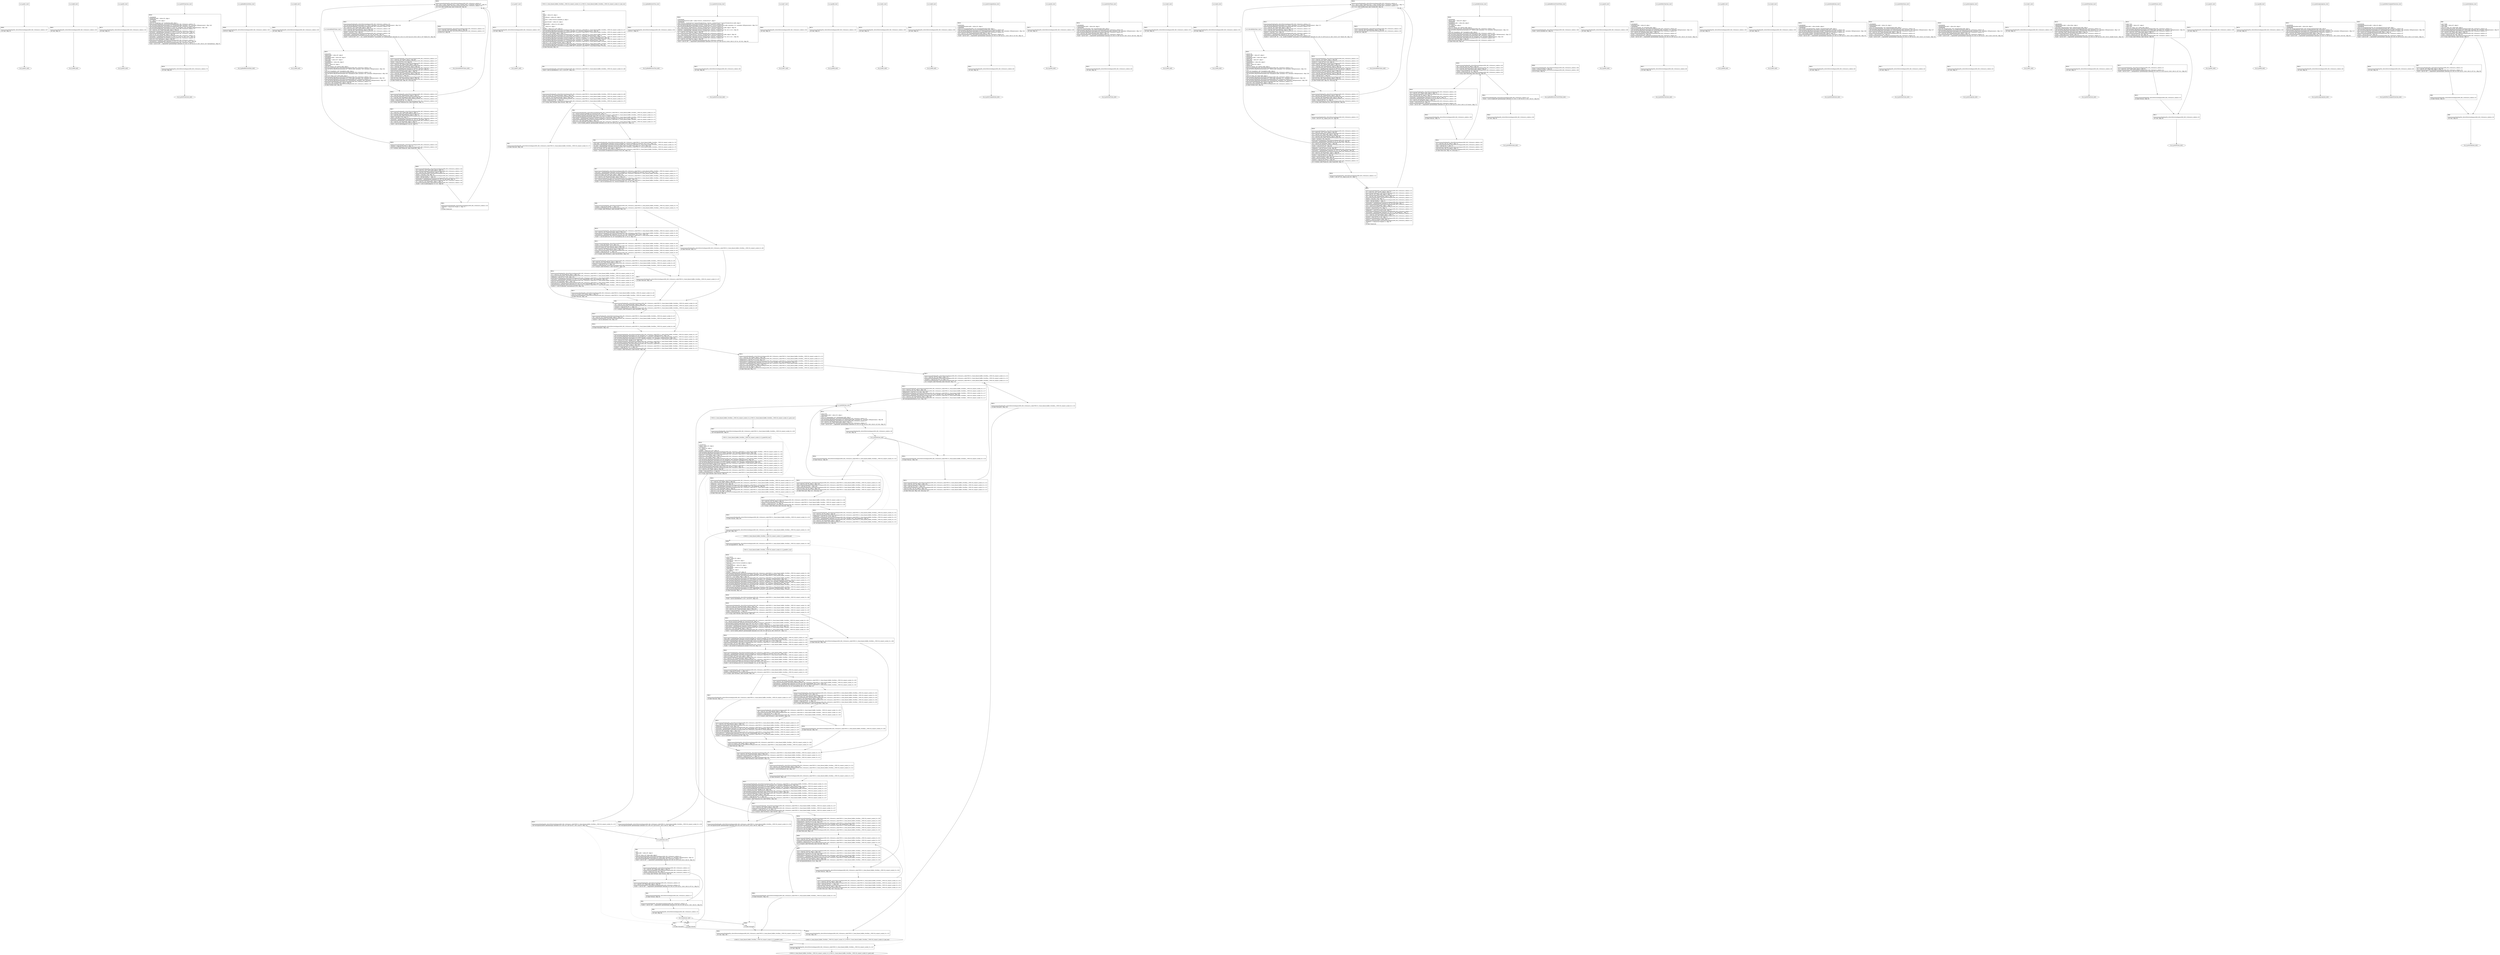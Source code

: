 digraph "icfg graph" {
BBio_ll_good1_end [label="{io_ll_good1_end}"];
BBio_ll_bad6_end [label="{io_ll_bad6_end}"];
BBio_ll_good5_end [label="{io_ll_good5_end}"];
BBio_ll_printWcharLine_end [label="{io_ll_printWcharLine_end}"];
BBio_ll_globalReturnsFalse_end [label="{io_ll_globalReturnsFalse_end}"];
BBio_ll_bad8_end [label="{io_ll_bad8_end}"];
BBio_ll_decodeHexWChars_end [label="{io_ll_decodeHexWChars_end}"];
BBio_ll_good7_end [label="{io_ll_good7_end}"];
BBCWE121_Stack_Based_Buffer_Overflow__CWE129_connect_socket_01_ll_CWE121_Stack_Based_Buffer_Overflow__CWE129_connect_socket_01_bad_end [label="{CWE121_Stack_Based_Buffer_Overflow__CWE129_connect_socket_01_ll_CWE121_Stack_Based_Buffer_Overflow__CWE129_connect_socket_01_bad_end}"];
BBio_ll_globalReturnsTrue_end [label="{io_ll_globalReturnsTrue_end}"];
BBio_ll_printStructLine_end [label="{io_ll_printStructLine_end}"];
BBio_ll_bad7_end [label="{io_ll_bad7_end}"];
BBio_ll_good6_end [label="{io_ll_good6_end}"];
BBio_ll_bad2_end [label="{io_ll_bad2_end}"];
BBio_ll_bad9_end [label="{io_ll_bad9_end}"];
BBio_ll_printUnsignedLine_end [label="{io_ll_printUnsignedLine_end}"];
BBio_ll_good4_end [label="{io_ll_good4_end}"];
BBio_ll_printSizeTLine_end [label="{io_ll_printSizeTLine_end}"];
BBio_ll_bad5_end [label="{io_ll_bad5_end}"];
BBio_ll_printLine_end [label="{io_ll_printLine_end}"];
BBio_ll_bad4_end [label="{io_ll_bad4_end}"];
BBio_ll_decodeHexChars_end [label="{io_ll_decodeHexChars_end}"];
BBio_ll_printBytesLine_end [label="{io_ll_printBytesLine_end}"];
BBCWE121_Stack_Based_Buffer_Overflow__CWE129_connect_socket_01_ll_CWE121_Stack_Based_Buffer_Overflow__CWE129_connect_socket_01_good_end [label="{CWE121_Stack_Based_Buffer_Overflow__CWE129_connect_socket_01_ll_CWE121_Stack_Based_Buffer_Overflow__CWE129_connect_socket_01_good_end}"];
BBCWE121_Stack_Based_Buffer_Overflow__CWE129_connect_socket_01_ll_goodG2B_end [label="{CWE121_Stack_Based_Buffer_Overflow__CWE129_connect_socket_01_ll_goodG2B_end}"];
BBio_ll_globalReturnsTrueOrFalse_end [label="{io_ll_globalReturnsTrueOrFalse_end}"];
BBio_ll_good3_end [label="{io_ll_good3_end}"];
BBio_ll_printHexCharLine_end [label="{io_ll_printHexCharLine_end}"];
BBio_ll_good9_end [label="{io_ll_good9_end}"];
BBio_ll_bad3_end [label="{io_ll_bad3_end}"];
BBio_ll_printDoubleLine_end [label="{io_ll_printDoubleLine_end}"];
BBio_ll_printShortLine_end [label="{io_ll_printShortLine_end}"];
BBio_ll_printLongLine_end [label="{io_ll_printLongLine_end}"];
BBio_ll_bad1_end [label="{io_ll_bad1_end}"];
BBio_ll_printFloatLine_end [label="{io_ll_printFloatLine_end}"];
BBCWE121_Stack_Based_Buffer_Overflow__CWE129_connect_socket_01_ll_goodB2G_end [label="{CWE121_Stack_Based_Buffer_Overflow__CWE129_connect_socket_01_ll_goodB2G_end}"];
BBio_ll_printWLine_end [label="{io_ll_printWLine_end}"];
BBio_ll_good2_end [label="{io_ll_good2_end}"];
BBio_ll_printIntLine_end [label="{io_ll_printIntLine_end}"];
BBio_ll_good8_end [label="{io_ll_good8_end}"];
BBio_ll_printLongLongLine_end [label="{io_ll_printLongLongLine_end}"];
BBio_ll_printHexUnsignedCharLine_end [label="{io_ll_printHexUnsignedCharLine_end}"];
BBio_ll_printSinkLine_end [label="{io_ll_printSinkLine_end}"];
BBio_ll_good1_start [label="{io_ll_good1_start}", shape=record];
io_ll_good1BB69 [label="{BB69:\l\l/home/raoxue/Desktop/My_sliver/Sliver/workspace/000_062_516/source_code/io.c:187\l
  ret void, !dbg !52\l
}", shape=record];
BBio_ll_bad6_start [label="{io_ll_bad6_start}", shape=record];
io_ll_bad6BB83 [label="{BB83:\l\l/home/raoxue/Desktop/My_sliver/Sliver/workspace/000_062_516/source_code/io.c:203\l
  ret void, !dbg !52\l
}", shape=record];
BBio_ll_good5_start [label="{io_ll_good5_start}", shape=record];
io_ll_good5BB73 [label="{BB73:\l\l/home/raoxue/Desktop/My_sliver/Sliver/workspace/000_062_516/source_code/io.c:191\l
  ret void, !dbg !52\l
}", shape=record];
BBio_ll_printWcharLine_start [label="{io_ll_printWcharLine_start}", shape=record];
io_ll_printWcharLineBB28 [label="{BB28:\l\l/:280068096\l
  %wideChar.addr = alloca i32, align 4\l
/:280068096\l
  %s = alloca [2 x i32], align 4\l
/:280068096\l
  store i32 %wideChar, i32* %wideChar.addr, align 4\l
/home/raoxue/Desktop/My_sliver/Sliver/workspace/000_062_516/source_code/io.c:70\l
  call void @llvm.dbg.declare(metadata i32* %wideChar.addr, metadata !162, metadata !DIExpression()), !dbg !163\l
/home/raoxue/Desktop/My_sliver/Sliver/workspace/000_062_516/source_code/io.c:74\l
  call void @llvm.dbg.declare(metadata [2 x i32]* %s, metadata !164, metadata !DIExpression()), !dbg !168\l
/home/raoxue/Desktop/My_sliver/Sliver/workspace/000_062_516/source_code/io.c:75\l
  %0 = load i32, i32* %wideChar.addr, align 4, !dbg !61\l
/home/raoxue/Desktop/My_sliver/Sliver/workspace/000_062_516/source_code/io.c:75\l
  %arrayidx = getelementptr inbounds [2 x i32], [2 x i32]* %s, i64 0, i64 0, !dbg !62\l
/home/raoxue/Desktop/My_sliver/Sliver/workspace/000_062_516/source_code/io.c:75\l
  store i32 %0, i32* %arrayidx, align 4, !dbg !63\l
/home/raoxue/Desktop/My_sliver/Sliver/workspace/000_062_516/source_code/io.c:76\l
  %arrayidx1 = getelementptr inbounds [2 x i32], [2 x i32]* %s, i64 0, i64 1, !dbg !64\l
/home/raoxue/Desktop/My_sliver/Sliver/workspace/000_062_516/source_code/io.c:76\l
  store i32 0, i32* %arrayidx1, align 4, !dbg !65\l
/home/raoxue/Desktop/My_sliver/Sliver/workspace/000_062_516/source_code/io.c:77\l
  %arraydecay = getelementptr inbounds [2 x i32], [2 x i32]* %s, i64 0, i64 0, !dbg !66\l
/home/raoxue/Desktop/My_sliver/Sliver/workspace/000_062_516/source_code/io.c:77\l
  %call = call i32 (i8*, ...) @printf(i8* getelementptr inbounds ([5 x i8], [5 x i8]* @.str.10, i64 0, i64 0), i32* %arraydecay), !dbg !67\l
}", shape=record];
io_ll_printWcharLineBB28 [label="{BB28:\l\l/:280068096\l
  %wideChar.addr = alloca i32, align 4\l
/:280068096\l
  %s = alloca [2 x i32], align 4\l
/:280068096\l
  store i32 %wideChar, i32* %wideChar.addr, align 4\l
/home/raoxue/Desktop/My_sliver/Sliver/workspace/000_062_516/source_code/io.c:70\l
  call void @llvm.dbg.declare(metadata i32* %wideChar.addr, metadata !162, metadata !DIExpression()), !dbg !163\l
/home/raoxue/Desktop/My_sliver/Sliver/workspace/000_062_516/source_code/io.c:74\l
  call void @llvm.dbg.declare(metadata [2 x i32]* %s, metadata !164, metadata !DIExpression()), !dbg !168\l
/home/raoxue/Desktop/My_sliver/Sliver/workspace/000_062_516/source_code/io.c:75\l
  %0 = load i32, i32* %wideChar.addr, align 4, !dbg !61\l
/home/raoxue/Desktop/My_sliver/Sliver/workspace/000_062_516/source_code/io.c:75\l
  %arrayidx = getelementptr inbounds [2 x i32], [2 x i32]* %s, i64 0, i64 0, !dbg !62\l
/home/raoxue/Desktop/My_sliver/Sliver/workspace/000_062_516/source_code/io.c:75\l
  store i32 %0, i32* %arrayidx, align 4, !dbg !63\l
/home/raoxue/Desktop/My_sliver/Sliver/workspace/000_062_516/source_code/io.c:76\l
  %arrayidx1 = getelementptr inbounds [2 x i32], [2 x i32]* %s, i64 0, i64 1, !dbg !64\l
/home/raoxue/Desktop/My_sliver/Sliver/workspace/000_062_516/source_code/io.c:76\l
  store i32 0, i32* %arrayidx1, align 4, !dbg !65\l
/home/raoxue/Desktop/My_sliver/Sliver/workspace/000_062_516/source_code/io.c:77\l
  %arraydecay = getelementptr inbounds [2 x i32], [2 x i32]* %s, i64 0, i64 0, !dbg !66\l
/home/raoxue/Desktop/My_sliver/Sliver/workspace/000_062_516/source_code/io.c:77\l
  %call = call i32 (i8*, ...) @printf(i8* getelementptr inbounds ([5 x i8], [5 x i8]* @.str.10, i64 0, i64 0), i32* %arraydecay), !dbg !67\l
}", shape=record];
io_ll_printWcharLineBB29 [label="{BB29:\l\l/home/raoxue/Desktop/My_sliver/Sliver/workspace/000_062_516/source_code/io.c:78\l
  ret void, !dbg !68\l
}", shape=record];
BBio_ll_globalReturnsFalse_start [label="{io_ll_globalReturnsFalse_start}", shape=record];
io_ll_globalReturnsFalseBB66 [label="{BB66:\l\l/home/raoxue/Desktop/My_sliver/Sliver/workspace/000_062_516/source_code/io.c:163\l
  ret i32 0, !dbg !52\l
}", shape=record];
BBio_ll_bad8_start [label="{io_ll_bad8_start}", shape=record];
io_ll_bad8BB85 [label="{BB85:\l\l/home/raoxue/Desktop/My_sliver/Sliver/workspace/000_062_516/source_code/io.c:205\l
  ret void, !dbg !52\l
}", shape=record];
BBio_ll_decodeHexWChars_start [label="{io_ll_decodeHexWChars_start}", shape=record];
io_ll_decodeHexWCharsBB55 [label="{BB55:\l\l/:94644808\l
  %bytes.addr = alloca i8*, align 8\l
/:94644808\l
  %numBytes.addr = alloca i64, align 8\l
/:94644808\l
  %hex.addr = alloca i32*, align 8\l
/:94644808\l
  %numWritten = alloca i64, align 8\l
/:94644808\l
  %byte = alloca i32, align 4\l
/:94644808\l
  store i8* %bytes, i8** %bytes.addr, align 8\l
/home/raoxue/Desktop/My_sliver/Sliver/workspace/000_062_516/source_code/io.c:135\l
  call void @llvm.dbg.declare(metadata i8** %bytes.addr, metadata !290, metadata !DIExpression()), !dbg !291\l
/:135\l
  store i64 %numBytes, i64* %numBytes.addr, align 8\l
/home/raoxue/Desktop/My_sliver/Sliver/workspace/000_062_516/source_code/io.c:135\l
  call void @llvm.dbg.declare(metadata i64* %numBytes.addr, metadata !292, metadata !DIExpression()), !dbg !293\l
/:135\l
  store i32* %hex, i32** %hex.addr, align 8\l
/home/raoxue/Desktop/My_sliver/Sliver/workspace/000_062_516/source_code/io.c:135\l
  call void @llvm.dbg.declare(metadata i32** %hex.addr, metadata !294, metadata !DIExpression()), !dbg !295\l
/home/raoxue/Desktop/My_sliver/Sliver/workspace/000_062_516/source_code/io.c:137\l
  call void @llvm.dbg.declare(metadata i64* %numWritten, metadata !296, metadata !DIExpression()), !dbg !297\l
/home/raoxue/Desktop/My_sliver/Sliver/workspace/000_062_516/source_code/io.c:137\l
  store i64 0, i64* %numWritten, align 8, !dbg !65\l
/home/raoxue/Desktop/My_sliver/Sliver/workspace/000_062_516/source_code/io.c:143\l
  br label %while.cond, !dbg !66\l
}", shape=record];
io_ll_decodeHexWCharsBB56 [label="{BB56:\l\l/home/raoxue/Desktop/My_sliver/Sliver/workspace/000_062_516/source_code/io.c:143\l
  %0 = load i64, i64* %numWritten, align 8, !dbg !67\l
/home/raoxue/Desktop/My_sliver/Sliver/workspace/000_062_516/source_code/io.c:143\l
  %1 = load i64, i64* %numBytes.addr, align 8, !dbg !68\l
/home/raoxue/Desktop/My_sliver/Sliver/workspace/000_062_516/source_code/io.c:143\l
  %cmp = icmp ult i64 %0, %1, !dbg !69\l
/home/raoxue/Desktop/My_sliver/Sliver/workspace/000_062_516/source_code/io.c:143\l
  br i1 %cmp, label %land.lhs.true, label %land.end, !dbg !70\l
}", shape=record];
io_ll_decodeHexWCharsBB57 [label="{BB57:\l\l/home/raoxue/Desktop/My_sliver/Sliver/workspace/000_062_516/source_code/io.c:143\l
  %2 = load i32*, i32** %hex.addr, align 8, !dbg !71\l
/home/raoxue/Desktop/My_sliver/Sliver/workspace/000_062_516/source_code/io.c:143\l
  %3 = load i64, i64* %numWritten, align 8, !dbg !72\l
/home/raoxue/Desktop/My_sliver/Sliver/workspace/000_062_516/source_code/io.c:143\l
  %mul = mul i64 2, %3, !dbg !73\l
/home/raoxue/Desktop/My_sliver/Sliver/workspace/000_062_516/source_code/io.c:143\l
  %arrayidx = getelementptr inbounds i32, i32* %2, i64 %mul, !dbg !71\l
/home/raoxue/Desktop/My_sliver/Sliver/workspace/000_062_516/source_code/io.c:143\l
  %4 = load i32, i32* %arrayidx, align 4, !dbg !71\l
/home/raoxue/Desktop/My_sliver/Sliver/workspace/000_062_516/source_code/io.c:143\l
  %call = call i32 @iswxdigit(i32 %4) #5, !dbg !74\l
}", shape=record];
io_ll_decodeHexWCharsBB57 [label="{BB57:\l\l/home/raoxue/Desktop/My_sliver/Sliver/workspace/000_062_516/source_code/io.c:143\l
  %2 = load i32*, i32** %hex.addr, align 8, !dbg !71\l
/home/raoxue/Desktop/My_sliver/Sliver/workspace/000_062_516/source_code/io.c:143\l
  %3 = load i64, i64* %numWritten, align 8, !dbg !72\l
/home/raoxue/Desktop/My_sliver/Sliver/workspace/000_062_516/source_code/io.c:143\l
  %mul = mul i64 2, %3, !dbg !73\l
/home/raoxue/Desktop/My_sliver/Sliver/workspace/000_062_516/source_code/io.c:143\l
  %arrayidx = getelementptr inbounds i32, i32* %2, i64 %mul, !dbg !71\l
/home/raoxue/Desktop/My_sliver/Sliver/workspace/000_062_516/source_code/io.c:143\l
  %4 = load i32, i32* %arrayidx, align 4, !dbg !71\l
/home/raoxue/Desktop/My_sliver/Sliver/workspace/000_062_516/source_code/io.c:143\l
  %call = call i32 @iswxdigit(i32 %4) #5, !dbg !74\l
}", shape=record];
io_ll_decodeHexWCharsBB59 [label="{BB59:\l\l/home/raoxue/Desktop/My_sliver/Sliver/workspace/000_062_516/source_code/io.c:143\l
  %tobool = icmp ne i32 %call, 0, !dbg !74\l
/home/raoxue/Desktop/My_sliver/Sliver/workspace/000_062_516/source_code/io.c:143\l
  br i1 %tobool, label %land.rhs, label %land.end, !dbg !75\l
}", shape=record];
io_ll_decodeHexWCharsBB60 [label="{BB60:\l\l/home/raoxue/Desktop/My_sliver/Sliver/workspace/000_062_516/source_code/io.c:143\l
  %5 = load i32*, i32** %hex.addr, align 8, !dbg !76\l
/home/raoxue/Desktop/My_sliver/Sliver/workspace/000_062_516/source_code/io.c:143\l
  %6 = load i64, i64* %numWritten, align 8, !dbg !77\l
/home/raoxue/Desktop/My_sliver/Sliver/workspace/000_062_516/source_code/io.c:143\l
  %mul1 = mul i64 2, %6, !dbg !78\l
/home/raoxue/Desktop/My_sliver/Sliver/workspace/000_062_516/source_code/io.c:143\l
  %add = add i64 %mul1, 1, !dbg !79\l
/home/raoxue/Desktop/My_sliver/Sliver/workspace/000_062_516/source_code/io.c:143\l
  %arrayidx2 = getelementptr inbounds i32, i32* %5, i64 %add, !dbg !76\l
/home/raoxue/Desktop/My_sliver/Sliver/workspace/000_062_516/source_code/io.c:143\l
  %7 = load i32, i32* %arrayidx2, align 4, !dbg !76\l
/home/raoxue/Desktop/My_sliver/Sliver/workspace/000_062_516/source_code/io.c:143\l
  %call3 = call i32 @iswxdigit(i32 %7) #5, !dbg !80\l
}", shape=record];
io_ll_decodeHexWCharsBB60 [label="{BB60:\l\l/home/raoxue/Desktop/My_sliver/Sliver/workspace/000_062_516/source_code/io.c:143\l
  %5 = load i32*, i32** %hex.addr, align 8, !dbg !76\l
/home/raoxue/Desktop/My_sliver/Sliver/workspace/000_062_516/source_code/io.c:143\l
  %6 = load i64, i64* %numWritten, align 8, !dbg !77\l
/home/raoxue/Desktop/My_sliver/Sliver/workspace/000_062_516/source_code/io.c:143\l
  %mul1 = mul i64 2, %6, !dbg !78\l
/home/raoxue/Desktop/My_sliver/Sliver/workspace/000_062_516/source_code/io.c:143\l
  %add = add i64 %mul1, 1, !dbg !79\l
/home/raoxue/Desktop/My_sliver/Sliver/workspace/000_062_516/source_code/io.c:143\l
  %arrayidx2 = getelementptr inbounds i32, i32* %5, i64 %add, !dbg !76\l
/home/raoxue/Desktop/My_sliver/Sliver/workspace/000_062_516/source_code/io.c:143\l
  %7 = load i32, i32* %arrayidx2, align 4, !dbg !76\l
/home/raoxue/Desktop/My_sliver/Sliver/workspace/000_062_516/source_code/io.c:143\l
  %call3 = call i32 @iswxdigit(i32 %7) #5, !dbg !80\l
}", shape=record];
io_ll_decodeHexWCharsBB61 [label="{BB61:\l\l/home/raoxue/Desktop/My_sliver/Sliver/workspace/000_062_516/source_code/io.c:143\l
  %tobool4 = icmp ne i32 %call3, 0, !dbg !75\l
/:143\l
  br label %land.end\l
}", shape=record];
io_ll_decodeHexWCharsBB58 [label="{BB58:\l\l/home/raoxue/Desktop/My_sliver/Sliver/workspace/000_062_516/source_code/io.c:0\l
  %8 = phi i1 [ false, %land.lhs.true ], [ false, %while.cond ], [ %tobool4, %land.rhs ], !dbg !81\l
/home/raoxue/Desktop/My_sliver/Sliver/workspace/000_062_516/source_code/io.c:143\l
  br i1 %8, label %while.body, label %while.end, !dbg !66\l
}", shape=record];
io_ll_decodeHexWCharsBB62 [label="{BB62:\l\l/home/raoxue/Desktop/My_sliver/Sliver/workspace/000_062_516/source_code/io.c:145\l
  call void @llvm.dbg.declare(metadata i32* %byte, metadata !314, metadata !DIExpression()), !dbg !316\l
/home/raoxue/Desktop/My_sliver/Sliver/workspace/000_062_516/source_code/io.c:146\l
  %9 = load i32*, i32** %hex.addr, align 8, !dbg !85\l
/home/raoxue/Desktop/My_sliver/Sliver/workspace/000_062_516/source_code/io.c:146\l
  %10 = load i64, i64* %numWritten, align 8, !dbg !86\l
/home/raoxue/Desktop/My_sliver/Sliver/workspace/000_062_516/source_code/io.c:146\l
  %mul5 = mul i64 2, %10, !dbg !87\l
/home/raoxue/Desktop/My_sliver/Sliver/workspace/000_062_516/source_code/io.c:146\l
  %arrayidx6 = getelementptr inbounds i32, i32* %9, i64 %mul5, !dbg !85\l
/home/raoxue/Desktop/My_sliver/Sliver/workspace/000_062_516/source_code/io.c:146\l
  %call7 = call i32 (i32*, i32*, ...) @__isoc99_swscanf(i32* %arrayidx6, i32* getelementptr inbounds ([5 x i32], [5 x i32]* @.str.16, i64 0, i64 0), i32* %byte) #5, !dbg !88\l
}", shape=record];
io_ll_decodeHexWCharsBB62 [label="{BB62:\l\l/home/raoxue/Desktop/My_sliver/Sliver/workspace/000_062_516/source_code/io.c:145\l
  call void @llvm.dbg.declare(metadata i32* %byte, metadata !314, metadata !DIExpression()), !dbg !316\l
/home/raoxue/Desktop/My_sliver/Sliver/workspace/000_062_516/source_code/io.c:146\l
  %9 = load i32*, i32** %hex.addr, align 8, !dbg !85\l
/home/raoxue/Desktop/My_sliver/Sliver/workspace/000_062_516/source_code/io.c:146\l
  %10 = load i64, i64* %numWritten, align 8, !dbg !86\l
/home/raoxue/Desktop/My_sliver/Sliver/workspace/000_062_516/source_code/io.c:146\l
  %mul5 = mul i64 2, %10, !dbg !87\l
/home/raoxue/Desktop/My_sliver/Sliver/workspace/000_062_516/source_code/io.c:146\l
  %arrayidx6 = getelementptr inbounds i32, i32* %9, i64 %mul5, !dbg !85\l
/home/raoxue/Desktop/My_sliver/Sliver/workspace/000_062_516/source_code/io.c:146\l
  %call7 = call i32 (i32*, i32*, ...) @__isoc99_swscanf(i32* %arrayidx6, i32* getelementptr inbounds ([5 x i32], [5 x i32]* @.str.16, i64 0, i64 0), i32* %byte) #5, !dbg !88\l
}", shape=record];
io_ll_decodeHexWCharsBB64 [label="{BB64:\l\l/home/raoxue/Desktop/My_sliver/Sliver/workspace/000_062_516/source_code/io.c:147\l
  %11 = load i32, i32* %byte, align 4, !dbg !89\l
/home/raoxue/Desktop/My_sliver/Sliver/workspace/000_062_516/source_code/io.c:147\l
  %conv = trunc i32 %11 to i8, !dbg !90\l
/home/raoxue/Desktop/My_sliver/Sliver/workspace/000_062_516/source_code/io.c:147\l
  %12 = load i8*, i8** %bytes.addr, align 8, !dbg !91\l
/home/raoxue/Desktop/My_sliver/Sliver/workspace/000_062_516/source_code/io.c:147\l
  %13 = load i64, i64* %numWritten, align 8, !dbg !92\l
/home/raoxue/Desktop/My_sliver/Sliver/workspace/000_062_516/source_code/io.c:147\l
  %arrayidx8 = getelementptr inbounds i8, i8* %12, i64 %13, !dbg !91\l
/home/raoxue/Desktop/My_sliver/Sliver/workspace/000_062_516/source_code/io.c:147\l
  store i8 %conv, i8* %arrayidx8, align 1, !dbg !93\l
/home/raoxue/Desktop/My_sliver/Sliver/workspace/000_062_516/source_code/io.c:148\l
  %14 = load i64, i64* %numWritten, align 8, !dbg !94\l
/home/raoxue/Desktop/My_sliver/Sliver/workspace/000_062_516/source_code/io.c:148\l
  %inc = add i64 %14, 1, !dbg !94\l
/home/raoxue/Desktop/My_sliver/Sliver/workspace/000_062_516/source_code/io.c:148\l
  store i64 %inc, i64* %numWritten, align 8, !dbg !94\l
/home/raoxue/Desktop/My_sliver/Sliver/workspace/000_062_516/source_code/io.c:143\l
  br label %while.cond, !dbg !66, !llvm.loop !95\l
}", shape=record];
io_ll_decodeHexWCharsBB63 [label="{BB63:\l\l/home/raoxue/Desktop/My_sliver/Sliver/workspace/000_062_516/source_code/io.c:151\l
  %15 = load i64, i64* %numWritten, align 8, !dbg !98\l
/home/raoxue/Desktop/My_sliver/Sliver/workspace/000_062_516/source_code/io.c:151\l
  ret i64 %15, !dbg !99\l
}", shape=record];
BBio_ll_good7_start [label="{io_ll_good7_start}", shape=record];
io_ll_good7BB75 [label="{BB75:\l\l/home/raoxue/Desktop/My_sliver/Sliver/workspace/000_062_516/source_code/io.c:193\l
  ret void, !dbg !52\l
}", shape=record];
BBCWE121_Stack_Based_Buffer_Overflow__CWE129_connect_socket_01_ll_CWE121_Stack_Based_Buffer_Overflow__CWE129_connect_socket_01_bad_start [label="{CWE121_Stack_Based_Buffer_Overflow__CWE129_connect_socket_01_ll_CWE121_Stack_Based_Buffer_Overflow__CWE129_connect_socket_01_bad_start}", shape=record];
CWE121_Stack_Based_Buffer_Overflow__CWE129_connect_socket_01_ll_CWE121_Stack_Based_Buffer_Overflow__CWE129_connect_socket_01_badBB0 [label="{BB0:\l\l/:415\l
  %data = alloca i32, align 4\l
/:415\l
  %recvResult = alloca i32, align 4\l
/:415\l
  %service = alloca %struct.sockaddr_in, align 4\l
/:415\l
  %connectSocket = alloca i32, align 4\l
/:415\l
  %inputBuffer = alloca [14 x i8], align 1\l
/:415\l
  %i = alloca i32, align 4\l
/:415\l
  %buffer = alloca [10 x i32], align 16\l
/home/raoxue/Desktop/My_sliver/Sliver/workspace/000_062_516/source_code/CWE121_Stack_Based_Buffer_Overflow__CWE129_connect_socket_01.c:47\l
  call void @llvm.dbg.declare(metadata i32* %data, metadata !67, metadata !DIExpression()), !dbg !69\l
/home/raoxue/Desktop/My_sliver/Sliver/workspace/000_062_516/source_code/CWE121_Stack_Based_Buffer_Overflow__CWE129_connect_socket_01.c:49\l
  store i32 -1, i32* %data, align 4, !dbg !70\l
/home/raoxue/Desktop/My_sliver/Sliver/workspace/000_062_516/source_code/CWE121_Stack_Based_Buffer_Overflow__CWE129_connect_socket_01.c:55\l
  call void @llvm.dbg.declare(metadata i32* %recvResult, metadata !71, metadata !DIExpression()), !dbg !73\l
/home/raoxue/Desktop/My_sliver/Sliver/workspace/000_062_516/source_code/CWE121_Stack_Based_Buffer_Overflow__CWE129_connect_socket_01.c:56\l
  call void @llvm.dbg.declare(metadata %struct.sockaddr_in* %service, metadata !74, metadata !DIExpression()), !dbg !96\l
/home/raoxue/Desktop/My_sliver/Sliver/workspace/000_062_516/source_code/CWE121_Stack_Based_Buffer_Overflow__CWE129_connect_socket_01.c:57\l
  call void @llvm.dbg.declare(metadata i32* %connectSocket, metadata !97, metadata !DIExpression()), !dbg !98\l
/home/raoxue/Desktop/My_sliver/Sliver/workspace/000_062_516/source_code/CWE121_Stack_Based_Buffer_Overflow__CWE129_connect_socket_01.c:57\l
  store i32 -1, i32* %connectSocket, align 4, !dbg !98\l
/home/raoxue/Desktop/My_sliver/Sliver/workspace/000_062_516/source_code/CWE121_Stack_Based_Buffer_Overflow__CWE129_connect_socket_01.c:58\l
  call void @llvm.dbg.declare(metadata [14 x i8]* %inputBuffer, metadata !99, metadata !DIExpression()), !dbg !100\l
/home/raoxue/Desktop/My_sliver/Sliver/workspace/000_062_516/source_code/CWE121_Stack_Based_Buffer_Overflow__CWE129_connect_socket_01.c:59\l
  br label %do.body, !dbg !101\l
}", shape=record];
CWE121_Stack_Based_Buffer_Overflow__CWE129_connect_socket_01_ll_CWE121_Stack_Based_Buffer_Overflow__CWE129_connect_socket_01_badBB1 [label="{BB1:\l\l/home/raoxue/Desktop/My_sliver/Sliver/workspace/000_062_516/source_code/CWE121_Stack_Based_Buffer_Overflow__CWE129_connect_socket_01.c:69\l
  %call = call i32 @socket(i32 2, i32 1, i32 6) #7, !dbg !102\l
}", shape=record];
CWE121_Stack_Based_Buffer_Overflow__CWE129_connect_socket_01_ll_CWE121_Stack_Based_Buffer_Overflow__CWE129_connect_socket_01_badBB1 [label="{BB1:\l\l/home/raoxue/Desktop/My_sliver/Sliver/workspace/000_062_516/source_code/CWE121_Stack_Based_Buffer_Overflow__CWE129_connect_socket_01.c:69\l
  %call = call i32 @socket(i32 2, i32 1, i32 6) #7, !dbg !102\l
}", shape=record];
CWE121_Stack_Based_Buffer_Overflow__CWE129_connect_socket_01_ll_CWE121_Stack_Based_Buffer_Overflow__CWE129_connect_socket_01_badBB2 [label="{BB2:\l\l/home/raoxue/Desktop/My_sliver/Sliver/workspace/000_062_516/source_code/CWE121_Stack_Based_Buffer_Overflow__CWE129_connect_socket_01.c:69\l
  store i32 %call, i32* %connectSocket, align 4, !dbg !104\l
/home/raoxue/Desktop/My_sliver/Sliver/workspace/000_062_516/source_code/CWE121_Stack_Based_Buffer_Overflow__CWE129_connect_socket_01.c:70\l
  %0 = load i32, i32* %connectSocket, align 4, !dbg !105\l
/home/raoxue/Desktop/My_sliver/Sliver/workspace/000_062_516/source_code/CWE121_Stack_Based_Buffer_Overflow__CWE129_connect_socket_01.c:70\l
  %cmp = icmp eq i32 %0, -1, !dbg !107\l
/home/raoxue/Desktop/My_sliver/Sliver/workspace/000_062_516/source_code/CWE121_Stack_Based_Buffer_Overflow__CWE129_connect_socket_01.c:70\l
  br i1 %cmp, label %if.then, label %if.end, !dbg !108\l
}", shape=record];
CWE121_Stack_Based_Buffer_Overflow__CWE129_connect_socket_01_ll_CWE121_Stack_Based_Buffer_Overflow__CWE129_connect_socket_01_badBB3 [label="{BB3:\l\l/home/raoxue/Desktop/My_sliver/Sliver/workspace/000_062_516/source_code/CWE121_Stack_Based_Buffer_Overflow__CWE129_connect_socket_01.c:72\l
  br label %do.end, !dbg !109\l
}", shape=record];
CWE121_Stack_Based_Buffer_Overflow__CWE129_connect_socket_01_ll_CWE121_Stack_Based_Buffer_Overflow__CWE129_connect_socket_01_badBB4 [label="{BB4:\l\l/home/raoxue/Desktop/My_sliver/Sliver/workspace/000_062_516/source_code/CWE121_Stack_Based_Buffer_Overflow__CWE129_connect_socket_01.c:74\l
  %1 = bitcast %struct.sockaddr_in* %service to i8*, !dbg !111\l
/home/raoxue/Desktop/My_sliver/Sliver/workspace/000_062_516/source_code/CWE121_Stack_Based_Buffer_Overflow__CWE129_connect_socket_01.c:74\l
  call void @llvm.memset.p0i8.i64(i8* align 4 %1, i8 0, i64 16, i1 false), !dbg !111\l
/home/raoxue/Desktop/My_sliver/Sliver/workspace/000_062_516/source_code/CWE121_Stack_Based_Buffer_Overflow__CWE129_connect_socket_01.c:75\l
  %sin_family = getelementptr inbounds %struct.sockaddr_in, %struct.sockaddr_in* %service, i32 0, i32 0, !dbg !112\l
/home/raoxue/Desktop/My_sliver/Sliver/workspace/000_062_516/source_code/CWE121_Stack_Based_Buffer_Overflow__CWE129_connect_socket_01.c:75\l
  store i16 2, i16* %sin_family, align 4, !dbg !113\l
/home/raoxue/Desktop/My_sliver/Sliver/workspace/000_062_516/source_code/CWE121_Stack_Based_Buffer_Overflow__CWE129_connect_socket_01.c:76\l
  %call1 = call i32 @inet_addr(i8* getelementptr inbounds ([10 x i8], [10 x i8]* @.str, i64 0, i64 0)) #7, !dbg !114\l
}", shape=record];
CWE121_Stack_Based_Buffer_Overflow__CWE129_connect_socket_01_ll_CWE121_Stack_Based_Buffer_Overflow__CWE129_connect_socket_01_badBB4 [label="{BB4:\l\l/home/raoxue/Desktop/My_sliver/Sliver/workspace/000_062_516/source_code/CWE121_Stack_Based_Buffer_Overflow__CWE129_connect_socket_01.c:74\l
  %1 = bitcast %struct.sockaddr_in* %service to i8*, !dbg !111\l
/home/raoxue/Desktop/My_sliver/Sliver/workspace/000_062_516/source_code/CWE121_Stack_Based_Buffer_Overflow__CWE129_connect_socket_01.c:74\l
  call void @llvm.memset.p0i8.i64(i8* align 4 %1, i8 0, i64 16, i1 false), !dbg !111\l
/home/raoxue/Desktop/My_sliver/Sliver/workspace/000_062_516/source_code/CWE121_Stack_Based_Buffer_Overflow__CWE129_connect_socket_01.c:75\l
  %sin_family = getelementptr inbounds %struct.sockaddr_in, %struct.sockaddr_in* %service, i32 0, i32 0, !dbg !112\l
/home/raoxue/Desktop/My_sliver/Sliver/workspace/000_062_516/source_code/CWE121_Stack_Based_Buffer_Overflow__CWE129_connect_socket_01.c:75\l
  store i16 2, i16* %sin_family, align 4, !dbg !113\l
/home/raoxue/Desktop/My_sliver/Sliver/workspace/000_062_516/source_code/CWE121_Stack_Based_Buffer_Overflow__CWE129_connect_socket_01.c:76\l
  %call1 = call i32 @inet_addr(i8* getelementptr inbounds ([10 x i8], [10 x i8]* @.str, i64 0, i64 0)) #7, !dbg !114\l
}", shape=record];
CWE121_Stack_Based_Buffer_Overflow__CWE129_connect_socket_01_ll_CWE121_Stack_Based_Buffer_Overflow__CWE129_connect_socket_01_badBB6 [label="{BB6:\l\l/home/raoxue/Desktop/My_sliver/Sliver/workspace/000_062_516/source_code/CWE121_Stack_Based_Buffer_Overflow__CWE129_connect_socket_01.c:76\l
  %sin_addr = getelementptr inbounds %struct.sockaddr_in, %struct.sockaddr_in* %service, i32 0, i32 2, !dbg !115\l
/home/raoxue/Desktop/My_sliver/Sliver/workspace/000_062_516/source_code/CWE121_Stack_Based_Buffer_Overflow__CWE129_connect_socket_01.c:76\l
  %s_addr = getelementptr inbounds %struct.in_addr, %struct.in_addr* %sin_addr, i32 0, i32 0, !dbg !116\l
/home/raoxue/Desktop/My_sliver/Sliver/workspace/000_062_516/source_code/CWE121_Stack_Based_Buffer_Overflow__CWE129_connect_socket_01.c:76\l
  store i32 %call1, i32* %s_addr, align 4, !dbg !117\l
/home/raoxue/Desktop/My_sliver/Sliver/workspace/000_062_516/source_code/CWE121_Stack_Based_Buffer_Overflow__CWE129_connect_socket_01.c:77\l
  %call2 = call zeroext i16 @htons(i16 zeroext 27015) #8, !dbg !118\l
}", shape=record];
CWE121_Stack_Based_Buffer_Overflow__CWE129_connect_socket_01_ll_CWE121_Stack_Based_Buffer_Overflow__CWE129_connect_socket_01_badBB6 [label="{BB6:\l\l/home/raoxue/Desktop/My_sliver/Sliver/workspace/000_062_516/source_code/CWE121_Stack_Based_Buffer_Overflow__CWE129_connect_socket_01.c:76\l
  %sin_addr = getelementptr inbounds %struct.sockaddr_in, %struct.sockaddr_in* %service, i32 0, i32 2, !dbg !115\l
/home/raoxue/Desktop/My_sliver/Sliver/workspace/000_062_516/source_code/CWE121_Stack_Based_Buffer_Overflow__CWE129_connect_socket_01.c:76\l
  %s_addr = getelementptr inbounds %struct.in_addr, %struct.in_addr* %sin_addr, i32 0, i32 0, !dbg !116\l
/home/raoxue/Desktop/My_sliver/Sliver/workspace/000_062_516/source_code/CWE121_Stack_Based_Buffer_Overflow__CWE129_connect_socket_01.c:76\l
  store i32 %call1, i32* %s_addr, align 4, !dbg !117\l
/home/raoxue/Desktop/My_sliver/Sliver/workspace/000_062_516/source_code/CWE121_Stack_Based_Buffer_Overflow__CWE129_connect_socket_01.c:77\l
  %call2 = call zeroext i16 @htons(i16 zeroext 27015) #8, !dbg !118\l
}", shape=record];
CWE121_Stack_Based_Buffer_Overflow__CWE129_connect_socket_01_ll_CWE121_Stack_Based_Buffer_Overflow__CWE129_connect_socket_01_badBB7 [label="{BB7:\l\l/home/raoxue/Desktop/My_sliver/Sliver/workspace/000_062_516/source_code/CWE121_Stack_Based_Buffer_Overflow__CWE129_connect_socket_01.c:77\l
  %sin_port = getelementptr inbounds %struct.sockaddr_in, %struct.sockaddr_in* %service, i32 0, i32 1, !dbg !119\l
/home/raoxue/Desktop/My_sliver/Sliver/workspace/000_062_516/source_code/CWE121_Stack_Based_Buffer_Overflow__CWE129_connect_socket_01.c:77\l
  store i16 %call2, i16* %sin_port, align 2, !dbg !120\l
/home/raoxue/Desktop/My_sliver/Sliver/workspace/000_062_516/source_code/CWE121_Stack_Based_Buffer_Overflow__CWE129_connect_socket_01.c:78\l
  %2 = load i32, i32* %connectSocket, align 4, !dbg !121\l
/home/raoxue/Desktop/My_sliver/Sliver/workspace/000_062_516/source_code/CWE121_Stack_Based_Buffer_Overflow__CWE129_connect_socket_01.c:78\l
  %3 = bitcast %struct.sockaddr_in* %service to %struct.sockaddr*, !dbg !123\l
/home/raoxue/Desktop/My_sliver/Sliver/workspace/000_062_516/source_code/CWE121_Stack_Based_Buffer_Overflow__CWE129_connect_socket_01.c:78\l
  %call3 = call i32 @connect(i32 %2, %struct.sockaddr* %3, i32 16), !dbg !124\l
}", shape=record];
CWE121_Stack_Based_Buffer_Overflow__CWE129_connect_socket_01_ll_CWE121_Stack_Based_Buffer_Overflow__CWE129_connect_socket_01_badBB7 [label="{BB7:\l\l/home/raoxue/Desktop/My_sliver/Sliver/workspace/000_062_516/source_code/CWE121_Stack_Based_Buffer_Overflow__CWE129_connect_socket_01.c:77\l
  %sin_port = getelementptr inbounds %struct.sockaddr_in, %struct.sockaddr_in* %service, i32 0, i32 1, !dbg !119\l
/home/raoxue/Desktop/My_sliver/Sliver/workspace/000_062_516/source_code/CWE121_Stack_Based_Buffer_Overflow__CWE129_connect_socket_01.c:77\l
  store i16 %call2, i16* %sin_port, align 2, !dbg !120\l
/home/raoxue/Desktop/My_sliver/Sliver/workspace/000_062_516/source_code/CWE121_Stack_Based_Buffer_Overflow__CWE129_connect_socket_01.c:78\l
  %2 = load i32, i32* %connectSocket, align 4, !dbg !121\l
/home/raoxue/Desktop/My_sliver/Sliver/workspace/000_062_516/source_code/CWE121_Stack_Based_Buffer_Overflow__CWE129_connect_socket_01.c:78\l
  %3 = bitcast %struct.sockaddr_in* %service to %struct.sockaddr*, !dbg !123\l
/home/raoxue/Desktop/My_sliver/Sliver/workspace/000_062_516/source_code/CWE121_Stack_Based_Buffer_Overflow__CWE129_connect_socket_01.c:78\l
  %call3 = call i32 @connect(i32 %2, %struct.sockaddr* %3, i32 16), !dbg !124\l
}", shape=record];
CWE121_Stack_Based_Buffer_Overflow__CWE129_connect_socket_01_ll_CWE121_Stack_Based_Buffer_Overflow__CWE129_connect_socket_01_badBB8 [label="{BB8:\l\l/home/raoxue/Desktop/My_sliver/Sliver/workspace/000_062_516/source_code/CWE121_Stack_Based_Buffer_Overflow__CWE129_connect_socket_01.c:78\l
  %cmp4 = icmp eq i32 %call3, -1, !dbg !125\l
/home/raoxue/Desktop/My_sliver/Sliver/workspace/000_062_516/source_code/CWE121_Stack_Based_Buffer_Overflow__CWE129_connect_socket_01.c:78\l
  br i1 %cmp4, label %if.then5, label %if.end6, !dbg !126\l
}", shape=record];
CWE121_Stack_Based_Buffer_Overflow__CWE129_connect_socket_01_ll_CWE121_Stack_Based_Buffer_Overflow__CWE129_connect_socket_01_badBB9 [label="{BB9:\l\l/home/raoxue/Desktop/My_sliver/Sliver/workspace/000_062_516/source_code/CWE121_Stack_Based_Buffer_Overflow__CWE129_connect_socket_01.c:80\l
  br label %do.end, !dbg !127\l
}", shape=record];
CWE121_Stack_Based_Buffer_Overflow__CWE129_connect_socket_01_ll_CWE121_Stack_Based_Buffer_Overflow__CWE129_connect_socket_01_badBB10 [label="{BB10:\l\l/home/raoxue/Desktop/My_sliver/Sliver/workspace/000_062_516/source_code/CWE121_Stack_Based_Buffer_Overflow__CWE129_connect_socket_01.c:84\l
  %4 = load i32, i32* %connectSocket, align 4, !dbg !129\l
/home/raoxue/Desktop/My_sliver/Sliver/workspace/000_062_516/source_code/CWE121_Stack_Based_Buffer_Overflow__CWE129_connect_socket_01.c:84\l
  %arraydecay = getelementptr inbounds [14 x i8], [14 x i8]* %inputBuffer, i64 0, i64 0, !dbg !130\l
/home/raoxue/Desktop/My_sliver/Sliver/workspace/000_062_516/source_code/CWE121_Stack_Based_Buffer_Overflow__CWE129_connect_socket_01.c:84\l
  %call7 = call i64 @recv(i32 %4, i8* %arraydecay, i64 13, i32 0), !dbg !131\l
}", shape=record];
CWE121_Stack_Based_Buffer_Overflow__CWE129_connect_socket_01_ll_CWE121_Stack_Based_Buffer_Overflow__CWE129_connect_socket_01_badBB10 [label="{BB10:\l\l/home/raoxue/Desktop/My_sliver/Sliver/workspace/000_062_516/source_code/CWE121_Stack_Based_Buffer_Overflow__CWE129_connect_socket_01.c:84\l
  %4 = load i32, i32* %connectSocket, align 4, !dbg !129\l
/home/raoxue/Desktop/My_sliver/Sliver/workspace/000_062_516/source_code/CWE121_Stack_Based_Buffer_Overflow__CWE129_connect_socket_01.c:84\l
  %arraydecay = getelementptr inbounds [14 x i8], [14 x i8]* %inputBuffer, i64 0, i64 0, !dbg !130\l
/home/raoxue/Desktop/My_sliver/Sliver/workspace/000_062_516/source_code/CWE121_Stack_Based_Buffer_Overflow__CWE129_connect_socket_01.c:84\l
  %call7 = call i64 @recv(i32 %4, i8* %arraydecay, i64 13, i32 0), !dbg !131\l
}", shape=record];
CWE121_Stack_Based_Buffer_Overflow__CWE129_connect_socket_01_ll_CWE121_Stack_Based_Buffer_Overflow__CWE129_connect_socket_01_badBB11 [label="{BB11:\l\l/home/raoxue/Desktop/My_sliver/Sliver/workspace/000_062_516/source_code/CWE121_Stack_Based_Buffer_Overflow__CWE129_connect_socket_01.c:84\l
  %conv = trunc i64 %call7 to i32, !dbg !131\l
/home/raoxue/Desktop/My_sliver/Sliver/workspace/000_062_516/source_code/CWE121_Stack_Based_Buffer_Overflow__CWE129_connect_socket_01.c:84\l
  store i32 %conv, i32* %recvResult, align 4, !dbg !132\l
/home/raoxue/Desktop/My_sliver/Sliver/workspace/000_062_516/source_code/CWE121_Stack_Based_Buffer_Overflow__CWE129_connect_socket_01.c:85\l
  %5 = load i32, i32* %recvResult, align 4, !dbg !133\l
/home/raoxue/Desktop/My_sliver/Sliver/workspace/000_062_516/source_code/CWE121_Stack_Based_Buffer_Overflow__CWE129_connect_socket_01.c:85\l
  %cmp8 = icmp eq i32 %5, -1, !dbg !135\l
/home/raoxue/Desktop/My_sliver/Sliver/workspace/000_062_516/source_code/CWE121_Stack_Based_Buffer_Overflow__CWE129_connect_socket_01.c:85\l
  br i1 %cmp8, label %if.then12, label %lor.lhs.false, !dbg !136\l
}", shape=record];
CWE121_Stack_Based_Buffer_Overflow__CWE129_connect_socket_01_ll_CWE121_Stack_Based_Buffer_Overflow__CWE129_connect_socket_01_badBB13 [label="{BB13:\l\l/home/raoxue/Desktop/My_sliver/Sliver/workspace/000_062_516/source_code/CWE121_Stack_Based_Buffer_Overflow__CWE129_connect_socket_01.c:85\l
  %6 = load i32, i32* %recvResult, align 4, !dbg !137\l
/home/raoxue/Desktop/My_sliver/Sliver/workspace/000_062_516/source_code/CWE121_Stack_Based_Buffer_Overflow__CWE129_connect_socket_01.c:85\l
  %cmp10 = icmp eq i32 %6, 0, !dbg !138\l
/home/raoxue/Desktop/My_sliver/Sliver/workspace/000_062_516/source_code/CWE121_Stack_Based_Buffer_Overflow__CWE129_connect_socket_01.c:85\l
  br i1 %cmp10, label %if.then12, label %if.end13, !dbg !139\l
}", shape=record];
CWE121_Stack_Based_Buffer_Overflow__CWE129_connect_socket_01_ll_CWE121_Stack_Based_Buffer_Overflow__CWE129_connect_socket_01_badBB12 [label="{BB12:\l\l/home/raoxue/Desktop/My_sliver/Sliver/workspace/000_062_516/source_code/CWE121_Stack_Based_Buffer_Overflow__CWE129_connect_socket_01.c:87\l
  br label %do.end, !dbg !140\l
}", shape=record];
CWE121_Stack_Based_Buffer_Overflow__CWE129_connect_socket_01_ll_CWE121_Stack_Based_Buffer_Overflow__CWE129_connect_socket_01_badBB14 [label="{BB14:\l\l/home/raoxue/Desktop/My_sliver/Sliver/workspace/000_062_516/source_code/CWE121_Stack_Based_Buffer_Overflow__CWE129_connect_socket_01.c:90\l
  %7 = load i32, i32* %recvResult, align 4, !dbg !142\l
/home/raoxue/Desktop/My_sliver/Sliver/workspace/000_062_516/source_code/CWE121_Stack_Based_Buffer_Overflow__CWE129_connect_socket_01.c:90\l
  %idxprom = sext i32 %7 to i64, !dbg !143\l
/home/raoxue/Desktop/My_sliver/Sliver/workspace/000_062_516/source_code/CWE121_Stack_Based_Buffer_Overflow__CWE129_connect_socket_01.c:90\l
  %arrayidx = getelementptr inbounds [14 x i8], [14 x i8]* %inputBuffer, i64 0, i64 %idxprom, !dbg !143\l
/home/raoxue/Desktop/My_sliver/Sliver/workspace/000_062_516/source_code/CWE121_Stack_Based_Buffer_Overflow__CWE129_connect_socket_01.c:90\l
  store i8 0, i8* %arrayidx, align 1, !dbg !144\l
/home/raoxue/Desktop/My_sliver/Sliver/workspace/000_062_516/source_code/CWE121_Stack_Based_Buffer_Overflow__CWE129_connect_socket_01.c:92\l
  %arraydecay14 = getelementptr inbounds [14 x i8], [14 x i8]* %inputBuffer, i64 0, i64 0, !dbg !145\l
/home/raoxue/Desktop/My_sliver/Sliver/workspace/000_062_516/source_code/CWE121_Stack_Based_Buffer_Overflow__CWE129_connect_socket_01.c:92\l
  %call15 = call i32 @atoi(i8* %arraydecay14) #9, !dbg !146\l
}", shape=record];
CWE121_Stack_Based_Buffer_Overflow__CWE129_connect_socket_01_ll_CWE121_Stack_Based_Buffer_Overflow__CWE129_connect_socket_01_badBB14 [label="{BB14:\l\l/home/raoxue/Desktop/My_sliver/Sliver/workspace/000_062_516/source_code/CWE121_Stack_Based_Buffer_Overflow__CWE129_connect_socket_01.c:90\l
  %7 = load i32, i32* %recvResult, align 4, !dbg !142\l
/home/raoxue/Desktop/My_sliver/Sliver/workspace/000_062_516/source_code/CWE121_Stack_Based_Buffer_Overflow__CWE129_connect_socket_01.c:90\l
  %idxprom = sext i32 %7 to i64, !dbg !143\l
/home/raoxue/Desktop/My_sliver/Sliver/workspace/000_062_516/source_code/CWE121_Stack_Based_Buffer_Overflow__CWE129_connect_socket_01.c:90\l
  %arrayidx = getelementptr inbounds [14 x i8], [14 x i8]* %inputBuffer, i64 0, i64 %idxprom, !dbg !143\l
/home/raoxue/Desktop/My_sliver/Sliver/workspace/000_062_516/source_code/CWE121_Stack_Based_Buffer_Overflow__CWE129_connect_socket_01.c:90\l
  store i8 0, i8* %arrayidx, align 1, !dbg !144\l
/home/raoxue/Desktop/My_sliver/Sliver/workspace/000_062_516/source_code/CWE121_Stack_Based_Buffer_Overflow__CWE129_connect_socket_01.c:92\l
  %arraydecay14 = getelementptr inbounds [14 x i8], [14 x i8]* %inputBuffer, i64 0, i64 0, !dbg !145\l
/home/raoxue/Desktop/My_sliver/Sliver/workspace/000_062_516/source_code/CWE121_Stack_Based_Buffer_Overflow__CWE129_connect_socket_01.c:92\l
  %call15 = call i32 @atoi(i8* %arraydecay14) #9, !dbg !146\l
}", shape=record];
CWE121_Stack_Based_Buffer_Overflow__CWE129_connect_socket_01_ll_CWE121_Stack_Based_Buffer_Overflow__CWE129_connect_socket_01_badBB15 [label="{BB15:\l\l/home/raoxue/Desktop/My_sliver/Sliver/workspace/000_062_516/source_code/CWE121_Stack_Based_Buffer_Overflow__CWE129_connect_socket_01.c:92\l
  store i32 %call15, i32* %data, align 4, !dbg !147\l
/home/raoxue/Desktop/My_sliver/Sliver/workspace/000_062_516/source_code/CWE121_Stack_Based_Buffer_Overflow__CWE129_connect_socket_01.c:93\l
  br label %do.end, !dbg !148\l
}", shape=record];
CWE121_Stack_Based_Buffer_Overflow__CWE129_connect_socket_01_ll_CWE121_Stack_Based_Buffer_Overflow__CWE129_connect_socket_01_badBB5 [label="{BB5:\l\l/home/raoxue/Desktop/My_sliver/Sliver/workspace/000_062_516/source_code/CWE121_Stack_Based_Buffer_Overflow__CWE129_connect_socket_01.c:95\l
  %8 = load i32, i32* %connectSocket, align 4, !dbg !149\l
/home/raoxue/Desktop/My_sliver/Sliver/workspace/000_062_516/source_code/CWE121_Stack_Based_Buffer_Overflow__CWE129_connect_socket_01.c:95\l
  %cmp16 = icmp ne i32 %8, -1, !dbg !151\l
/home/raoxue/Desktop/My_sliver/Sliver/workspace/000_062_516/source_code/CWE121_Stack_Based_Buffer_Overflow__CWE129_connect_socket_01.c:95\l
  br i1 %cmp16, label %if.then18, label %if.end20, !dbg !152\l
}", shape=record];
CWE121_Stack_Based_Buffer_Overflow__CWE129_connect_socket_01_ll_CWE121_Stack_Based_Buffer_Overflow__CWE129_connect_socket_01_badBB16 [label="{BB16:\l\l/home/raoxue/Desktop/My_sliver/Sliver/workspace/000_062_516/source_code/CWE121_Stack_Based_Buffer_Overflow__CWE129_connect_socket_01.c:97\l
  %9 = load i32, i32* %connectSocket, align 4, !dbg !153\l
/home/raoxue/Desktop/My_sliver/Sliver/workspace/000_062_516/source_code/CWE121_Stack_Based_Buffer_Overflow__CWE129_connect_socket_01.c:97\l
  %call19 = call i32 @close(i32 %9), !dbg !155\l
}", shape=record];
CWE121_Stack_Based_Buffer_Overflow__CWE129_connect_socket_01_ll_CWE121_Stack_Based_Buffer_Overflow__CWE129_connect_socket_01_badBB16 [label="{BB16:\l\l/home/raoxue/Desktop/My_sliver/Sliver/workspace/000_062_516/source_code/CWE121_Stack_Based_Buffer_Overflow__CWE129_connect_socket_01.c:97\l
  %9 = load i32, i32* %connectSocket, align 4, !dbg !153\l
/home/raoxue/Desktop/My_sliver/Sliver/workspace/000_062_516/source_code/CWE121_Stack_Based_Buffer_Overflow__CWE129_connect_socket_01.c:97\l
  %call19 = call i32 @close(i32 %9), !dbg !155\l
}", shape=record];
CWE121_Stack_Based_Buffer_Overflow__CWE129_connect_socket_01_ll_CWE121_Stack_Based_Buffer_Overflow__CWE129_connect_socket_01_badBB18 [label="{BB18:\l\l/home/raoxue/Desktop/My_sliver/Sliver/workspace/000_062_516/source_code/CWE121_Stack_Based_Buffer_Overflow__CWE129_connect_socket_01.c:98\l
  br label %if.end20, !dbg !156\l
}", shape=record];
CWE121_Stack_Based_Buffer_Overflow__CWE129_connect_socket_01_ll_CWE121_Stack_Based_Buffer_Overflow__CWE129_connect_socket_01_badBB17 [label="{BB17:\l\l/home/raoxue/Desktop/My_sliver/Sliver/workspace/000_062_516/source_code/CWE121_Stack_Based_Buffer_Overflow__CWE129_connect_socket_01.c:107\l
  call void @llvm.dbg.declare(metadata i32* %i, metadata !157, metadata !DIExpression()), !dbg !159\l
/home/raoxue/Desktop/My_sliver/Sliver/workspace/000_062_516/source_code/CWE121_Stack_Based_Buffer_Overflow__CWE129_connect_socket_01.c:108\l
  call void @llvm.dbg.declare(metadata [10 x i32]* %buffer, metadata !160, metadata !DIExpression()), !dbg !164\l
/home/raoxue/Desktop/My_sliver/Sliver/workspace/000_062_516/source_code/CWE121_Stack_Based_Buffer_Overflow__CWE129_connect_socket_01.c:108\l
  %10 = bitcast [10 x i32]* %buffer to i8*, !dbg !164\l
/home/raoxue/Desktop/My_sliver/Sliver/workspace/000_062_516/source_code/CWE121_Stack_Based_Buffer_Overflow__CWE129_connect_socket_01.c:108\l
  call void @llvm.memset.p0i8.i64(i8* align 16 %10, i8 0, i64 40, i1 false), !dbg !164\l
/home/raoxue/Desktop/My_sliver/Sliver/workspace/000_062_516/source_code/CWE121_Stack_Based_Buffer_Overflow__CWE129_connect_socket_01.c:111\l
  %11 = load i32, i32* %data, align 4, !dbg !165\l
/home/raoxue/Desktop/My_sliver/Sliver/workspace/000_062_516/source_code/CWE121_Stack_Based_Buffer_Overflow__CWE129_connect_socket_01.c:111\l
  %cmp21 = icmp sge i32 %11, 0, !dbg !167\l
/home/raoxue/Desktop/My_sliver/Sliver/workspace/000_062_516/source_code/CWE121_Stack_Based_Buffer_Overflow__CWE129_connect_socket_01.c:111\l
  br i1 %cmp21, label %if.then23, label %if.else, !dbg !168\l
}", shape=record];
CWE121_Stack_Based_Buffer_Overflow__CWE129_connect_socket_01_ll_CWE121_Stack_Based_Buffer_Overflow__CWE129_connect_socket_01_badBB19 [label="{BB19:\l\l/home/raoxue/Desktop/My_sliver/Sliver/workspace/000_062_516/source_code/CWE121_Stack_Based_Buffer_Overflow__CWE129_connect_socket_01.c:113\l
  %12 = load i32, i32* %data, align 4, !dbg !169\l
/home/raoxue/Desktop/My_sliver/Sliver/workspace/000_062_516/source_code/CWE121_Stack_Based_Buffer_Overflow__CWE129_connect_socket_01.c:113\l
  %idxprom24 = sext i32 %12 to i64, !dbg !171\l
/home/raoxue/Desktop/My_sliver/Sliver/workspace/000_062_516/source_code/CWE121_Stack_Based_Buffer_Overflow__CWE129_connect_socket_01.c:113\l
  %arrayidx25 = getelementptr inbounds [10 x i32], [10 x i32]* %buffer, i64 0, i64 %idxprom24, !dbg !171\l
/home/raoxue/Desktop/My_sliver/Sliver/workspace/000_062_516/source_code/CWE121_Stack_Based_Buffer_Overflow__CWE129_connect_socket_01.c:113\l
  store i32 1, i32* %arrayidx25, align 4, !dbg !172\l
/home/raoxue/Desktop/My_sliver/Sliver/workspace/000_062_516/source_code/CWE121_Stack_Based_Buffer_Overflow__CWE129_connect_socket_01.c:115\l
  store i32 0, i32* %i, align 4, !dbg !173\l
/home/raoxue/Desktop/My_sliver/Sliver/workspace/000_062_516/source_code/CWE121_Stack_Based_Buffer_Overflow__CWE129_connect_socket_01.c:115\l
  br label %for.cond, !dbg !175\l
}", shape=record];
CWE121_Stack_Based_Buffer_Overflow__CWE129_connect_socket_01_ll_CWE121_Stack_Based_Buffer_Overflow__CWE129_connect_socket_01_badBB21 [label="{BB21:\l\l/home/raoxue/Desktop/My_sliver/Sliver/workspace/000_062_516/source_code/CWE121_Stack_Based_Buffer_Overflow__CWE129_connect_socket_01.c:115\l
  %13 = load i32, i32* %i, align 4, !dbg !176\l
/home/raoxue/Desktop/My_sliver/Sliver/workspace/000_062_516/source_code/CWE121_Stack_Based_Buffer_Overflow__CWE129_connect_socket_01.c:115\l
  %cmp26 = icmp slt i32 %13, 10, !dbg !178\l
/home/raoxue/Desktop/My_sliver/Sliver/workspace/000_062_516/source_code/CWE121_Stack_Based_Buffer_Overflow__CWE129_connect_socket_01.c:115\l
  br i1 %cmp26, label %for.body, label %for.end, !dbg !179\l
}", shape=record];
CWE121_Stack_Based_Buffer_Overflow__CWE129_connect_socket_01_ll_CWE121_Stack_Based_Buffer_Overflow__CWE129_connect_socket_01_badBB22 [label="{BB22:\l\l/home/raoxue/Desktop/My_sliver/Sliver/workspace/000_062_516/source_code/CWE121_Stack_Based_Buffer_Overflow__CWE129_connect_socket_01.c:117\l
  %14 = load i32, i32* %i, align 4, !dbg !180\l
/home/raoxue/Desktop/My_sliver/Sliver/workspace/000_062_516/source_code/CWE121_Stack_Based_Buffer_Overflow__CWE129_connect_socket_01.c:117\l
  %idxprom28 = sext i32 %14 to i64, !dbg !182\l
/home/raoxue/Desktop/My_sliver/Sliver/workspace/000_062_516/source_code/CWE121_Stack_Based_Buffer_Overflow__CWE129_connect_socket_01.c:117\l
  %arrayidx29 = getelementptr inbounds [10 x i32], [10 x i32]* %buffer, i64 0, i64 %idxprom28, !dbg !182\l
/home/raoxue/Desktop/My_sliver/Sliver/workspace/000_062_516/source_code/CWE121_Stack_Based_Buffer_Overflow__CWE129_connect_socket_01.c:117\l
  %15 = load i32, i32* %arrayidx29, align 4, !dbg !182\l
/home/raoxue/Desktop/My_sliver/Sliver/workspace/000_062_516/source_code/CWE121_Stack_Based_Buffer_Overflow__CWE129_connect_socket_01.c:117\l
  call void @printIntLine(i32 %15), !dbg !183\l
}", shape=record];
CWE121_Stack_Based_Buffer_Overflow__CWE129_connect_socket_01_ll_CWE121_Stack_Based_Buffer_Overflow__CWE129_connect_socket_01_badBB22 [label="{BB22:\l\l/home/raoxue/Desktop/My_sliver/Sliver/workspace/000_062_516/source_code/CWE121_Stack_Based_Buffer_Overflow__CWE129_connect_socket_01.c:117\l
  %14 = load i32, i32* %i, align 4, !dbg !180\l
/home/raoxue/Desktop/My_sliver/Sliver/workspace/000_062_516/source_code/CWE121_Stack_Based_Buffer_Overflow__CWE129_connect_socket_01.c:117\l
  %idxprom28 = sext i32 %14 to i64, !dbg !182\l
/home/raoxue/Desktop/My_sliver/Sliver/workspace/000_062_516/source_code/CWE121_Stack_Based_Buffer_Overflow__CWE129_connect_socket_01.c:117\l
  %arrayidx29 = getelementptr inbounds [10 x i32], [10 x i32]* %buffer, i64 0, i64 %idxprom28, !dbg !182\l
/home/raoxue/Desktop/My_sliver/Sliver/workspace/000_062_516/source_code/CWE121_Stack_Based_Buffer_Overflow__CWE129_connect_socket_01.c:117\l
  %15 = load i32, i32* %arrayidx29, align 4, !dbg !182\l
/home/raoxue/Desktop/My_sliver/Sliver/workspace/000_062_516/source_code/CWE121_Stack_Based_Buffer_Overflow__CWE129_connect_socket_01.c:117\l
  call void @printIntLine(i32 %15), !dbg !183\l
}", shape=record];
CWE121_Stack_Based_Buffer_Overflow__CWE129_connect_socket_01_ll_CWE121_Stack_Based_Buffer_Overflow__CWE129_connect_socket_01_badBB24 [label="{BB24:\l\l/home/raoxue/Desktop/My_sliver/Sliver/workspace/000_062_516/source_code/CWE121_Stack_Based_Buffer_Overflow__CWE129_connect_socket_01.c:118\l
  br label %for.inc, !dbg !184\l
}", shape=record];
CWE121_Stack_Based_Buffer_Overflow__CWE129_connect_socket_01_ll_CWE121_Stack_Based_Buffer_Overflow__CWE129_connect_socket_01_badBB25 [label="{BB25:\l\l/home/raoxue/Desktop/My_sliver/Sliver/workspace/000_062_516/source_code/CWE121_Stack_Based_Buffer_Overflow__CWE129_connect_socket_01.c:115\l
  %16 = load i32, i32* %i, align 4, !dbg !185\l
/home/raoxue/Desktop/My_sliver/Sliver/workspace/000_062_516/source_code/CWE121_Stack_Based_Buffer_Overflow__CWE129_connect_socket_01.c:115\l
  %inc = add nsw i32 %16, 1, !dbg !185\l
/home/raoxue/Desktop/My_sliver/Sliver/workspace/000_062_516/source_code/CWE121_Stack_Based_Buffer_Overflow__CWE129_connect_socket_01.c:115\l
  store i32 %inc, i32* %i, align 4, !dbg !185\l
/home/raoxue/Desktop/My_sliver/Sliver/workspace/000_062_516/source_code/CWE121_Stack_Based_Buffer_Overflow__CWE129_connect_socket_01.c:115\l
  br label %for.cond, !dbg !186, !llvm.loop !187\l
}", shape=record];
CWE121_Stack_Based_Buffer_Overflow__CWE129_connect_socket_01_ll_CWE121_Stack_Based_Buffer_Overflow__CWE129_connect_socket_01_badBB23 [label="{BB23:\l\l/home/raoxue/Desktop/My_sliver/Sliver/workspace/000_062_516/source_code/CWE121_Stack_Based_Buffer_Overflow__CWE129_connect_socket_01.c:119\l
  br label %if.end30, !dbg !190\l
}", shape=record];
CWE121_Stack_Based_Buffer_Overflow__CWE129_connect_socket_01_ll_CWE121_Stack_Based_Buffer_Overflow__CWE129_connect_socket_01_badBB20 [label="{BB20:\l\l/home/raoxue/Desktop/My_sliver/Sliver/workspace/000_062_516/source_code/CWE121_Stack_Based_Buffer_Overflow__CWE129_connect_socket_01.c:122\l
  call void @printLine(i8* getelementptr inbounds ([32 x i8], [32 x i8]* @.str.1, i64 0, i64 0)), !dbg !191\l
}", shape=record];
CWE121_Stack_Based_Buffer_Overflow__CWE129_connect_socket_01_ll_CWE121_Stack_Based_Buffer_Overflow__CWE129_connect_socket_01_badBB20 [label="{BB20:\l\l/home/raoxue/Desktop/My_sliver/Sliver/workspace/000_062_516/source_code/CWE121_Stack_Based_Buffer_Overflow__CWE129_connect_socket_01.c:122\l
  call void @printLine(i8* getelementptr inbounds ([32 x i8], [32 x i8]* @.str.1, i64 0, i64 0)), !dbg !191\l
}", shape=record];
CWE121_Stack_Based_Buffer_Overflow__CWE129_connect_socket_01_ll_CWE121_Stack_Based_Buffer_Overflow__CWE129_connect_socket_01_badBB27 [label="{BB27:\l\l/:122\l
  br label %if.end30\l
}", shape=record];
CWE121_Stack_Based_Buffer_Overflow__CWE129_connect_socket_01_ll_CWE121_Stack_Based_Buffer_Overflow__CWE129_connect_socket_01_badBB26 [label="{BB26:\l\l/home/raoxue/Desktop/My_sliver/Sliver/workspace/000_062_516/source_code/CWE121_Stack_Based_Buffer_Overflow__CWE129_connect_socket_01.c:125\l
  ret void, !dbg !193\l
}", shape=record];
BBio_ll_globalReturnsTrue_start [label="{io_ll_globalReturnsTrue_start}", shape=record];
io_ll_globalReturnsTrueBB65 [label="{BB65:\l\l/home/raoxue/Desktop/My_sliver/Sliver/workspace/000_062_516/source_code/io.c:158\l
  ret i32 1, !dbg !52\l
}", shape=record];
BBio_ll_printStructLine_start [label="{io_ll_printStructLine_start}", shape=record];
io_ll_printStructLineBB36 [label="{BB36:\l\l/:280068096\l
  %structTwoIntsStruct.addr = alloca %struct._twoIntsStruct*, align 8\l
/:280068096\l
  store %struct._twoIntsStruct* %structTwoIntsStruct, %struct._twoIntsStruct** %structTwoIntsStruct.addr, align 8\l
/home/raoxue/Desktop/My_sliver/Sliver/workspace/000_062_516/source_code/io.c:95\l
  call void @llvm.dbg.declare(metadata %struct._twoIntsStruct** %structTwoIntsStruct.addr, metadata !212, metadata !DIExpression()), !dbg !213\l
/home/raoxue/Desktop/My_sliver/Sliver/workspace/000_062_516/source_code/io.c:97\l
  %0 = load %struct._twoIntsStruct*, %struct._twoIntsStruct** %structTwoIntsStruct.addr, align 8, !dbg !61\l
/home/raoxue/Desktop/My_sliver/Sliver/workspace/000_062_516/source_code/io.c:97\l
  %intOne = getelementptr inbounds %struct._twoIntsStruct, %struct._twoIntsStruct* %0, i32 0, i32 0, !dbg !62\l
/home/raoxue/Desktop/My_sliver/Sliver/workspace/000_062_516/source_code/io.c:97\l
  %1 = load i32, i32* %intOne, align 4, !dbg !62\l
/home/raoxue/Desktop/My_sliver/Sliver/workspace/000_062_516/source_code/io.c:97\l
  %2 = load %struct._twoIntsStruct*, %struct._twoIntsStruct** %structTwoIntsStruct.addr, align 8, !dbg !63\l
/home/raoxue/Desktop/My_sliver/Sliver/workspace/000_062_516/source_code/io.c:97\l
  %intTwo = getelementptr inbounds %struct._twoIntsStruct, %struct._twoIntsStruct* %2, i32 0, i32 1, !dbg !64\l
/home/raoxue/Desktop/My_sliver/Sliver/workspace/000_062_516/source_code/io.c:97\l
  %3 = load i32, i32* %intTwo, align 4, !dbg !64\l
/home/raoxue/Desktop/My_sliver/Sliver/workspace/000_062_516/source_code/io.c:97\l
  %call = call i32 (i8*, ...) @printf(i8* getelementptr inbounds ([10 x i8], [10 x i8]* @.str.13, i64 0, i64 0), i32 %1, i32 %3), !dbg !65\l
}", shape=record];
io_ll_printStructLineBB36 [label="{BB36:\l\l/:280068096\l
  %structTwoIntsStruct.addr = alloca %struct._twoIntsStruct*, align 8\l
/:280068096\l
  store %struct._twoIntsStruct* %structTwoIntsStruct, %struct._twoIntsStruct** %structTwoIntsStruct.addr, align 8\l
/home/raoxue/Desktop/My_sliver/Sliver/workspace/000_062_516/source_code/io.c:95\l
  call void @llvm.dbg.declare(metadata %struct._twoIntsStruct** %structTwoIntsStruct.addr, metadata !212, metadata !DIExpression()), !dbg !213\l
/home/raoxue/Desktop/My_sliver/Sliver/workspace/000_062_516/source_code/io.c:97\l
  %0 = load %struct._twoIntsStruct*, %struct._twoIntsStruct** %structTwoIntsStruct.addr, align 8, !dbg !61\l
/home/raoxue/Desktop/My_sliver/Sliver/workspace/000_062_516/source_code/io.c:97\l
  %intOne = getelementptr inbounds %struct._twoIntsStruct, %struct._twoIntsStruct* %0, i32 0, i32 0, !dbg !62\l
/home/raoxue/Desktop/My_sliver/Sliver/workspace/000_062_516/source_code/io.c:97\l
  %1 = load i32, i32* %intOne, align 4, !dbg !62\l
/home/raoxue/Desktop/My_sliver/Sliver/workspace/000_062_516/source_code/io.c:97\l
  %2 = load %struct._twoIntsStruct*, %struct._twoIntsStruct** %structTwoIntsStruct.addr, align 8, !dbg !63\l
/home/raoxue/Desktop/My_sliver/Sliver/workspace/000_062_516/source_code/io.c:97\l
  %intTwo = getelementptr inbounds %struct._twoIntsStruct, %struct._twoIntsStruct* %2, i32 0, i32 1, !dbg !64\l
/home/raoxue/Desktop/My_sliver/Sliver/workspace/000_062_516/source_code/io.c:97\l
  %3 = load i32, i32* %intTwo, align 4, !dbg !64\l
/home/raoxue/Desktop/My_sliver/Sliver/workspace/000_062_516/source_code/io.c:97\l
  %call = call i32 (i8*, ...) @printf(i8* getelementptr inbounds ([10 x i8], [10 x i8]* @.str.13, i64 0, i64 0), i32 %1, i32 %3), !dbg !65\l
}", shape=record];
io_ll_printStructLineBB37 [label="{BB37:\l\l/home/raoxue/Desktop/My_sliver/Sliver/workspace/000_062_516/source_code/io.c:98\l
  ret void, !dbg !66\l
}", shape=record];
BBio_ll_bad7_start [label="{io_ll_bad7_start}", shape=record];
io_ll_bad7BB84 [label="{BB84:\l\l/home/raoxue/Desktop/My_sliver/Sliver/workspace/000_062_516/source_code/io.c:204\l
  ret void, !dbg !52\l
}", shape=record];
BBio_ll_good6_start [label="{io_ll_good6_start}", shape=record];
io_ll_good6BB74 [label="{BB74:\l\l/home/raoxue/Desktop/My_sliver/Sliver/workspace/000_062_516/source_code/io.c:192\l
  ret void, !dbg !52\l
}", shape=record];
BBio_ll_bad2_start [label="{io_ll_bad2_start}", shape=record];
io_ll_bad2BB79 [label="{BB79:\l\l/home/raoxue/Desktop/My_sliver/Sliver/workspace/000_062_516/source_code/io.c:199\l
  ret void, !dbg !52\l
}", shape=record];
BBio_ll_bad9_start [label="{io_ll_bad9_start}", shape=record];
io_ll_bad9BB86 [label="{BB86:\l\l/home/raoxue/Desktop/My_sliver/Sliver/workspace/000_062_516/source_code/io.c:206\l
  ret void, !dbg !52\l
}", shape=record];
BBio_ll_printUnsignedLine_start [label="{io_ll_printUnsignedLine_start}", shape=record];
io_ll_printUnsignedLineBB30 [label="{BB30:\l\l/:94805848\l
  %unsignedNumber.addr = alloca i32, align 4\l
/:94805848\l
  store i32 %unsignedNumber, i32* %unsignedNumber.addr, align 4\l
/home/raoxue/Desktop/My_sliver/Sliver/workspace/000_062_516/source_code/io.c:80\l
  call void @llvm.dbg.declare(metadata i32* %unsignedNumber.addr, metadata !180, metadata !DIExpression()), !dbg !181\l
/home/raoxue/Desktop/My_sliver/Sliver/workspace/000_062_516/source_code/io.c:82\l
  %0 = load i32, i32* %unsignedNumber.addr, align 4, !dbg !54\l
/home/raoxue/Desktop/My_sliver/Sliver/workspace/000_062_516/source_code/io.c:82\l
  %call = call i32 (i8*, ...) @printf(i8* getelementptr inbounds ([4 x i8], [4 x i8]* @.str.11, i64 0, i64 0), i32 %0), !dbg !55\l
}", shape=record];
io_ll_printUnsignedLineBB30 [label="{BB30:\l\l/:94805848\l
  %unsignedNumber.addr = alloca i32, align 4\l
/:94805848\l
  store i32 %unsignedNumber, i32* %unsignedNumber.addr, align 4\l
/home/raoxue/Desktop/My_sliver/Sliver/workspace/000_062_516/source_code/io.c:80\l
  call void @llvm.dbg.declare(metadata i32* %unsignedNumber.addr, metadata !180, metadata !DIExpression()), !dbg !181\l
/home/raoxue/Desktop/My_sliver/Sliver/workspace/000_062_516/source_code/io.c:82\l
  %0 = load i32, i32* %unsignedNumber.addr, align 4, !dbg !54\l
/home/raoxue/Desktop/My_sliver/Sliver/workspace/000_062_516/source_code/io.c:82\l
  %call = call i32 (i8*, ...) @printf(i8* getelementptr inbounds ([4 x i8], [4 x i8]* @.str.11, i64 0, i64 0), i32 %0), !dbg !55\l
}", shape=record];
io_ll_printUnsignedLineBB31 [label="{BB31:\l\l/home/raoxue/Desktop/My_sliver/Sliver/workspace/000_062_516/source_code/io.c:83\l
  ret void, !dbg !56\l
}", shape=record];
BBio_ll_good4_start [label="{io_ll_good4_start}", shape=record];
io_ll_good4BB72 [label="{BB72:\l\l/home/raoxue/Desktop/My_sliver/Sliver/workspace/000_062_516/source_code/io.c:190\l
  ret void, !dbg !52\l
}", shape=record];
BBio_ll_printSizeTLine_start [label="{io_ll_printSizeTLine_start}", shape=record];
io_ll_printSizeTLineBB24 [label="{BB24:\l\l/:280068096\l
  %sizeTNumber.addr = alloca i64, align 8\l
/:280068096\l
  store i64 %sizeTNumber, i64* %sizeTNumber.addr, align 8\l
/home/raoxue/Desktop/My_sliver/Sliver/workspace/000_062_516/source_code/io.c:60\l
  call void @llvm.dbg.declare(metadata i64* %sizeTNumber.addr, metadata !146, metadata !DIExpression()), !dbg !147\l
/home/raoxue/Desktop/My_sliver/Sliver/workspace/000_062_516/source_code/io.c:62\l
  %0 = load i64, i64* %sizeTNumber.addr, align 8, !dbg !57\l
/home/raoxue/Desktop/My_sliver/Sliver/workspace/000_062_516/source_code/io.c:62\l
  %call = call i32 (i8*, ...) @printf(i8* getelementptr inbounds ([5 x i8], [5 x i8]* @.str.8, i64 0, i64 0), i64 %0), !dbg !58\l
}", shape=record];
io_ll_printSizeTLineBB24 [label="{BB24:\l\l/:280068096\l
  %sizeTNumber.addr = alloca i64, align 8\l
/:280068096\l
  store i64 %sizeTNumber, i64* %sizeTNumber.addr, align 8\l
/home/raoxue/Desktop/My_sliver/Sliver/workspace/000_062_516/source_code/io.c:60\l
  call void @llvm.dbg.declare(metadata i64* %sizeTNumber.addr, metadata !146, metadata !DIExpression()), !dbg !147\l
/home/raoxue/Desktop/My_sliver/Sliver/workspace/000_062_516/source_code/io.c:62\l
  %0 = load i64, i64* %sizeTNumber.addr, align 8, !dbg !57\l
/home/raoxue/Desktop/My_sliver/Sliver/workspace/000_062_516/source_code/io.c:62\l
  %call = call i32 (i8*, ...) @printf(i8* getelementptr inbounds ([5 x i8], [5 x i8]* @.str.8, i64 0, i64 0), i64 %0), !dbg !58\l
}", shape=record];
io_ll_printSizeTLineBB25 [label="{BB25:\l\l/home/raoxue/Desktop/My_sliver/Sliver/workspace/000_062_516/source_code/io.c:63\l
  ret void, !dbg !59\l
}", shape=record];
BBio_ll_bad5_start [label="{io_ll_bad5_start}", shape=record];
io_ll_bad5BB82 [label="{BB82:\l\l/home/raoxue/Desktop/My_sliver/Sliver/workspace/000_062_516/source_code/io.c:202\l
  ret void, !dbg !52\l
}", shape=record];
BBio_ll_printLine_start [label="{io_ll_printLine_start}", shape=record];
io_ll_printLineBB0 [label="{BB0:\l\l/:415\l
  %line.addr = alloca i8*, align 8\l
/:415\l
  store i8* %line, i8** %line.addr, align 8\l
/home/raoxue/Desktop/My_sliver/Sliver/workspace/000_062_516/source_code/io.c:11\l
  call void @llvm.dbg.declare(metadata i8** %line.addr, metadata !52, metadata !DIExpression()), !dbg !53\l
/home/raoxue/Desktop/My_sliver/Sliver/workspace/000_062_516/source_code/io.c:13\l
  %call = call i32 (i8*, ...) @printf(i8* getelementptr inbounds ([9 x i8], [9 x i8]* @.str, i64 0, i64 0)), !dbg !54\l
}", shape=record];
io_ll_printLineBB0 [label="{BB0:\l\l/:415\l
  %line.addr = alloca i8*, align 8\l
/:415\l
  store i8* %line, i8** %line.addr, align 8\l
/home/raoxue/Desktop/My_sliver/Sliver/workspace/000_062_516/source_code/io.c:11\l
  call void @llvm.dbg.declare(metadata i8** %line.addr, metadata !52, metadata !DIExpression()), !dbg !53\l
/home/raoxue/Desktop/My_sliver/Sliver/workspace/000_062_516/source_code/io.c:13\l
  %call = call i32 (i8*, ...) @printf(i8* getelementptr inbounds ([9 x i8], [9 x i8]* @.str, i64 0, i64 0)), !dbg !54\l
}", shape=record];
io_ll_printLineBB1 [label="{BB1:\l\l/home/raoxue/Desktop/My_sliver/Sliver/workspace/000_062_516/source_code/io.c:14\l
  %0 = load i8*, i8** %line.addr, align 8, !dbg !55\l
/home/raoxue/Desktop/My_sliver/Sliver/workspace/000_062_516/source_code/io.c:14\l
  %cmp = icmp ne i8* %0, null, !dbg !57\l
/home/raoxue/Desktop/My_sliver/Sliver/workspace/000_062_516/source_code/io.c:14\l
  br i1 %cmp, label %if.then, label %if.end, !dbg !58\l
}", shape=record];
io_ll_printLineBB2 [label="{BB2:\l\l/home/raoxue/Desktop/My_sliver/Sliver/workspace/000_062_516/source_code/io.c:16\l
  %1 = load i8*, i8** %line.addr, align 8, !dbg !59\l
/home/raoxue/Desktop/My_sliver/Sliver/workspace/000_062_516/source_code/io.c:16\l
  %call1 = call i32 (i8*, ...) @printf(i8* getelementptr inbounds ([4 x i8], [4 x i8]* @.str.1, i64 0, i64 0), i8* %1), !dbg !61\l
}", shape=record];
io_ll_printLineBB2 [label="{BB2:\l\l/home/raoxue/Desktop/My_sliver/Sliver/workspace/000_062_516/source_code/io.c:16\l
  %1 = load i8*, i8** %line.addr, align 8, !dbg !59\l
/home/raoxue/Desktop/My_sliver/Sliver/workspace/000_062_516/source_code/io.c:16\l
  %call1 = call i32 (i8*, ...) @printf(i8* getelementptr inbounds ([4 x i8], [4 x i8]* @.str.1, i64 0, i64 0), i8* %1), !dbg !61\l
}", shape=record];
io_ll_printLineBB4 [label="{BB4:\l\l/home/raoxue/Desktop/My_sliver/Sliver/workspace/000_062_516/source_code/io.c:17\l
  br label %if.end, !dbg !62\l
}", shape=record];
io_ll_printLineBB3 [label="{BB3:\l\l/home/raoxue/Desktop/My_sliver/Sliver/workspace/000_062_516/source_code/io.c:18\l
  %call2 = call i32 (i8*, ...) @printf(i8* getelementptr inbounds ([9 x i8], [9 x i8]* @.str.2, i64 0, i64 0)), !dbg !63\l
}", shape=record];
io_ll_printLineBB3 [label="{BB3:\l\l/home/raoxue/Desktop/My_sliver/Sliver/workspace/000_062_516/source_code/io.c:18\l
  %call2 = call i32 (i8*, ...) @printf(i8* getelementptr inbounds ([9 x i8], [9 x i8]* @.str.2, i64 0, i64 0)), !dbg !63\l
}", shape=record];
io_ll_printLineBB5 [label="{BB5:\l\l/home/raoxue/Desktop/My_sliver/Sliver/workspace/000_062_516/source_code/io.c:19\l
  ret void, !dbg !64\l
}", shape=record];
BBio_ll_bad4_start [label="{io_ll_bad4_start}", shape=record];
io_ll_bad4BB81 [label="{BB81:\l\l/home/raoxue/Desktop/My_sliver/Sliver/workspace/000_062_516/source_code/io.c:201\l
  ret void, !dbg !52\l
}", shape=record];
BBio_ll_decodeHexChars_start [label="{io_ll_decodeHexChars_start}", shape=record];
io_ll_decodeHexCharsBB45 [label="{BB45:\l\l/:94659136\l
  %bytes.addr = alloca i8*, align 8\l
/:94659136\l
  %numBytes.addr = alloca i64, align 8\l
/:94659136\l
  %hex.addr = alloca i8*, align 8\l
/:94659136\l
  %numWritten = alloca i64, align 8\l
/:94659136\l
  %byte = alloca i32, align 4\l
/:94659136\l
  store i8* %bytes, i8** %bytes.addr, align 8\l
/home/raoxue/Desktop/My_sliver/Sliver/workspace/000_062_516/source_code/io.c:113\l
  call void @llvm.dbg.declare(metadata i8** %bytes.addr, metadata !253, metadata !DIExpression()), !dbg !254\l
/:113\l
  store i64 %numBytes, i64* %numBytes.addr, align 8\l
/home/raoxue/Desktop/My_sliver/Sliver/workspace/000_062_516/source_code/io.c:113\l
  call void @llvm.dbg.declare(metadata i64* %numBytes.addr, metadata !255, metadata !DIExpression()), !dbg !256\l
/:113\l
  store i8* %hex, i8** %hex.addr, align 8\l
/home/raoxue/Desktop/My_sliver/Sliver/workspace/000_062_516/source_code/io.c:113\l
  call void @llvm.dbg.declare(metadata i8** %hex.addr, metadata !257, metadata !DIExpression()), !dbg !258\l
/home/raoxue/Desktop/My_sliver/Sliver/workspace/000_062_516/source_code/io.c:115\l
  call void @llvm.dbg.declare(metadata i64* %numWritten, metadata !259, metadata !DIExpression()), !dbg !260\l
/home/raoxue/Desktop/My_sliver/Sliver/workspace/000_062_516/source_code/io.c:115\l
  store i64 0, i64* %numWritten, align 8, !dbg !63\l
/home/raoxue/Desktop/My_sliver/Sliver/workspace/000_062_516/source_code/io.c:121\l
  br label %while.cond, !dbg !64\l
}", shape=record];
io_ll_decodeHexCharsBB46 [label="{BB46:\l\l/home/raoxue/Desktop/My_sliver/Sliver/workspace/000_062_516/source_code/io.c:121\l
  %0 = load i64, i64* %numWritten, align 8, !dbg !65\l
/home/raoxue/Desktop/My_sliver/Sliver/workspace/000_062_516/source_code/io.c:121\l
  %1 = load i64, i64* %numBytes.addr, align 8, !dbg !66\l
/home/raoxue/Desktop/My_sliver/Sliver/workspace/000_062_516/source_code/io.c:121\l
  %cmp = icmp ult i64 %0, %1, !dbg !67\l
/home/raoxue/Desktop/My_sliver/Sliver/workspace/000_062_516/source_code/io.c:121\l
  br i1 %cmp, label %land.lhs.true, label %land.end, !dbg !68\l
}", shape=record];
io_ll_decodeHexCharsBB47 [label="{BB47:\l\l/home/raoxue/Desktop/My_sliver/Sliver/workspace/000_062_516/source_code/io.c:121\l
  %call = call i16** @__ctype_b_loc() #5, !dbg !69\l
}", shape=record];
io_ll_decodeHexCharsBB47 [label="{BB47:\l\l/home/raoxue/Desktop/My_sliver/Sliver/workspace/000_062_516/source_code/io.c:121\l
  %call = call i16** @__ctype_b_loc() #5, !dbg !69\l
}", shape=record];
io_ll_decodeHexCharsBB49 [label="{BB49:\l\l/home/raoxue/Desktop/My_sliver/Sliver/workspace/000_062_516/source_code/io.c:121\l
  %2 = load i16*, i16** %call, align 8, !dbg !69\l
/home/raoxue/Desktop/My_sliver/Sliver/workspace/000_062_516/source_code/io.c:121\l
  %3 = load i8*, i8** %hex.addr, align 8, !dbg !69\l
/home/raoxue/Desktop/My_sliver/Sliver/workspace/000_062_516/source_code/io.c:121\l
  %4 = load i64, i64* %numWritten, align 8, !dbg !69\l
/home/raoxue/Desktop/My_sliver/Sliver/workspace/000_062_516/source_code/io.c:121\l
  %mul = mul i64 2, %4, !dbg !69\l
/home/raoxue/Desktop/My_sliver/Sliver/workspace/000_062_516/source_code/io.c:121\l
  %arrayidx = getelementptr inbounds i8, i8* %3, i64 %mul, !dbg !69\l
/home/raoxue/Desktop/My_sliver/Sliver/workspace/000_062_516/source_code/io.c:121\l
  %5 = load i8, i8* %arrayidx, align 1, !dbg !69\l
/home/raoxue/Desktop/My_sliver/Sliver/workspace/000_062_516/source_code/io.c:121\l
  %conv = sext i8 %5 to i32, !dbg !69\l
/home/raoxue/Desktop/My_sliver/Sliver/workspace/000_062_516/source_code/io.c:121\l
  %idxprom = sext i32 %conv to i64, !dbg !69\l
/home/raoxue/Desktop/My_sliver/Sliver/workspace/000_062_516/source_code/io.c:121\l
  %arrayidx1 = getelementptr inbounds i16, i16* %2, i64 %idxprom, !dbg !69\l
/home/raoxue/Desktop/My_sliver/Sliver/workspace/000_062_516/source_code/io.c:121\l
  %6 = load i16, i16* %arrayidx1, align 2, !dbg !69\l
/home/raoxue/Desktop/My_sliver/Sliver/workspace/000_062_516/source_code/io.c:121\l
  %conv2 = zext i16 %6 to i32, !dbg !69\l
/home/raoxue/Desktop/My_sliver/Sliver/workspace/000_062_516/source_code/io.c:121\l
  %and = and i32 %conv2, 4096, !dbg !69\l
/home/raoxue/Desktop/My_sliver/Sliver/workspace/000_062_516/source_code/io.c:121\l
  %tobool = icmp ne i32 %and, 0, !dbg !69\l
/home/raoxue/Desktop/My_sliver/Sliver/workspace/000_062_516/source_code/io.c:121\l
  br i1 %tobool, label %land.rhs, label %land.end, !dbg !70\l
}", shape=record];
io_ll_decodeHexCharsBB50 [label="{BB50:\l\l/home/raoxue/Desktop/My_sliver/Sliver/workspace/000_062_516/source_code/io.c:121\l
  %call3 = call i16** @__ctype_b_loc() #5, !dbg !71\l
}", shape=record];
io_ll_decodeHexCharsBB50 [label="{BB50:\l\l/home/raoxue/Desktop/My_sliver/Sliver/workspace/000_062_516/source_code/io.c:121\l
  %call3 = call i16** @__ctype_b_loc() #5, !dbg !71\l
}", shape=record];
io_ll_decodeHexCharsBB51 [label="{BB51:\l\l/home/raoxue/Desktop/My_sliver/Sliver/workspace/000_062_516/source_code/io.c:121\l
  %7 = load i16*, i16** %call3, align 8, !dbg !71\l
/home/raoxue/Desktop/My_sliver/Sliver/workspace/000_062_516/source_code/io.c:121\l
  %8 = load i8*, i8** %hex.addr, align 8, !dbg !71\l
/home/raoxue/Desktop/My_sliver/Sliver/workspace/000_062_516/source_code/io.c:121\l
  %9 = load i64, i64* %numWritten, align 8, !dbg !71\l
/home/raoxue/Desktop/My_sliver/Sliver/workspace/000_062_516/source_code/io.c:121\l
  %mul4 = mul i64 2, %9, !dbg !71\l
/home/raoxue/Desktop/My_sliver/Sliver/workspace/000_062_516/source_code/io.c:121\l
  %add = add i64 %mul4, 1, !dbg !71\l
/home/raoxue/Desktop/My_sliver/Sliver/workspace/000_062_516/source_code/io.c:121\l
  %arrayidx5 = getelementptr inbounds i8, i8* %8, i64 %add, !dbg !71\l
/home/raoxue/Desktop/My_sliver/Sliver/workspace/000_062_516/source_code/io.c:121\l
  %10 = load i8, i8* %arrayidx5, align 1, !dbg !71\l
/home/raoxue/Desktop/My_sliver/Sliver/workspace/000_062_516/source_code/io.c:121\l
  %conv6 = sext i8 %10 to i32, !dbg !71\l
/home/raoxue/Desktop/My_sliver/Sliver/workspace/000_062_516/source_code/io.c:121\l
  %idxprom7 = sext i32 %conv6 to i64, !dbg !71\l
/home/raoxue/Desktop/My_sliver/Sliver/workspace/000_062_516/source_code/io.c:121\l
  %arrayidx8 = getelementptr inbounds i16, i16* %7, i64 %idxprom7, !dbg !71\l
/home/raoxue/Desktop/My_sliver/Sliver/workspace/000_062_516/source_code/io.c:121\l
  %11 = load i16, i16* %arrayidx8, align 2, !dbg !71\l
/home/raoxue/Desktop/My_sliver/Sliver/workspace/000_062_516/source_code/io.c:121\l
  %conv9 = zext i16 %11 to i32, !dbg !71\l
/home/raoxue/Desktop/My_sliver/Sliver/workspace/000_062_516/source_code/io.c:121\l
  %and10 = and i32 %conv9, 4096, !dbg !71\l
/home/raoxue/Desktop/My_sliver/Sliver/workspace/000_062_516/source_code/io.c:121\l
  %tobool11 = icmp ne i32 %and10, 0, !dbg !70\l
/:121\l
  br label %land.end\l
}", shape=record];
io_ll_decodeHexCharsBB48 [label="{BB48:\l\l/home/raoxue/Desktop/My_sliver/Sliver/workspace/000_062_516/source_code/io.c:0\l
  %12 = phi i1 [ false, %land.lhs.true ], [ false, %while.cond ], [ %tobool11, %land.rhs ], !dbg !72\l
/home/raoxue/Desktop/My_sliver/Sliver/workspace/000_062_516/source_code/io.c:121\l
  br i1 %12, label %while.body, label %while.end, !dbg !64\l
}", shape=record];
io_ll_decodeHexCharsBB52 [label="{BB52:\l\l/home/raoxue/Desktop/My_sliver/Sliver/workspace/000_062_516/source_code/io.c:123\l
  call void @llvm.dbg.declare(metadata i32* %byte, metadata !270, metadata !DIExpression()), !dbg !272\l
/home/raoxue/Desktop/My_sliver/Sliver/workspace/000_062_516/source_code/io.c:124\l
  %13 = load i8*, i8** %hex.addr, align 8, !dbg !76\l
/home/raoxue/Desktop/My_sliver/Sliver/workspace/000_062_516/source_code/io.c:124\l
  %14 = load i64, i64* %numWritten, align 8, !dbg !77\l
/home/raoxue/Desktop/My_sliver/Sliver/workspace/000_062_516/source_code/io.c:124\l
  %mul12 = mul i64 2, %14, !dbg !78\l
/home/raoxue/Desktop/My_sliver/Sliver/workspace/000_062_516/source_code/io.c:124\l
  %arrayidx13 = getelementptr inbounds i8, i8* %13, i64 %mul12, !dbg !76\l
/home/raoxue/Desktop/My_sliver/Sliver/workspace/000_062_516/source_code/io.c:124\l
  %call14 = call i32 (i8*, i8*, ...) @__isoc99_sscanf(i8* %arrayidx13, i8* getelementptr inbounds ([5 x i8], [5 x i8]* @.str.14, i64 0, i64 0), i32* %byte) #6, !dbg !79\l
}", shape=record];
io_ll_decodeHexCharsBB52 [label="{BB52:\l\l/home/raoxue/Desktop/My_sliver/Sliver/workspace/000_062_516/source_code/io.c:123\l
  call void @llvm.dbg.declare(metadata i32* %byte, metadata !270, metadata !DIExpression()), !dbg !272\l
/home/raoxue/Desktop/My_sliver/Sliver/workspace/000_062_516/source_code/io.c:124\l
  %13 = load i8*, i8** %hex.addr, align 8, !dbg !76\l
/home/raoxue/Desktop/My_sliver/Sliver/workspace/000_062_516/source_code/io.c:124\l
  %14 = load i64, i64* %numWritten, align 8, !dbg !77\l
/home/raoxue/Desktop/My_sliver/Sliver/workspace/000_062_516/source_code/io.c:124\l
  %mul12 = mul i64 2, %14, !dbg !78\l
/home/raoxue/Desktop/My_sliver/Sliver/workspace/000_062_516/source_code/io.c:124\l
  %arrayidx13 = getelementptr inbounds i8, i8* %13, i64 %mul12, !dbg !76\l
/home/raoxue/Desktop/My_sliver/Sliver/workspace/000_062_516/source_code/io.c:124\l
  %call14 = call i32 (i8*, i8*, ...) @__isoc99_sscanf(i8* %arrayidx13, i8* getelementptr inbounds ([5 x i8], [5 x i8]* @.str.14, i64 0, i64 0), i32* %byte) #6, !dbg !79\l
}", shape=record];
io_ll_decodeHexCharsBB54 [label="{BB54:\l\l/home/raoxue/Desktop/My_sliver/Sliver/workspace/000_062_516/source_code/io.c:125\l
  %15 = load i32, i32* %byte, align 4, !dbg !80\l
/home/raoxue/Desktop/My_sliver/Sliver/workspace/000_062_516/source_code/io.c:125\l
  %conv15 = trunc i32 %15 to i8, !dbg !81\l
/home/raoxue/Desktop/My_sliver/Sliver/workspace/000_062_516/source_code/io.c:125\l
  %16 = load i8*, i8** %bytes.addr, align 8, !dbg !82\l
/home/raoxue/Desktop/My_sliver/Sliver/workspace/000_062_516/source_code/io.c:125\l
  %17 = load i64, i64* %numWritten, align 8, !dbg !83\l
/home/raoxue/Desktop/My_sliver/Sliver/workspace/000_062_516/source_code/io.c:125\l
  %arrayidx16 = getelementptr inbounds i8, i8* %16, i64 %17, !dbg !82\l
/home/raoxue/Desktop/My_sliver/Sliver/workspace/000_062_516/source_code/io.c:125\l
  store i8 %conv15, i8* %arrayidx16, align 1, !dbg !84\l
/home/raoxue/Desktop/My_sliver/Sliver/workspace/000_062_516/source_code/io.c:126\l
  %18 = load i64, i64* %numWritten, align 8, !dbg !85\l
/home/raoxue/Desktop/My_sliver/Sliver/workspace/000_062_516/source_code/io.c:126\l
  %inc = add i64 %18, 1, !dbg !85\l
/home/raoxue/Desktop/My_sliver/Sliver/workspace/000_062_516/source_code/io.c:126\l
  store i64 %inc, i64* %numWritten, align 8, !dbg !85\l
/home/raoxue/Desktop/My_sliver/Sliver/workspace/000_062_516/source_code/io.c:121\l
  br label %while.cond, !dbg !64, !llvm.loop !86\l
}", shape=record];
io_ll_decodeHexCharsBB53 [label="{BB53:\l\l/home/raoxue/Desktop/My_sliver/Sliver/workspace/000_062_516/source_code/io.c:129\l
  %19 = load i64, i64* %numWritten, align 8, !dbg !89\l
/home/raoxue/Desktop/My_sliver/Sliver/workspace/000_062_516/source_code/io.c:129\l
  ret i64 %19, !dbg !90\l
}", shape=record];
BBio_ll_printBytesLine_start [label="{io_ll_printBytesLine_start}", shape=record];
io_ll_printBytesLineBB38 [label="{BB38:\l\l/:280068096\l
  %bytes.addr = alloca i8*, align 8\l
/:280068096\l
  %numBytes.addr = alloca i64, align 8\l
/:280068096\l
  %i = alloca i64, align 8\l
/:280068096\l
  store i8* %bytes, i8** %bytes.addr, align 8\l
/home/raoxue/Desktop/My_sliver/Sliver/workspace/000_062_516/source_code/io.c:100\l
  call void @llvm.dbg.declare(metadata i8** %bytes.addr, metadata !224, metadata !DIExpression()), !dbg !225\l
/:100\l
  store i64 %numBytes, i64* %numBytes.addr, align 8\l
/home/raoxue/Desktop/My_sliver/Sliver/workspace/000_062_516/source_code/io.c:100\l
  call void @llvm.dbg.declare(metadata i64* %numBytes.addr, metadata !226, metadata !DIExpression()), !dbg !227\l
/home/raoxue/Desktop/My_sliver/Sliver/workspace/000_062_516/source_code/io.c:102\l
  call void @llvm.dbg.declare(metadata i64* %i, metadata !228, metadata !DIExpression()), !dbg !229\l
/home/raoxue/Desktop/My_sliver/Sliver/workspace/000_062_516/source_code/io.c:103\l
  store i64 0, i64* %i, align 8, !dbg !62\l
/home/raoxue/Desktop/My_sliver/Sliver/workspace/000_062_516/source_code/io.c:103\l
  br label %for.cond, !dbg !64\l
}", shape=record];
io_ll_printBytesLineBB39 [label="{BB39:\l\l/home/raoxue/Desktop/My_sliver/Sliver/workspace/000_062_516/source_code/io.c:103\l
  %0 = load i64, i64* %i, align 8, !dbg !65\l
/home/raoxue/Desktop/My_sliver/Sliver/workspace/000_062_516/source_code/io.c:103\l
  %1 = load i64, i64* %numBytes.addr, align 8, !dbg !67\l
/home/raoxue/Desktop/My_sliver/Sliver/workspace/000_062_516/source_code/io.c:103\l
  %cmp = icmp ult i64 %0, %1, !dbg !68\l
/home/raoxue/Desktop/My_sliver/Sliver/workspace/000_062_516/source_code/io.c:103\l
  br i1 %cmp, label %for.body, label %for.end, !dbg !69\l
}", shape=record];
io_ll_printBytesLineBB40 [label="{BB40:\l\l/home/raoxue/Desktop/My_sliver/Sliver/workspace/000_062_516/source_code/io.c:105\l
  %2 = load i8*, i8** %bytes.addr, align 8, !dbg !70\l
/home/raoxue/Desktop/My_sliver/Sliver/workspace/000_062_516/source_code/io.c:105\l
  %3 = load i64, i64* %i, align 8, !dbg !72\l
/home/raoxue/Desktop/My_sliver/Sliver/workspace/000_062_516/source_code/io.c:105\l
  %arrayidx = getelementptr inbounds i8, i8* %2, i64 %3, !dbg !70\l
/home/raoxue/Desktop/My_sliver/Sliver/workspace/000_062_516/source_code/io.c:105\l
  %4 = load i8, i8* %arrayidx, align 1, !dbg !70\l
/home/raoxue/Desktop/My_sliver/Sliver/workspace/000_062_516/source_code/io.c:105\l
  %conv = zext i8 %4 to i32, !dbg !70\l
/home/raoxue/Desktop/My_sliver/Sliver/workspace/000_062_516/source_code/io.c:105\l
  %call = call i32 (i8*, ...) @printf(i8* getelementptr inbounds ([5 x i8], [5 x i8]* @.str.14, i64 0, i64 0), i32 %conv), !dbg !73\l
}", shape=record];
io_ll_printBytesLineBB40 [label="{BB40:\l\l/home/raoxue/Desktop/My_sliver/Sliver/workspace/000_062_516/source_code/io.c:105\l
  %2 = load i8*, i8** %bytes.addr, align 8, !dbg !70\l
/home/raoxue/Desktop/My_sliver/Sliver/workspace/000_062_516/source_code/io.c:105\l
  %3 = load i64, i64* %i, align 8, !dbg !72\l
/home/raoxue/Desktop/My_sliver/Sliver/workspace/000_062_516/source_code/io.c:105\l
  %arrayidx = getelementptr inbounds i8, i8* %2, i64 %3, !dbg !70\l
/home/raoxue/Desktop/My_sliver/Sliver/workspace/000_062_516/source_code/io.c:105\l
  %4 = load i8, i8* %arrayidx, align 1, !dbg !70\l
/home/raoxue/Desktop/My_sliver/Sliver/workspace/000_062_516/source_code/io.c:105\l
  %conv = zext i8 %4 to i32, !dbg !70\l
/home/raoxue/Desktop/My_sliver/Sliver/workspace/000_062_516/source_code/io.c:105\l
  %call = call i32 (i8*, ...) @printf(i8* getelementptr inbounds ([5 x i8], [5 x i8]* @.str.14, i64 0, i64 0), i32 %conv), !dbg !73\l
}", shape=record];
io_ll_printBytesLineBB42 [label="{BB42:\l\l/home/raoxue/Desktop/My_sliver/Sliver/workspace/000_062_516/source_code/io.c:106\l
  br label %for.inc, !dbg !74\l
}", shape=record];
io_ll_printBytesLineBB43 [label="{BB43:\l\l/home/raoxue/Desktop/My_sliver/Sliver/workspace/000_062_516/source_code/io.c:103\l
  %5 = load i64, i64* %i, align 8, !dbg !75\l
/home/raoxue/Desktop/My_sliver/Sliver/workspace/000_062_516/source_code/io.c:103\l
  %inc = add i64 %5, 1, !dbg !75\l
/home/raoxue/Desktop/My_sliver/Sliver/workspace/000_062_516/source_code/io.c:103\l
  store i64 %inc, i64* %i, align 8, !dbg !75\l
/home/raoxue/Desktop/My_sliver/Sliver/workspace/000_062_516/source_code/io.c:103\l
  br label %for.cond, !dbg !76, !llvm.loop !77\l
}", shape=record];
io_ll_printBytesLineBB41 [label="{BB41:\l\l/home/raoxue/Desktop/My_sliver/Sliver/workspace/000_062_516/source_code/io.c:107\l
  %call1 = call i32 @puts(i8* getelementptr inbounds ([1 x i8], [1 x i8]* @.str.15, i64 0, i64 0)), !dbg !80\l
}", shape=record];
io_ll_printBytesLineBB41 [label="{BB41:\l\l/home/raoxue/Desktop/My_sliver/Sliver/workspace/000_062_516/source_code/io.c:107\l
  %call1 = call i32 @puts(i8* getelementptr inbounds ([1 x i8], [1 x i8]* @.str.15, i64 0, i64 0)), !dbg !80\l
}", shape=record];
io_ll_printBytesLineBB44 [label="{BB44:\l\l/home/raoxue/Desktop/My_sliver/Sliver/workspace/000_062_516/source_code/io.c:108\l
  ret void, !dbg !81\l
}", shape=record];
BBCWE121_Stack_Based_Buffer_Overflow__CWE129_connect_socket_01_ll_CWE121_Stack_Based_Buffer_Overflow__CWE129_connect_socket_01_good_start [label="{CWE121_Stack_Based_Buffer_Overflow__CWE129_connect_socket_01_ll_CWE121_Stack_Based_Buffer_Overflow__CWE129_connect_socket_01_good_start}", shape=record];
CWE121_Stack_Based_Buffer_Overflow__CWE129_connect_socket_01_ll_CWE121_Stack_Based_Buffer_Overflow__CWE129_connect_socket_01_goodBB67 [label="{BB67:\l\l/home/raoxue/Desktop/My_sliver/Sliver/workspace/000_062_516/source_code/CWE121_Stack_Based_Buffer_Overflow__CWE129_connect_socket_01.c:245\l
  call void @goodG2B(), !dbg !67\l
}", shape=record];
CWE121_Stack_Based_Buffer_Overflow__CWE129_connect_socket_01_ll_CWE121_Stack_Based_Buffer_Overflow__CWE129_connect_socket_01_goodBB67 [label="{BB67:\l\l/home/raoxue/Desktop/My_sliver/Sliver/workspace/000_062_516/source_code/CWE121_Stack_Based_Buffer_Overflow__CWE129_connect_socket_01.c:245\l
  call void @goodG2B(), !dbg !67\l
}", shape=record];
CWE121_Stack_Based_Buffer_Overflow__CWE129_connect_socket_01_ll_CWE121_Stack_Based_Buffer_Overflow__CWE129_connect_socket_01_goodBB68 [label="{BB68:\l\l/home/raoxue/Desktop/My_sliver/Sliver/workspace/000_062_516/source_code/CWE121_Stack_Based_Buffer_Overflow__CWE129_connect_socket_01.c:246\l
  call void @goodB2G(), !dbg !68\l
}", shape=record];
CWE121_Stack_Based_Buffer_Overflow__CWE129_connect_socket_01_ll_CWE121_Stack_Based_Buffer_Overflow__CWE129_connect_socket_01_goodBB68 [label="{BB68:\l\l/home/raoxue/Desktop/My_sliver/Sliver/workspace/000_062_516/source_code/CWE121_Stack_Based_Buffer_Overflow__CWE129_connect_socket_01.c:246\l
  call void @goodB2G(), !dbg !68\l
}", shape=record];
CWE121_Stack_Based_Buffer_Overflow__CWE129_connect_socket_01_ll_CWE121_Stack_Based_Buffer_Overflow__CWE129_connect_socket_01_goodBB69 [label="{BB69:\l\l/home/raoxue/Desktop/My_sliver/Sliver/workspace/000_062_516/source_code/CWE121_Stack_Based_Buffer_Overflow__CWE129_connect_socket_01.c:247\l
  ret void, !dbg !69\l
}", shape=record];
BBCWE121_Stack_Based_Buffer_Overflow__CWE129_connect_socket_01_ll_goodG2B_start [label="{CWE121_Stack_Based_Buffer_Overflow__CWE129_connect_socket_01_ll_goodG2B_start}", shape=record];
CWE121_Stack_Based_Buffer_Overflow__CWE129_connect_socket_01_ll_goodG2BBB28 [label="{BB28:\l\l/:102565528\l
  %data = alloca i32, align 4\l
/:102565528\l
  %i = alloca i32, align 4\l
/:102565528\l
  %buffer = alloca [10 x i32], align 16\l
/home/raoxue/Desktop/My_sliver/Sliver/workspace/000_062_516/source_code/CWE121_Stack_Based_Buffer_Overflow__CWE129_connect_socket_01.c:134\l
  call void @llvm.dbg.declare(metadata i32* %data, metadata !195, metadata !DIExpression()), !dbg !196\l
/home/raoxue/Desktop/My_sliver/Sliver/workspace/000_062_516/source_code/CWE121_Stack_Based_Buffer_Overflow__CWE129_connect_socket_01.c:136\l
  store i32 -1, i32* %data, align 4, !dbg !70\l
/home/raoxue/Desktop/My_sliver/Sliver/workspace/000_062_516/source_code/CWE121_Stack_Based_Buffer_Overflow__CWE129_connect_socket_01.c:139\l
  store i32 7, i32* %data, align 4, !dbg !71\l
/home/raoxue/Desktop/My_sliver/Sliver/workspace/000_062_516/source_code/CWE121_Stack_Based_Buffer_Overflow__CWE129_connect_socket_01.c:141\l
  call void @llvm.dbg.declare(metadata i32* %i, metadata !199, metadata !DIExpression()), !dbg !201\l
/home/raoxue/Desktop/My_sliver/Sliver/workspace/000_062_516/source_code/CWE121_Stack_Based_Buffer_Overflow__CWE129_connect_socket_01.c:142\l
  call void @llvm.dbg.declare(metadata [10 x i32]* %buffer, metadata !202, metadata !DIExpression()), !dbg !203\l
/home/raoxue/Desktop/My_sliver/Sliver/workspace/000_062_516/source_code/CWE121_Stack_Based_Buffer_Overflow__CWE129_connect_socket_01.c:142\l
  %0 = bitcast [10 x i32]* %buffer to i8*, !dbg !79\l
/home/raoxue/Desktop/My_sliver/Sliver/workspace/000_062_516/source_code/CWE121_Stack_Based_Buffer_Overflow__CWE129_connect_socket_01.c:142\l
  call void @llvm.memset.p0i8.i64(i8* align 16 %0, i8 0, i64 40, i1 false), !dbg !79\l
/home/raoxue/Desktop/My_sliver/Sliver/workspace/000_062_516/source_code/CWE121_Stack_Based_Buffer_Overflow__CWE129_connect_socket_01.c:145\l
  %1 = load i32, i32* %data, align 4, !dbg !80\l
/home/raoxue/Desktop/My_sliver/Sliver/workspace/000_062_516/source_code/CWE121_Stack_Based_Buffer_Overflow__CWE129_connect_socket_01.c:145\l
  %cmp = icmp sge i32 %1, 0, !dbg !82\l
/home/raoxue/Desktop/My_sliver/Sliver/workspace/000_062_516/source_code/CWE121_Stack_Based_Buffer_Overflow__CWE129_connect_socket_01.c:145\l
  br i1 %cmp, label %if.then, label %if.else, !dbg !83\l
}", shape=record];
CWE121_Stack_Based_Buffer_Overflow__CWE129_connect_socket_01_ll_goodG2BBB29 [label="{BB29:\l\l/home/raoxue/Desktop/My_sliver/Sliver/workspace/000_062_516/source_code/CWE121_Stack_Based_Buffer_Overflow__CWE129_connect_socket_01.c:147\l
  %2 = load i32, i32* %data, align 4, !dbg !84\l
/home/raoxue/Desktop/My_sliver/Sliver/workspace/000_062_516/source_code/CWE121_Stack_Based_Buffer_Overflow__CWE129_connect_socket_01.c:147\l
  %idxprom = sext i32 %2 to i64, !dbg !86\l
/home/raoxue/Desktop/My_sliver/Sliver/workspace/000_062_516/source_code/CWE121_Stack_Based_Buffer_Overflow__CWE129_connect_socket_01.c:147\l
  %arrayidx = getelementptr inbounds [10 x i32], [10 x i32]* %buffer, i64 0, i64 %idxprom, !dbg !86\l
/home/raoxue/Desktop/My_sliver/Sliver/workspace/000_062_516/source_code/CWE121_Stack_Based_Buffer_Overflow__CWE129_connect_socket_01.c:147\l
  store i32 1, i32* %arrayidx, align 4, !dbg !87\l
/home/raoxue/Desktop/My_sliver/Sliver/workspace/000_062_516/source_code/CWE121_Stack_Based_Buffer_Overflow__CWE129_connect_socket_01.c:149\l
  store i32 0, i32* %i, align 4, !dbg !88\l
/home/raoxue/Desktop/My_sliver/Sliver/workspace/000_062_516/source_code/CWE121_Stack_Based_Buffer_Overflow__CWE129_connect_socket_01.c:149\l
  br label %for.cond, !dbg !90\l
}", shape=record];
CWE121_Stack_Based_Buffer_Overflow__CWE129_connect_socket_01_ll_goodG2BBB31 [label="{BB31:\l\l/home/raoxue/Desktop/My_sliver/Sliver/workspace/000_062_516/source_code/CWE121_Stack_Based_Buffer_Overflow__CWE129_connect_socket_01.c:149\l
  %3 = load i32, i32* %i, align 4, !dbg !91\l
/home/raoxue/Desktop/My_sliver/Sliver/workspace/000_062_516/source_code/CWE121_Stack_Based_Buffer_Overflow__CWE129_connect_socket_01.c:149\l
  %cmp1 = icmp slt i32 %3, 10, !dbg !93\l
/home/raoxue/Desktop/My_sliver/Sliver/workspace/000_062_516/source_code/CWE121_Stack_Based_Buffer_Overflow__CWE129_connect_socket_01.c:149\l
  br i1 %cmp1, label %for.body, label %for.end, !dbg !94\l
}", shape=record];
CWE121_Stack_Based_Buffer_Overflow__CWE129_connect_socket_01_ll_goodG2BBB32 [label="{BB32:\l\l/home/raoxue/Desktop/My_sliver/Sliver/workspace/000_062_516/source_code/CWE121_Stack_Based_Buffer_Overflow__CWE129_connect_socket_01.c:151\l
  %4 = load i32, i32* %i, align 4, !dbg !95\l
/home/raoxue/Desktop/My_sliver/Sliver/workspace/000_062_516/source_code/CWE121_Stack_Based_Buffer_Overflow__CWE129_connect_socket_01.c:151\l
  %idxprom2 = sext i32 %4 to i64, !dbg !97\l
/home/raoxue/Desktop/My_sliver/Sliver/workspace/000_062_516/source_code/CWE121_Stack_Based_Buffer_Overflow__CWE129_connect_socket_01.c:151\l
  %arrayidx3 = getelementptr inbounds [10 x i32], [10 x i32]* %buffer, i64 0, i64 %idxprom2, !dbg !97\l
/home/raoxue/Desktop/My_sliver/Sliver/workspace/000_062_516/source_code/CWE121_Stack_Based_Buffer_Overflow__CWE129_connect_socket_01.c:151\l
  %5 = load i32, i32* %arrayidx3, align 4, !dbg !97\l
/home/raoxue/Desktop/My_sliver/Sliver/workspace/000_062_516/source_code/CWE121_Stack_Based_Buffer_Overflow__CWE129_connect_socket_01.c:151\l
  call void @printIntLine(i32 %5), !dbg !98\l
}", shape=record];
CWE121_Stack_Based_Buffer_Overflow__CWE129_connect_socket_01_ll_goodG2BBB32 [label="{BB32:\l\l/home/raoxue/Desktop/My_sliver/Sliver/workspace/000_062_516/source_code/CWE121_Stack_Based_Buffer_Overflow__CWE129_connect_socket_01.c:151\l
  %4 = load i32, i32* %i, align 4, !dbg !95\l
/home/raoxue/Desktop/My_sliver/Sliver/workspace/000_062_516/source_code/CWE121_Stack_Based_Buffer_Overflow__CWE129_connect_socket_01.c:151\l
  %idxprom2 = sext i32 %4 to i64, !dbg !97\l
/home/raoxue/Desktop/My_sliver/Sliver/workspace/000_062_516/source_code/CWE121_Stack_Based_Buffer_Overflow__CWE129_connect_socket_01.c:151\l
  %arrayidx3 = getelementptr inbounds [10 x i32], [10 x i32]* %buffer, i64 0, i64 %idxprom2, !dbg !97\l
/home/raoxue/Desktop/My_sliver/Sliver/workspace/000_062_516/source_code/CWE121_Stack_Based_Buffer_Overflow__CWE129_connect_socket_01.c:151\l
  %5 = load i32, i32* %arrayidx3, align 4, !dbg !97\l
/home/raoxue/Desktop/My_sliver/Sliver/workspace/000_062_516/source_code/CWE121_Stack_Based_Buffer_Overflow__CWE129_connect_socket_01.c:151\l
  call void @printIntLine(i32 %5), !dbg !98\l
}", shape=record];
CWE121_Stack_Based_Buffer_Overflow__CWE129_connect_socket_01_ll_goodG2BBB34 [label="{BB34:\l\l/home/raoxue/Desktop/My_sliver/Sliver/workspace/000_062_516/source_code/CWE121_Stack_Based_Buffer_Overflow__CWE129_connect_socket_01.c:152\l
  br label %for.inc, !dbg !99\l
}", shape=record];
CWE121_Stack_Based_Buffer_Overflow__CWE129_connect_socket_01_ll_goodG2BBB35 [label="{BB35:\l\l/home/raoxue/Desktop/My_sliver/Sliver/workspace/000_062_516/source_code/CWE121_Stack_Based_Buffer_Overflow__CWE129_connect_socket_01.c:149\l
  %6 = load i32, i32* %i, align 4, !dbg !100\l
/home/raoxue/Desktop/My_sliver/Sliver/workspace/000_062_516/source_code/CWE121_Stack_Based_Buffer_Overflow__CWE129_connect_socket_01.c:149\l
  %inc = add nsw i32 %6, 1, !dbg !100\l
/home/raoxue/Desktop/My_sliver/Sliver/workspace/000_062_516/source_code/CWE121_Stack_Based_Buffer_Overflow__CWE129_connect_socket_01.c:149\l
  store i32 %inc, i32* %i, align 4, !dbg !100\l
/home/raoxue/Desktop/My_sliver/Sliver/workspace/000_062_516/source_code/CWE121_Stack_Based_Buffer_Overflow__CWE129_connect_socket_01.c:149\l
  br label %for.cond, !dbg !101, !llvm.loop !102\l
}", shape=record];
CWE121_Stack_Based_Buffer_Overflow__CWE129_connect_socket_01_ll_goodG2BBB33 [label="{BB33:\l\l/home/raoxue/Desktop/My_sliver/Sliver/workspace/000_062_516/source_code/CWE121_Stack_Based_Buffer_Overflow__CWE129_connect_socket_01.c:153\l
  br label %if.end, !dbg !105\l
}", shape=record];
CWE121_Stack_Based_Buffer_Overflow__CWE129_connect_socket_01_ll_goodG2BBB30 [label="{BB30:\l\l/home/raoxue/Desktop/My_sliver/Sliver/workspace/000_062_516/source_code/CWE121_Stack_Based_Buffer_Overflow__CWE129_connect_socket_01.c:156\l
  call void @printLine(i8* getelementptr inbounds ([32 x i8], [32 x i8]* @.str.1, i64 0, i64 0)), !dbg !106\l
}", shape=record];
CWE121_Stack_Based_Buffer_Overflow__CWE129_connect_socket_01_ll_goodG2BBB30 [label="{BB30:\l\l/home/raoxue/Desktop/My_sliver/Sliver/workspace/000_062_516/source_code/CWE121_Stack_Based_Buffer_Overflow__CWE129_connect_socket_01.c:156\l
  call void @printLine(i8* getelementptr inbounds ([32 x i8], [32 x i8]* @.str.1, i64 0, i64 0)), !dbg !106\l
}", shape=record];
CWE121_Stack_Based_Buffer_Overflow__CWE129_connect_socket_01_ll_goodG2BBB37 [label="{BB37:\l\l/:156\l
  br label %if.end\l
}", shape=record];
CWE121_Stack_Based_Buffer_Overflow__CWE129_connect_socket_01_ll_goodG2BBB36 [label="{BB36:\l\l/home/raoxue/Desktop/My_sliver/Sliver/workspace/000_062_516/source_code/CWE121_Stack_Based_Buffer_Overflow__CWE129_connect_socket_01.c:159\l
  ret void, !dbg !108\l
}", shape=record];
BBio_ll_globalReturnsTrueOrFalse_start [label="{io_ll_globalReturnsTrueOrFalse_start}", shape=record];
io_ll_globalReturnsTrueOrFalseBB67 [label="{BB67:\l\l/home/raoxue/Desktop/My_sliver/Sliver/workspace/000_062_516/source_code/io.c:168\l
  %call = call i32 @rand() #5, !dbg !52\l
}", shape=record];
io_ll_globalReturnsTrueOrFalseBB67 [label="{BB67:\l\l/home/raoxue/Desktop/My_sliver/Sliver/workspace/000_062_516/source_code/io.c:168\l
  %call = call i32 @rand() #5, !dbg !52\l
}", shape=record];
io_ll_globalReturnsTrueOrFalseBB68 [label="{BB68:\l\l/home/raoxue/Desktop/My_sliver/Sliver/workspace/000_062_516/source_code/io.c:168\l
  %rem = srem i32 %call, 2, !dbg !53\l
/home/raoxue/Desktop/My_sliver/Sliver/workspace/000_062_516/source_code/io.c:168\l
  ret i32 %rem, !dbg !54\l
}", shape=record];
BBio_ll_good3_start [label="{io_ll_good3_start}", shape=record];
io_ll_good3BB71 [label="{BB71:\l\l/home/raoxue/Desktop/My_sliver/Sliver/workspace/000_062_516/source_code/io.c:189\l
  ret void, !dbg !52\l
}", shape=record];
BBio_ll_printHexCharLine_start [label="{io_ll_printHexCharLine_start}", shape=record];
io_ll_printHexCharLineBB26 [label="{BB26:\l\l/:280068096\l
  %charHex.addr = alloca i8, align 1\l
/:280068096\l
  store i8 %charHex, i8* %charHex.addr, align 1\l
/home/raoxue/Desktop/My_sliver/Sliver/workspace/000_062_516/source_code/io.c:65\l
  call void @llvm.dbg.declare(metadata i8* %charHex.addr, metadata !154, metadata !DIExpression()), !dbg !155\l
/home/raoxue/Desktop/My_sliver/Sliver/workspace/000_062_516/source_code/io.c:67\l
  %0 = load i8, i8* %charHex.addr, align 1, !dbg !54\l
/home/raoxue/Desktop/My_sliver/Sliver/workspace/000_062_516/source_code/io.c:67\l
  %conv = sext i8 %0 to i32, !dbg !54\l
/home/raoxue/Desktop/My_sliver/Sliver/workspace/000_062_516/source_code/io.c:67\l
  %call = call i32 (i8*, ...) @printf(i8* getelementptr inbounds ([6 x i8], [6 x i8]* @.str.9, i64 0, i64 0), i32 %conv), !dbg !55\l
}", shape=record];
io_ll_printHexCharLineBB26 [label="{BB26:\l\l/:280068096\l
  %charHex.addr = alloca i8, align 1\l
/:280068096\l
  store i8 %charHex, i8* %charHex.addr, align 1\l
/home/raoxue/Desktop/My_sliver/Sliver/workspace/000_062_516/source_code/io.c:65\l
  call void @llvm.dbg.declare(metadata i8* %charHex.addr, metadata !154, metadata !DIExpression()), !dbg !155\l
/home/raoxue/Desktop/My_sliver/Sliver/workspace/000_062_516/source_code/io.c:67\l
  %0 = load i8, i8* %charHex.addr, align 1, !dbg !54\l
/home/raoxue/Desktop/My_sliver/Sliver/workspace/000_062_516/source_code/io.c:67\l
  %conv = sext i8 %0 to i32, !dbg !54\l
/home/raoxue/Desktop/My_sliver/Sliver/workspace/000_062_516/source_code/io.c:67\l
  %call = call i32 (i8*, ...) @printf(i8* getelementptr inbounds ([6 x i8], [6 x i8]* @.str.9, i64 0, i64 0), i32 %conv), !dbg !55\l
}", shape=record];
io_ll_printHexCharLineBB27 [label="{BB27:\l\l/home/raoxue/Desktop/My_sliver/Sliver/workspace/000_062_516/source_code/io.c:68\l
  ret void, !dbg !56\l
}", shape=record];
BBio_ll_good9_start [label="{io_ll_good9_start}", shape=record];
io_ll_good9BB77 [label="{BB77:\l\l/home/raoxue/Desktop/My_sliver/Sliver/workspace/000_062_516/source_code/io.c:195\l
  ret void, !dbg !52\l
}", shape=record];
BBio_ll_bad3_start [label="{io_ll_bad3_start}", shape=record];
io_ll_bad3BB80 [label="{BB80:\l\l/home/raoxue/Desktop/My_sliver/Sliver/workspace/000_062_516/source_code/io.c:200\l
  ret void, !dbg !52\l
}", shape=record];
BBio_ll_printDoubleLine_start [label="{io_ll_printDoubleLine_start}", shape=record];
io_ll_printDoubleLineBB34 [label="{BB34:\l\l/:280068096\l
  %doubleNumber.addr = alloca double, align 8\l
/:280068096\l
  store double %doubleNumber, double* %doubleNumber.addr, align 8\l
/home/raoxue/Desktop/My_sliver/Sliver/workspace/000_062_516/source_code/io.c:90\l
  call void @llvm.dbg.declare(metadata double* %doubleNumber.addr, metadata !197, metadata !DIExpression()), !dbg !198\l
/home/raoxue/Desktop/My_sliver/Sliver/workspace/000_062_516/source_code/io.c:92\l
  %0 = load double, double* %doubleNumber.addr, align 8, !dbg !55\l
/home/raoxue/Desktop/My_sliver/Sliver/workspace/000_062_516/source_code/io.c:92\l
  %call = call i32 (i8*, ...) @printf(i8* getelementptr inbounds ([4 x i8], [4 x i8]* @.str.12, i64 0, i64 0), double %0), !dbg !56\l
}", shape=record];
io_ll_printDoubleLineBB34 [label="{BB34:\l\l/:280068096\l
  %doubleNumber.addr = alloca double, align 8\l
/:280068096\l
  store double %doubleNumber, double* %doubleNumber.addr, align 8\l
/home/raoxue/Desktop/My_sliver/Sliver/workspace/000_062_516/source_code/io.c:90\l
  call void @llvm.dbg.declare(metadata double* %doubleNumber.addr, metadata !197, metadata !DIExpression()), !dbg !198\l
/home/raoxue/Desktop/My_sliver/Sliver/workspace/000_062_516/source_code/io.c:92\l
  %0 = load double, double* %doubleNumber.addr, align 8, !dbg !55\l
/home/raoxue/Desktop/My_sliver/Sliver/workspace/000_062_516/source_code/io.c:92\l
  %call = call i32 (i8*, ...) @printf(i8* getelementptr inbounds ([4 x i8], [4 x i8]* @.str.12, i64 0, i64 0), double %0), !dbg !56\l
}", shape=record];
io_ll_printDoubleLineBB35 [label="{BB35:\l\l/home/raoxue/Desktop/My_sliver/Sliver/workspace/000_062_516/source_code/io.c:93\l
  ret void, !dbg !57\l
}", shape=record];
BBio_ll_printShortLine_start [label="{io_ll_printShortLine_start}", shape=record];
io_ll_printShortLineBB16 [label="{BB16:\l\l/:280068096\l
  %shortNumber.addr = alloca i16, align 2\l
/:280068096\l
  store i16 %shortNumber, i16* %shortNumber.addr, align 2\l
/home/raoxue/Desktop/My_sliver/Sliver/workspace/000_062_516/source_code/io.c:40\l
  call void @llvm.dbg.declare(metadata i16* %shortNumber.addr, metadata !106, metadata !DIExpression()), !dbg !107\l
/home/raoxue/Desktop/My_sliver/Sliver/workspace/000_062_516/source_code/io.c:42\l
  %0 = load i16, i16* %shortNumber.addr, align 2, !dbg !55\l
/home/raoxue/Desktop/My_sliver/Sliver/workspace/000_062_516/source_code/io.c:42\l
  %conv = sext i16 %0 to i32, !dbg !55\l
/home/raoxue/Desktop/My_sliver/Sliver/workspace/000_062_516/source_code/io.c:42\l
  %call = call i32 (i8*, ...) @printf(i8* getelementptr inbounds ([5 x i8], [5 x i8]* @.str.5, i64 0, i64 0), i32 %conv), !dbg !56\l
}", shape=record];
io_ll_printShortLineBB16 [label="{BB16:\l\l/:280068096\l
  %shortNumber.addr = alloca i16, align 2\l
/:280068096\l
  store i16 %shortNumber, i16* %shortNumber.addr, align 2\l
/home/raoxue/Desktop/My_sliver/Sliver/workspace/000_062_516/source_code/io.c:40\l
  call void @llvm.dbg.declare(metadata i16* %shortNumber.addr, metadata !106, metadata !DIExpression()), !dbg !107\l
/home/raoxue/Desktop/My_sliver/Sliver/workspace/000_062_516/source_code/io.c:42\l
  %0 = load i16, i16* %shortNumber.addr, align 2, !dbg !55\l
/home/raoxue/Desktop/My_sliver/Sliver/workspace/000_062_516/source_code/io.c:42\l
  %conv = sext i16 %0 to i32, !dbg !55\l
/home/raoxue/Desktop/My_sliver/Sliver/workspace/000_062_516/source_code/io.c:42\l
  %call = call i32 (i8*, ...) @printf(i8* getelementptr inbounds ([5 x i8], [5 x i8]* @.str.5, i64 0, i64 0), i32 %conv), !dbg !56\l
}", shape=record];
io_ll_printShortLineBB17 [label="{BB17:\l\l/home/raoxue/Desktop/My_sliver/Sliver/workspace/000_062_516/source_code/io.c:43\l
  ret void, !dbg !57\l
}", shape=record];
BBio_ll_printLongLine_start [label="{io_ll_printLongLine_start}", shape=record];
io_ll_printLongLineBB20 [label="{BB20:\l\l/:280068096\l
  %longNumber.addr = alloca i64, align 8\l
/:280068096\l
  store i64 %longNumber, i64* %longNumber.addr, align 8\l
/home/raoxue/Desktop/My_sliver/Sliver/workspace/000_062_516/source_code/io.c:50\l
  call void @llvm.dbg.declare(metadata i64* %longNumber.addr, metadata !124, metadata !DIExpression()), !dbg !125\l
/home/raoxue/Desktop/My_sliver/Sliver/workspace/000_062_516/source_code/io.c:52\l
  %0 = load i64, i64* %longNumber.addr, align 8, !dbg !55\l
/home/raoxue/Desktop/My_sliver/Sliver/workspace/000_062_516/source_code/io.c:52\l
  %call = call i32 (i8*, ...) @printf(i8* getelementptr inbounds ([5 x i8], [5 x i8]* @.str.7, i64 0, i64 0), i64 %0), !dbg !56\l
}", shape=record];
io_ll_printLongLineBB20 [label="{BB20:\l\l/:280068096\l
  %longNumber.addr = alloca i64, align 8\l
/:280068096\l
  store i64 %longNumber, i64* %longNumber.addr, align 8\l
/home/raoxue/Desktop/My_sliver/Sliver/workspace/000_062_516/source_code/io.c:50\l
  call void @llvm.dbg.declare(metadata i64* %longNumber.addr, metadata !124, metadata !DIExpression()), !dbg !125\l
/home/raoxue/Desktop/My_sliver/Sliver/workspace/000_062_516/source_code/io.c:52\l
  %0 = load i64, i64* %longNumber.addr, align 8, !dbg !55\l
/home/raoxue/Desktop/My_sliver/Sliver/workspace/000_062_516/source_code/io.c:52\l
  %call = call i32 (i8*, ...) @printf(i8* getelementptr inbounds ([5 x i8], [5 x i8]* @.str.7, i64 0, i64 0), i64 %0), !dbg !56\l
}", shape=record];
io_ll_printLongLineBB21 [label="{BB21:\l\l/home/raoxue/Desktop/My_sliver/Sliver/workspace/000_062_516/source_code/io.c:53\l
  ret void, !dbg !57\l
}", shape=record];
BBio_ll_bad1_start [label="{io_ll_bad1_start}", shape=record];
io_ll_bad1BB78 [label="{BB78:\l\l/home/raoxue/Desktop/My_sliver/Sliver/workspace/000_062_516/source_code/io.c:198\l
  ret void, !dbg !52\l
}", shape=record];
BBio_ll_printFloatLine_start [label="{io_ll_printFloatLine_start}", shape=record];
io_ll_printFloatLineBB18 [label="{BB18:\l\l/:280068096\l
  %floatNumber.addr = alloca float, align 4\l
/:280068096\l
  store float %floatNumber, float* %floatNumber.addr, align 4\l
/home/raoxue/Desktop/My_sliver/Sliver/workspace/000_062_516/source_code/io.c:45\l
  call void @llvm.dbg.declare(metadata float* %floatNumber.addr, metadata !115, metadata !DIExpression()), !dbg !116\l
/home/raoxue/Desktop/My_sliver/Sliver/workspace/000_062_516/source_code/io.c:47\l
  %0 = load float, float* %floatNumber.addr, align 4, !dbg !55\l
/home/raoxue/Desktop/My_sliver/Sliver/workspace/000_062_516/source_code/io.c:47\l
  %conv = fpext float %0 to double, !dbg !55\l
/home/raoxue/Desktop/My_sliver/Sliver/workspace/000_062_516/source_code/io.c:47\l
  %call = call i32 (i8*, ...) @printf(i8* getelementptr inbounds ([4 x i8], [4 x i8]* @.str.6, i64 0, i64 0), double %conv), !dbg !56\l
}", shape=record];
io_ll_printFloatLineBB18 [label="{BB18:\l\l/:280068096\l
  %floatNumber.addr = alloca float, align 4\l
/:280068096\l
  store float %floatNumber, float* %floatNumber.addr, align 4\l
/home/raoxue/Desktop/My_sliver/Sliver/workspace/000_062_516/source_code/io.c:45\l
  call void @llvm.dbg.declare(metadata float* %floatNumber.addr, metadata !115, metadata !DIExpression()), !dbg !116\l
/home/raoxue/Desktop/My_sliver/Sliver/workspace/000_062_516/source_code/io.c:47\l
  %0 = load float, float* %floatNumber.addr, align 4, !dbg !55\l
/home/raoxue/Desktop/My_sliver/Sliver/workspace/000_062_516/source_code/io.c:47\l
  %conv = fpext float %0 to double, !dbg !55\l
/home/raoxue/Desktop/My_sliver/Sliver/workspace/000_062_516/source_code/io.c:47\l
  %call = call i32 (i8*, ...) @printf(i8* getelementptr inbounds ([4 x i8], [4 x i8]* @.str.6, i64 0, i64 0), double %conv), !dbg !56\l
}", shape=record];
io_ll_printFloatLineBB19 [label="{BB19:\l\l/home/raoxue/Desktop/My_sliver/Sliver/workspace/000_062_516/source_code/io.c:48\l
  ret void, !dbg !57\l
}", shape=record];
BBCWE121_Stack_Based_Buffer_Overflow__CWE129_connect_socket_01_ll_goodB2G_start [label="{CWE121_Stack_Based_Buffer_Overflow__CWE129_connect_socket_01_ll_goodB2G_start}", shape=record];
CWE121_Stack_Based_Buffer_Overflow__CWE129_connect_socket_01_ll_goodB2GBB38 [label="{BB38:\l\l/:102570976\l
  %data = alloca i32, align 4\l
/:102570976\l
  %recvResult = alloca i32, align 4\l
/:102570976\l
  %service = alloca %struct.sockaddr_in, align 4\l
/:102570976\l
  %connectSocket = alloca i32, align 4\l
/:102570976\l
  %inputBuffer = alloca [14 x i8], align 1\l
/:102570976\l
  %i = alloca i32, align 4\l
/:102570976\l
  %buffer = alloca [10 x i32], align 16\l
/home/raoxue/Desktop/My_sliver/Sliver/workspace/000_062_516/source_code/CWE121_Stack_Based_Buffer_Overflow__CWE129_connect_socket_01.c:164\l
  call void @llvm.dbg.declare(metadata i32* %data, metadata !233, metadata !DIExpression()), !dbg !234\l
/home/raoxue/Desktop/My_sliver/Sliver/workspace/000_062_516/source_code/CWE121_Stack_Based_Buffer_Overflow__CWE129_connect_socket_01.c:166\l
  store i32 -1, i32* %data, align 4, !dbg !70\l
/home/raoxue/Desktop/My_sliver/Sliver/workspace/000_062_516/source_code/CWE121_Stack_Based_Buffer_Overflow__CWE129_connect_socket_01.c:172\l
  call void @llvm.dbg.declare(metadata i32* %recvResult, metadata !236, metadata !DIExpression()), !dbg !238\l
/home/raoxue/Desktop/My_sliver/Sliver/workspace/000_062_516/source_code/CWE121_Stack_Based_Buffer_Overflow__CWE129_connect_socket_01.c:173\l
  call void @llvm.dbg.declare(metadata %struct.sockaddr_in* %service, metadata !239, metadata !DIExpression()), !dbg !240\l
/home/raoxue/Desktop/My_sliver/Sliver/workspace/000_062_516/source_code/CWE121_Stack_Based_Buffer_Overflow__CWE129_connect_socket_01.c:174\l
  call void @llvm.dbg.declare(metadata i32* %connectSocket, metadata !241, metadata !DIExpression()), !dbg !242\l
/home/raoxue/Desktop/My_sliver/Sliver/workspace/000_062_516/source_code/CWE121_Stack_Based_Buffer_Overflow__CWE129_connect_socket_01.c:174\l
  store i32 -1, i32* %connectSocket, align 4, !dbg !98\l
/home/raoxue/Desktop/My_sliver/Sliver/workspace/000_062_516/source_code/CWE121_Stack_Based_Buffer_Overflow__CWE129_connect_socket_01.c:175\l
  call void @llvm.dbg.declare(metadata [14 x i8]* %inputBuffer, metadata !243, metadata !DIExpression()), !dbg !244\l
/home/raoxue/Desktop/My_sliver/Sliver/workspace/000_062_516/source_code/CWE121_Stack_Based_Buffer_Overflow__CWE129_connect_socket_01.c:176\l
  br label %do.body, !dbg !101\l
}", shape=record];
CWE121_Stack_Based_Buffer_Overflow__CWE129_connect_socket_01_ll_goodB2GBB39 [label="{BB39:\l\l/home/raoxue/Desktop/My_sliver/Sliver/workspace/000_062_516/source_code/CWE121_Stack_Based_Buffer_Overflow__CWE129_connect_socket_01.c:186\l
  %call = call i32 @socket(i32 2, i32 1, i32 6) #7, !dbg !102\l
}", shape=record];
CWE121_Stack_Based_Buffer_Overflow__CWE129_connect_socket_01_ll_goodB2GBB39 [label="{BB39:\l\l/home/raoxue/Desktop/My_sliver/Sliver/workspace/000_062_516/source_code/CWE121_Stack_Based_Buffer_Overflow__CWE129_connect_socket_01.c:186\l
  %call = call i32 @socket(i32 2, i32 1, i32 6) #7, !dbg !102\l
}", shape=record];
CWE121_Stack_Based_Buffer_Overflow__CWE129_connect_socket_01_ll_goodB2GBB40 [label="{BB40:\l\l/home/raoxue/Desktop/My_sliver/Sliver/workspace/000_062_516/source_code/CWE121_Stack_Based_Buffer_Overflow__CWE129_connect_socket_01.c:186\l
  store i32 %call, i32* %connectSocket, align 4, !dbg !104\l
/home/raoxue/Desktop/My_sliver/Sliver/workspace/000_062_516/source_code/CWE121_Stack_Based_Buffer_Overflow__CWE129_connect_socket_01.c:187\l
  %0 = load i32, i32* %connectSocket, align 4, !dbg !105\l
/home/raoxue/Desktop/My_sliver/Sliver/workspace/000_062_516/source_code/CWE121_Stack_Based_Buffer_Overflow__CWE129_connect_socket_01.c:187\l
  %cmp = icmp eq i32 %0, -1, !dbg !107\l
/home/raoxue/Desktop/My_sliver/Sliver/workspace/000_062_516/source_code/CWE121_Stack_Based_Buffer_Overflow__CWE129_connect_socket_01.c:187\l
  br i1 %cmp, label %if.then, label %if.end, !dbg !108\l
}", shape=record];
CWE121_Stack_Based_Buffer_Overflow__CWE129_connect_socket_01_ll_goodB2GBB41 [label="{BB41:\l\l/home/raoxue/Desktop/My_sliver/Sliver/workspace/000_062_516/source_code/CWE121_Stack_Based_Buffer_Overflow__CWE129_connect_socket_01.c:189\l
  br label %do.end, !dbg !109\l
}", shape=record];
CWE121_Stack_Based_Buffer_Overflow__CWE129_connect_socket_01_ll_goodB2GBB42 [label="{BB42:\l\l/home/raoxue/Desktop/My_sliver/Sliver/workspace/000_062_516/source_code/CWE121_Stack_Based_Buffer_Overflow__CWE129_connect_socket_01.c:191\l
  %1 = bitcast %struct.sockaddr_in* %service to i8*, !dbg !111\l
/home/raoxue/Desktop/My_sliver/Sliver/workspace/000_062_516/source_code/CWE121_Stack_Based_Buffer_Overflow__CWE129_connect_socket_01.c:191\l
  call void @llvm.memset.p0i8.i64(i8* align 4 %1, i8 0, i64 16, i1 false), !dbg !111\l
/home/raoxue/Desktop/My_sliver/Sliver/workspace/000_062_516/source_code/CWE121_Stack_Based_Buffer_Overflow__CWE129_connect_socket_01.c:192\l
  %sin_family = getelementptr inbounds %struct.sockaddr_in, %struct.sockaddr_in* %service, i32 0, i32 0, !dbg !112\l
/home/raoxue/Desktop/My_sliver/Sliver/workspace/000_062_516/source_code/CWE121_Stack_Based_Buffer_Overflow__CWE129_connect_socket_01.c:192\l
  store i16 2, i16* %sin_family, align 4, !dbg !113\l
/home/raoxue/Desktop/My_sliver/Sliver/workspace/000_062_516/source_code/CWE121_Stack_Based_Buffer_Overflow__CWE129_connect_socket_01.c:193\l
  %call1 = call i32 @inet_addr(i8* getelementptr inbounds ([10 x i8], [10 x i8]* @.str, i64 0, i64 0)) #7, !dbg !114\l
}", shape=record];
CWE121_Stack_Based_Buffer_Overflow__CWE129_connect_socket_01_ll_goodB2GBB42 [label="{BB42:\l\l/home/raoxue/Desktop/My_sliver/Sliver/workspace/000_062_516/source_code/CWE121_Stack_Based_Buffer_Overflow__CWE129_connect_socket_01.c:191\l
  %1 = bitcast %struct.sockaddr_in* %service to i8*, !dbg !111\l
/home/raoxue/Desktop/My_sliver/Sliver/workspace/000_062_516/source_code/CWE121_Stack_Based_Buffer_Overflow__CWE129_connect_socket_01.c:191\l
  call void @llvm.memset.p0i8.i64(i8* align 4 %1, i8 0, i64 16, i1 false), !dbg !111\l
/home/raoxue/Desktop/My_sliver/Sliver/workspace/000_062_516/source_code/CWE121_Stack_Based_Buffer_Overflow__CWE129_connect_socket_01.c:192\l
  %sin_family = getelementptr inbounds %struct.sockaddr_in, %struct.sockaddr_in* %service, i32 0, i32 0, !dbg !112\l
/home/raoxue/Desktop/My_sliver/Sliver/workspace/000_062_516/source_code/CWE121_Stack_Based_Buffer_Overflow__CWE129_connect_socket_01.c:192\l
  store i16 2, i16* %sin_family, align 4, !dbg !113\l
/home/raoxue/Desktop/My_sliver/Sliver/workspace/000_062_516/source_code/CWE121_Stack_Based_Buffer_Overflow__CWE129_connect_socket_01.c:193\l
  %call1 = call i32 @inet_addr(i8* getelementptr inbounds ([10 x i8], [10 x i8]* @.str, i64 0, i64 0)) #7, !dbg !114\l
}", shape=record];
CWE121_Stack_Based_Buffer_Overflow__CWE129_connect_socket_01_ll_goodB2GBB44 [label="{BB44:\l\l/home/raoxue/Desktop/My_sliver/Sliver/workspace/000_062_516/source_code/CWE121_Stack_Based_Buffer_Overflow__CWE129_connect_socket_01.c:193\l
  %sin_addr = getelementptr inbounds %struct.sockaddr_in, %struct.sockaddr_in* %service, i32 0, i32 2, !dbg !115\l
/home/raoxue/Desktop/My_sliver/Sliver/workspace/000_062_516/source_code/CWE121_Stack_Based_Buffer_Overflow__CWE129_connect_socket_01.c:193\l
  %s_addr = getelementptr inbounds %struct.in_addr, %struct.in_addr* %sin_addr, i32 0, i32 0, !dbg !116\l
/home/raoxue/Desktop/My_sliver/Sliver/workspace/000_062_516/source_code/CWE121_Stack_Based_Buffer_Overflow__CWE129_connect_socket_01.c:193\l
  store i32 %call1, i32* %s_addr, align 4, !dbg !117\l
/home/raoxue/Desktop/My_sliver/Sliver/workspace/000_062_516/source_code/CWE121_Stack_Based_Buffer_Overflow__CWE129_connect_socket_01.c:194\l
  %call2 = call zeroext i16 @htons(i16 zeroext 27015) #8, !dbg !118\l
}", shape=record];
CWE121_Stack_Based_Buffer_Overflow__CWE129_connect_socket_01_ll_goodB2GBB44 [label="{BB44:\l\l/home/raoxue/Desktop/My_sliver/Sliver/workspace/000_062_516/source_code/CWE121_Stack_Based_Buffer_Overflow__CWE129_connect_socket_01.c:193\l
  %sin_addr = getelementptr inbounds %struct.sockaddr_in, %struct.sockaddr_in* %service, i32 0, i32 2, !dbg !115\l
/home/raoxue/Desktop/My_sliver/Sliver/workspace/000_062_516/source_code/CWE121_Stack_Based_Buffer_Overflow__CWE129_connect_socket_01.c:193\l
  %s_addr = getelementptr inbounds %struct.in_addr, %struct.in_addr* %sin_addr, i32 0, i32 0, !dbg !116\l
/home/raoxue/Desktop/My_sliver/Sliver/workspace/000_062_516/source_code/CWE121_Stack_Based_Buffer_Overflow__CWE129_connect_socket_01.c:193\l
  store i32 %call1, i32* %s_addr, align 4, !dbg !117\l
/home/raoxue/Desktop/My_sliver/Sliver/workspace/000_062_516/source_code/CWE121_Stack_Based_Buffer_Overflow__CWE129_connect_socket_01.c:194\l
  %call2 = call zeroext i16 @htons(i16 zeroext 27015) #8, !dbg !118\l
}", shape=record];
CWE121_Stack_Based_Buffer_Overflow__CWE129_connect_socket_01_ll_goodB2GBB45 [label="{BB45:\l\l/home/raoxue/Desktop/My_sliver/Sliver/workspace/000_062_516/source_code/CWE121_Stack_Based_Buffer_Overflow__CWE129_connect_socket_01.c:194\l
  %sin_port = getelementptr inbounds %struct.sockaddr_in, %struct.sockaddr_in* %service, i32 0, i32 1, !dbg !119\l
/home/raoxue/Desktop/My_sliver/Sliver/workspace/000_062_516/source_code/CWE121_Stack_Based_Buffer_Overflow__CWE129_connect_socket_01.c:194\l
  store i16 %call2, i16* %sin_port, align 2, !dbg !120\l
/home/raoxue/Desktop/My_sliver/Sliver/workspace/000_062_516/source_code/CWE121_Stack_Based_Buffer_Overflow__CWE129_connect_socket_01.c:195\l
  %2 = load i32, i32* %connectSocket, align 4, !dbg !121\l
/home/raoxue/Desktop/My_sliver/Sliver/workspace/000_062_516/source_code/CWE121_Stack_Based_Buffer_Overflow__CWE129_connect_socket_01.c:195\l
  %3 = bitcast %struct.sockaddr_in* %service to %struct.sockaddr*, !dbg !123\l
/home/raoxue/Desktop/My_sliver/Sliver/workspace/000_062_516/source_code/CWE121_Stack_Based_Buffer_Overflow__CWE129_connect_socket_01.c:195\l
  %call3 = call i32 @connect(i32 %2, %struct.sockaddr* %3, i32 16), !dbg !124\l
}", shape=record];
CWE121_Stack_Based_Buffer_Overflow__CWE129_connect_socket_01_ll_goodB2GBB45 [label="{BB45:\l\l/home/raoxue/Desktop/My_sliver/Sliver/workspace/000_062_516/source_code/CWE121_Stack_Based_Buffer_Overflow__CWE129_connect_socket_01.c:194\l
  %sin_port = getelementptr inbounds %struct.sockaddr_in, %struct.sockaddr_in* %service, i32 0, i32 1, !dbg !119\l
/home/raoxue/Desktop/My_sliver/Sliver/workspace/000_062_516/source_code/CWE121_Stack_Based_Buffer_Overflow__CWE129_connect_socket_01.c:194\l
  store i16 %call2, i16* %sin_port, align 2, !dbg !120\l
/home/raoxue/Desktop/My_sliver/Sliver/workspace/000_062_516/source_code/CWE121_Stack_Based_Buffer_Overflow__CWE129_connect_socket_01.c:195\l
  %2 = load i32, i32* %connectSocket, align 4, !dbg !121\l
/home/raoxue/Desktop/My_sliver/Sliver/workspace/000_062_516/source_code/CWE121_Stack_Based_Buffer_Overflow__CWE129_connect_socket_01.c:195\l
  %3 = bitcast %struct.sockaddr_in* %service to %struct.sockaddr*, !dbg !123\l
/home/raoxue/Desktop/My_sliver/Sliver/workspace/000_062_516/source_code/CWE121_Stack_Based_Buffer_Overflow__CWE129_connect_socket_01.c:195\l
  %call3 = call i32 @connect(i32 %2, %struct.sockaddr* %3, i32 16), !dbg !124\l
}", shape=record];
CWE121_Stack_Based_Buffer_Overflow__CWE129_connect_socket_01_ll_goodB2GBB46 [label="{BB46:\l\l/home/raoxue/Desktop/My_sliver/Sliver/workspace/000_062_516/source_code/CWE121_Stack_Based_Buffer_Overflow__CWE129_connect_socket_01.c:195\l
  %cmp4 = icmp eq i32 %call3, -1, !dbg !125\l
/home/raoxue/Desktop/My_sliver/Sliver/workspace/000_062_516/source_code/CWE121_Stack_Based_Buffer_Overflow__CWE129_connect_socket_01.c:195\l
  br i1 %cmp4, label %if.then5, label %if.end6, !dbg !126\l
}", shape=record];
CWE121_Stack_Based_Buffer_Overflow__CWE129_connect_socket_01_ll_goodB2GBB47 [label="{BB47:\l\l/home/raoxue/Desktop/My_sliver/Sliver/workspace/000_062_516/source_code/CWE121_Stack_Based_Buffer_Overflow__CWE129_connect_socket_01.c:197\l
  br label %do.end, !dbg !127\l
}", shape=record];
CWE121_Stack_Based_Buffer_Overflow__CWE129_connect_socket_01_ll_goodB2GBB48 [label="{BB48:\l\l/home/raoxue/Desktop/My_sliver/Sliver/workspace/000_062_516/source_code/CWE121_Stack_Based_Buffer_Overflow__CWE129_connect_socket_01.c:201\l
  %4 = load i32, i32* %connectSocket, align 4, !dbg !129\l
/home/raoxue/Desktop/My_sliver/Sliver/workspace/000_062_516/source_code/CWE121_Stack_Based_Buffer_Overflow__CWE129_connect_socket_01.c:201\l
  %arraydecay = getelementptr inbounds [14 x i8], [14 x i8]* %inputBuffer, i64 0, i64 0, !dbg !130\l
/home/raoxue/Desktop/My_sliver/Sliver/workspace/000_062_516/source_code/CWE121_Stack_Based_Buffer_Overflow__CWE129_connect_socket_01.c:201\l
  %call7 = call i64 @recv(i32 %4, i8* %arraydecay, i64 13, i32 0), !dbg !131\l
}", shape=record];
CWE121_Stack_Based_Buffer_Overflow__CWE129_connect_socket_01_ll_goodB2GBB48 [label="{BB48:\l\l/home/raoxue/Desktop/My_sliver/Sliver/workspace/000_062_516/source_code/CWE121_Stack_Based_Buffer_Overflow__CWE129_connect_socket_01.c:201\l
  %4 = load i32, i32* %connectSocket, align 4, !dbg !129\l
/home/raoxue/Desktop/My_sliver/Sliver/workspace/000_062_516/source_code/CWE121_Stack_Based_Buffer_Overflow__CWE129_connect_socket_01.c:201\l
  %arraydecay = getelementptr inbounds [14 x i8], [14 x i8]* %inputBuffer, i64 0, i64 0, !dbg !130\l
/home/raoxue/Desktop/My_sliver/Sliver/workspace/000_062_516/source_code/CWE121_Stack_Based_Buffer_Overflow__CWE129_connect_socket_01.c:201\l
  %call7 = call i64 @recv(i32 %4, i8* %arraydecay, i64 13, i32 0), !dbg !131\l
}", shape=record];
CWE121_Stack_Based_Buffer_Overflow__CWE129_connect_socket_01_ll_goodB2GBB49 [label="{BB49:\l\l/home/raoxue/Desktop/My_sliver/Sliver/workspace/000_062_516/source_code/CWE121_Stack_Based_Buffer_Overflow__CWE129_connect_socket_01.c:201\l
  %conv = trunc i64 %call7 to i32, !dbg !131\l
/home/raoxue/Desktop/My_sliver/Sliver/workspace/000_062_516/source_code/CWE121_Stack_Based_Buffer_Overflow__CWE129_connect_socket_01.c:201\l
  store i32 %conv, i32* %recvResult, align 4, !dbg !132\l
/home/raoxue/Desktop/My_sliver/Sliver/workspace/000_062_516/source_code/CWE121_Stack_Based_Buffer_Overflow__CWE129_connect_socket_01.c:202\l
  %5 = load i32, i32* %recvResult, align 4, !dbg !133\l
/home/raoxue/Desktop/My_sliver/Sliver/workspace/000_062_516/source_code/CWE121_Stack_Based_Buffer_Overflow__CWE129_connect_socket_01.c:202\l
  %cmp8 = icmp eq i32 %5, -1, !dbg !135\l
/home/raoxue/Desktop/My_sliver/Sliver/workspace/000_062_516/source_code/CWE121_Stack_Based_Buffer_Overflow__CWE129_connect_socket_01.c:202\l
  br i1 %cmp8, label %if.then12, label %lor.lhs.false, !dbg !136\l
}", shape=record];
CWE121_Stack_Based_Buffer_Overflow__CWE129_connect_socket_01_ll_goodB2GBB51 [label="{BB51:\l\l/home/raoxue/Desktop/My_sliver/Sliver/workspace/000_062_516/source_code/CWE121_Stack_Based_Buffer_Overflow__CWE129_connect_socket_01.c:202\l
  %6 = load i32, i32* %recvResult, align 4, !dbg !137\l
/home/raoxue/Desktop/My_sliver/Sliver/workspace/000_062_516/source_code/CWE121_Stack_Based_Buffer_Overflow__CWE129_connect_socket_01.c:202\l
  %cmp10 = icmp eq i32 %6, 0, !dbg !138\l
/home/raoxue/Desktop/My_sliver/Sliver/workspace/000_062_516/source_code/CWE121_Stack_Based_Buffer_Overflow__CWE129_connect_socket_01.c:202\l
  br i1 %cmp10, label %if.then12, label %if.end13, !dbg !139\l
}", shape=record];
CWE121_Stack_Based_Buffer_Overflow__CWE129_connect_socket_01_ll_goodB2GBB50 [label="{BB50:\l\l/home/raoxue/Desktop/My_sliver/Sliver/workspace/000_062_516/source_code/CWE121_Stack_Based_Buffer_Overflow__CWE129_connect_socket_01.c:204\l
  br label %do.end, !dbg !140\l
}", shape=record];
CWE121_Stack_Based_Buffer_Overflow__CWE129_connect_socket_01_ll_goodB2GBB52 [label="{BB52:\l\l/home/raoxue/Desktop/My_sliver/Sliver/workspace/000_062_516/source_code/CWE121_Stack_Based_Buffer_Overflow__CWE129_connect_socket_01.c:207\l
  %7 = load i32, i32* %recvResult, align 4, !dbg !142\l
/home/raoxue/Desktop/My_sliver/Sliver/workspace/000_062_516/source_code/CWE121_Stack_Based_Buffer_Overflow__CWE129_connect_socket_01.c:207\l
  %idxprom = sext i32 %7 to i64, !dbg !143\l
/home/raoxue/Desktop/My_sliver/Sliver/workspace/000_062_516/source_code/CWE121_Stack_Based_Buffer_Overflow__CWE129_connect_socket_01.c:207\l
  %arrayidx = getelementptr inbounds [14 x i8], [14 x i8]* %inputBuffer, i64 0, i64 %idxprom, !dbg !143\l
/home/raoxue/Desktop/My_sliver/Sliver/workspace/000_062_516/source_code/CWE121_Stack_Based_Buffer_Overflow__CWE129_connect_socket_01.c:207\l
  store i8 0, i8* %arrayidx, align 1, !dbg !144\l
/home/raoxue/Desktop/My_sliver/Sliver/workspace/000_062_516/source_code/CWE121_Stack_Based_Buffer_Overflow__CWE129_connect_socket_01.c:209\l
  %arraydecay14 = getelementptr inbounds [14 x i8], [14 x i8]* %inputBuffer, i64 0, i64 0, !dbg !145\l
/home/raoxue/Desktop/My_sliver/Sliver/workspace/000_062_516/source_code/CWE121_Stack_Based_Buffer_Overflow__CWE129_connect_socket_01.c:209\l
  %call15 = call i32 @atoi(i8* %arraydecay14) #9, !dbg !146\l
}", shape=record];
CWE121_Stack_Based_Buffer_Overflow__CWE129_connect_socket_01_ll_goodB2GBB52 [label="{BB52:\l\l/home/raoxue/Desktop/My_sliver/Sliver/workspace/000_062_516/source_code/CWE121_Stack_Based_Buffer_Overflow__CWE129_connect_socket_01.c:207\l
  %7 = load i32, i32* %recvResult, align 4, !dbg !142\l
/home/raoxue/Desktop/My_sliver/Sliver/workspace/000_062_516/source_code/CWE121_Stack_Based_Buffer_Overflow__CWE129_connect_socket_01.c:207\l
  %idxprom = sext i32 %7 to i64, !dbg !143\l
/home/raoxue/Desktop/My_sliver/Sliver/workspace/000_062_516/source_code/CWE121_Stack_Based_Buffer_Overflow__CWE129_connect_socket_01.c:207\l
  %arrayidx = getelementptr inbounds [14 x i8], [14 x i8]* %inputBuffer, i64 0, i64 %idxprom, !dbg !143\l
/home/raoxue/Desktop/My_sliver/Sliver/workspace/000_062_516/source_code/CWE121_Stack_Based_Buffer_Overflow__CWE129_connect_socket_01.c:207\l
  store i8 0, i8* %arrayidx, align 1, !dbg !144\l
/home/raoxue/Desktop/My_sliver/Sliver/workspace/000_062_516/source_code/CWE121_Stack_Based_Buffer_Overflow__CWE129_connect_socket_01.c:209\l
  %arraydecay14 = getelementptr inbounds [14 x i8], [14 x i8]* %inputBuffer, i64 0, i64 0, !dbg !145\l
/home/raoxue/Desktop/My_sliver/Sliver/workspace/000_062_516/source_code/CWE121_Stack_Based_Buffer_Overflow__CWE129_connect_socket_01.c:209\l
  %call15 = call i32 @atoi(i8* %arraydecay14) #9, !dbg !146\l
}", shape=record];
CWE121_Stack_Based_Buffer_Overflow__CWE129_connect_socket_01_ll_goodB2GBB53 [label="{BB53:\l\l/home/raoxue/Desktop/My_sliver/Sliver/workspace/000_062_516/source_code/CWE121_Stack_Based_Buffer_Overflow__CWE129_connect_socket_01.c:209\l
  store i32 %call15, i32* %data, align 4, !dbg !147\l
/home/raoxue/Desktop/My_sliver/Sliver/workspace/000_062_516/source_code/CWE121_Stack_Based_Buffer_Overflow__CWE129_connect_socket_01.c:210\l
  br label %do.end, !dbg !148\l
}", shape=record];
CWE121_Stack_Based_Buffer_Overflow__CWE129_connect_socket_01_ll_goodB2GBB43 [label="{BB43:\l\l/home/raoxue/Desktop/My_sliver/Sliver/workspace/000_062_516/source_code/CWE121_Stack_Based_Buffer_Overflow__CWE129_connect_socket_01.c:212\l
  %8 = load i32, i32* %connectSocket, align 4, !dbg !149\l
/home/raoxue/Desktop/My_sliver/Sliver/workspace/000_062_516/source_code/CWE121_Stack_Based_Buffer_Overflow__CWE129_connect_socket_01.c:212\l
  %cmp16 = icmp ne i32 %8, -1, !dbg !151\l
/home/raoxue/Desktop/My_sliver/Sliver/workspace/000_062_516/source_code/CWE121_Stack_Based_Buffer_Overflow__CWE129_connect_socket_01.c:212\l
  br i1 %cmp16, label %if.then18, label %if.end20, !dbg !152\l
}", shape=record];
CWE121_Stack_Based_Buffer_Overflow__CWE129_connect_socket_01_ll_goodB2GBB54 [label="{BB54:\l\l/home/raoxue/Desktop/My_sliver/Sliver/workspace/000_062_516/source_code/CWE121_Stack_Based_Buffer_Overflow__CWE129_connect_socket_01.c:214\l
  %9 = load i32, i32* %connectSocket, align 4, !dbg !153\l
/home/raoxue/Desktop/My_sliver/Sliver/workspace/000_062_516/source_code/CWE121_Stack_Based_Buffer_Overflow__CWE129_connect_socket_01.c:214\l
  %call19 = call i32 @close(i32 %9), !dbg !155\l
}", shape=record];
CWE121_Stack_Based_Buffer_Overflow__CWE129_connect_socket_01_ll_goodB2GBB54 [label="{BB54:\l\l/home/raoxue/Desktop/My_sliver/Sliver/workspace/000_062_516/source_code/CWE121_Stack_Based_Buffer_Overflow__CWE129_connect_socket_01.c:214\l
  %9 = load i32, i32* %connectSocket, align 4, !dbg !153\l
/home/raoxue/Desktop/My_sliver/Sliver/workspace/000_062_516/source_code/CWE121_Stack_Based_Buffer_Overflow__CWE129_connect_socket_01.c:214\l
  %call19 = call i32 @close(i32 %9), !dbg !155\l
}", shape=record];
CWE121_Stack_Based_Buffer_Overflow__CWE129_connect_socket_01_ll_goodB2GBB56 [label="{BB56:\l\l/home/raoxue/Desktop/My_sliver/Sliver/workspace/000_062_516/source_code/CWE121_Stack_Based_Buffer_Overflow__CWE129_connect_socket_01.c:215\l
  br label %if.end20, !dbg !156\l
}", shape=record];
CWE121_Stack_Based_Buffer_Overflow__CWE129_connect_socket_01_ll_goodB2GBB55 [label="{BB55:\l\l/home/raoxue/Desktop/My_sliver/Sliver/workspace/000_062_516/source_code/CWE121_Stack_Based_Buffer_Overflow__CWE129_connect_socket_01.c:224\l
  call void @llvm.dbg.declare(metadata i32* %i, metadata !301, metadata !DIExpression()), !dbg !303\l
/home/raoxue/Desktop/My_sliver/Sliver/workspace/000_062_516/source_code/CWE121_Stack_Based_Buffer_Overflow__CWE129_connect_socket_01.c:225\l
  call void @llvm.dbg.declare(metadata [10 x i32]* %buffer, metadata !304, metadata !DIExpression()), !dbg !305\l
/home/raoxue/Desktop/My_sliver/Sliver/workspace/000_062_516/source_code/CWE121_Stack_Based_Buffer_Overflow__CWE129_connect_socket_01.c:225\l
  %10 = bitcast [10 x i32]* %buffer to i8*, !dbg !164\l
/home/raoxue/Desktop/My_sliver/Sliver/workspace/000_062_516/source_code/CWE121_Stack_Based_Buffer_Overflow__CWE129_connect_socket_01.c:225\l
  call void @llvm.memset.p0i8.i64(i8* align 16 %10, i8 0, i64 40, i1 false), !dbg !164\l
/home/raoxue/Desktop/My_sliver/Sliver/workspace/000_062_516/source_code/CWE121_Stack_Based_Buffer_Overflow__CWE129_connect_socket_01.c:227\l
  %11 = load i32, i32* %data, align 4, !dbg !165\l
/home/raoxue/Desktop/My_sliver/Sliver/workspace/000_062_516/source_code/CWE121_Stack_Based_Buffer_Overflow__CWE129_connect_socket_01.c:227\l
  %cmp21 = icmp sge i32 %11, 0, !dbg !167\l
/home/raoxue/Desktop/My_sliver/Sliver/workspace/000_062_516/source_code/CWE121_Stack_Based_Buffer_Overflow__CWE129_connect_socket_01.c:227\l
  br i1 %cmp21, label %land.lhs.true, label %if.else, !dbg !168\l
}", shape=record];
CWE121_Stack_Based_Buffer_Overflow__CWE129_connect_socket_01_ll_goodB2GBB57 [label="{BB57:\l\l/home/raoxue/Desktop/My_sliver/Sliver/workspace/000_062_516/source_code/CWE121_Stack_Based_Buffer_Overflow__CWE129_connect_socket_01.c:227\l
  %12 = load i32, i32* %data, align 4, !dbg !169\l
/home/raoxue/Desktop/My_sliver/Sliver/workspace/000_062_516/source_code/CWE121_Stack_Based_Buffer_Overflow__CWE129_connect_socket_01.c:227\l
  %cmp23 = icmp slt i32 %12, 10, !dbg !170\l
/home/raoxue/Desktop/My_sliver/Sliver/workspace/000_062_516/source_code/CWE121_Stack_Based_Buffer_Overflow__CWE129_connect_socket_01.c:227\l
  br i1 %cmp23, label %if.then25, label %if.else, !dbg !171\l
}", shape=record];
CWE121_Stack_Based_Buffer_Overflow__CWE129_connect_socket_01_ll_goodB2GBB59 [label="{BB59:\l\l/home/raoxue/Desktop/My_sliver/Sliver/workspace/000_062_516/source_code/CWE121_Stack_Based_Buffer_Overflow__CWE129_connect_socket_01.c:229\l
  %13 = load i32, i32* %data, align 4, !dbg !172\l
/home/raoxue/Desktop/My_sliver/Sliver/workspace/000_062_516/source_code/CWE121_Stack_Based_Buffer_Overflow__CWE129_connect_socket_01.c:229\l
  %idxprom26 = sext i32 %13 to i64, !dbg !174\l
/home/raoxue/Desktop/My_sliver/Sliver/workspace/000_062_516/source_code/CWE121_Stack_Based_Buffer_Overflow__CWE129_connect_socket_01.c:229\l
  %arrayidx27 = getelementptr inbounds [10 x i32], [10 x i32]* %buffer, i64 0, i64 %idxprom26, !dbg !174\l
/home/raoxue/Desktop/My_sliver/Sliver/workspace/000_062_516/source_code/CWE121_Stack_Based_Buffer_Overflow__CWE129_connect_socket_01.c:229\l
  store i32 1, i32* %arrayidx27, align 4, !dbg !175\l
/home/raoxue/Desktop/My_sliver/Sliver/workspace/000_062_516/source_code/CWE121_Stack_Based_Buffer_Overflow__CWE129_connect_socket_01.c:231\l
  store i32 0, i32* %i, align 4, !dbg !176\l
/home/raoxue/Desktop/My_sliver/Sliver/workspace/000_062_516/source_code/CWE121_Stack_Based_Buffer_Overflow__CWE129_connect_socket_01.c:231\l
  br label %for.cond, !dbg !178\l
}", shape=record];
CWE121_Stack_Based_Buffer_Overflow__CWE129_connect_socket_01_ll_goodB2GBB60 [label="{BB60:\l\l/home/raoxue/Desktop/My_sliver/Sliver/workspace/000_062_516/source_code/CWE121_Stack_Based_Buffer_Overflow__CWE129_connect_socket_01.c:231\l
  %14 = load i32, i32* %i, align 4, !dbg !179\l
/home/raoxue/Desktop/My_sliver/Sliver/workspace/000_062_516/source_code/CWE121_Stack_Based_Buffer_Overflow__CWE129_connect_socket_01.c:231\l
  %cmp28 = icmp slt i32 %14, 10, !dbg !181\l
/home/raoxue/Desktop/My_sliver/Sliver/workspace/000_062_516/source_code/CWE121_Stack_Based_Buffer_Overflow__CWE129_connect_socket_01.c:231\l
  br i1 %cmp28, label %for.body, label %for.end, !dbg !182\l
}", shape=record];
CWE121_Stack_Based_Buffer_Overflow__CWE129_connect_socket_01_ll_goodB2GBB61 [label="{BB61:\l\l/home/raoxue/Desktop/My_sliver/Sliver/workspace/000_062_516/source_code/CWE121_Stack_Based_Buffer_Overflow__CWE129_connect_socket_01.c:233\l
  %15 = load i32, i32* %i, align 4, !dbg !183\l
/home/raoxue/Desktop/My_sliver/Sliver/workspace/000_062_516/source_code/CWE121_Stack_Based_Buffer_Overflow__CWE129_connect_socket_01.c:233\l
  %idxprom30 = sext i32 %15 to i64, !dbg !185\l
/home/raoxue/Desktop/My_sliver/Sliver/workspace/000_062_516/source_code/CWE121_Stack_Based_Buffer_Overflow__CWE129_connect_socket_01.c:233\l
  %arrayidx31 = getelementptr inbounds [10 x i32], [10 x i32]* %buffer, i64 0, i64 %idxprom30, !dbg !185\l
/home/raoxue/Desktop/My_sliver/Sliver/workspace/000_062_516/source_code/CWE121_Stack_Based_Buffer_Overflow__CWE129_connect_socket_01.c:233\l
  %16 = load i32, i32* %arrayidx31, align 4, !dbg !185\l
/home/raoxue/Desktop/My_sliver/Sliver/workspace/000_062_516/source_code/CWE121_Stack_Based_Buffer_Overflow__CWE129_connect_socket_01.c:233\l
  call void @printIntLine(i32 %16), !dbg !186\l
}", shape=record];
CWE121_Stack_Based_Buffer_Overflow__CWE129_connect_socket_01_ll_goodB2GBB61 [label="{BB61:\l\l/home/raoxue/Desktop/My_sliver/Sliver/workspace/000_062_516/source_code/CWE121_Stack_Based_Buffer_Overflow__CWE129_connect_socket_01.c:233\l
  %15 = load i32, i32* %i, align 4, !dbg !183\l
/home/raoxue/Desktop/My_sliver/Sliver/workspace/000_062_516/source_code/CWE121_Stack_Based_Buffer_Overflow__CWE129_connect_socket_01.c:233\l
  %idxprom30 = sext i32 %15 to i64, !dbg !185\l
/home/raoxue/Desktop/My_sliver/Sliver/workspace/000_062_516/source_code/CWE121_Stack_Based_Buffer_Overflow__CWE129_connect_socket_01.c:233\l
  %arrayidx31 = getelementptr inbounds [10 x i32], [10 x i32]* %buffer, i64 0, i64 %idxprom30, !dbg !185\l
/home/raoxue/Desktop/My_sliver/Sliver/workspace/000_062_516/source_code/CWE121_Stack_Based_Buffer_Overflow__CWE129_connect_socket_01.c:233\l
  %16 = load i32, i32* %arrayidx31, align 4, !dbg !185\l
/home/raoxue/Desktop/My_sliver/Sliver/workspace/000_062_516/source_code/CWE121_Stack_Based_Buffer_Overflow__CWE129_connect_socket_01.c:233\l
  call void @printIntLine(i32 %16), !dbg !186\l
}", shape=record];
CWE121_Stack_Based_Buffer_Overflow__CWE129_connect_socket_01_ll_goodB2GBB63 [label="{BB63:\l\l/home/raoxue/Desktop/My_sliver/Sliver/workspace/000_062_516/source_code/CWE121_Stack_Based_Buffer_Overflow__CWE129_connect_socket_01.c:234\l
  br label %for.inc, !dbg !187\l
}", shape=record];
CWE121_Stack_Based_Buffer_Overflow__CWE129_connect_socket_01_ll_goodB2GBB64 [label="{BB64:\l\l/home/raoxue/Desktop/My_sliver/Sliver/workspace/000_062_516/source_code/CWE121_Stack_Based_Buffer_Overflow__CWE129_connect_socket_01.c:231\l
  %17 = load i32, i32* %i, align 4, !dbg !188\l
/home/raoxue/Desktop/My_sliver/Sliver/workspace/000_062_516/source_code/CWE121_Stack_Based_Buffer_Overflow__CWE129_connect_socket_01.c:231\l
  %inc = add nsw i32 %17, 1, !dbg !188\l
/home/raoxue/Desktop/My_sliver/Sliver/workspace/000_062_516/source_code/CWE121_Stack_Based_Buffer_Overflow__CWE129_connect_socket_01.c:231\l
  store i32 %inc, i32* %i, align 4, !dbg !188\l
/home/raoxue/Desktop/My_sliver/Sliver/workspace/000_062_516/source_code/CWE121_Stack_Based_Buffer_Overflow__CWE129_connect_socket_01.c:231\l
  br label %for.cond, !dbg !189, !llvm.loop !190\l
}", shape=record];
CWE121_Stack_Based_Buffer_Overflow__CWE129_connect_socket_01_ll_goodB2GBB62 [label="{BB62:\l\l/home/raoxue/Desktop/My_sliver/Sliver/workspace/000_062_516/source_code/CWE121_Stack_Based_Buffer_Overflow__CWE129_connect_socket_01.c:235\l
  br label %if.end32, !dbg !193\l
}", shape=record];
CWE121_Stack_Based_Buffer_Overflow__CWE129_connect_socket_01_ll_goodB2GBB58 [label="{BB58:\l\l/home/raoxue/Desktop/My_sliver/Sliver/workspace/000_062_516/source_code/CWE121_Stack_Based_Buffer_Overflow__CWE129_connect_socket_01.c:238\l
  call void @printLine(i8* getelementptr inbounds ([36 x i8], [36 x i8]* @.str.2, i64 0, i64 0)), !dbg !194\l
}", shape=record];
CWE121_Stack_Based_Buffer_Overflow__CWE129_connect_socket_01_ll_goodB2GBB58 [label="{BB58:\l\l/home/raoxue/Desktop/My_sliver/Sliver/workspace/000_062_516/source_code/CWE121_Stack_Based_Buffer_Overflow__CWE129_connect_socket_01.c:238\l
  call void @printLine(i8* getelementptr inbounds ([36 x i8], [36 x i8]* @.str.2, i64 0, i64 0)), !dbg !194\l
}", shape=record];
CWE121_Stack_Based_Buffer_Overflow__CWE129_connect_socket_01_ll_goodB2GBB66 [label="{BB66:\l\l/:238\l
  br label %if.end32\l
}", shape=record];
CWE121_Stack_Based_Buffer_Overflow__CWE129_connect_socket_01_ll_goodB2GBB65 [label="{BB65:\l\l/home/raoxue/Desktop/My_sliver/Sliver/workspace/000_062_516/source_code/CWE121_Stack_Based_Buffer_Overflow__CWE129_connect_socket_01.c:241\l
  ret void, !dbg !196\l
}", shape=record];
BBio_ll_printWLine_start [label="{io_ll_printWLine_start}", shape=record];
io_ll_printWLineBB10 [label="{BB10:\l\l/:94817032\l
  %line.addr = alloca i32*, align 8\l
/:94817032\l
  store i32* %line, i32** %line.addr, align 8\l
/home/raoxue/Desktop/My_sliver/Sliver/workspace/000_062_516/source_code/io.c:27\l
  call void @llvm.dbg.declare(metadata i32** %line.addr, metadata !83, metadata !DIExpression()), !dbg !84\l
/home/raoxue/Desktop/My_sliver/Sliver/workspace/000_062_516/source_code/io.c:29\l
  %0 = load i32*, i32** %line.addr, align 8, !dbg !57\l
/home/raoxue/Desktop/My_sliver/Sliver/workspace/000_062_516/source_code/io.c:29\l
  %cmp = icmp ne i32* %0, null, !dbg !59\l
/home/raoxue/Desktop/My_sliver/Sliver/workspace/000_062_516/source_code/io.c:29\l
  br i1 %cmp, label %if.then, label %if.end, !dbg !60\l
}", shape=record];
io_ll_printWLineBB11 [label="{BB11:\l\l/home/raoxue/Desktop/My_sliver/Sliver/workspace/000_062_516/source_code/io.c:31\l
  %1 = load i32*, i32** %line.addr, align 8, !dbg !61\l
/home/raoxue/Desktop/My_sliver/Sliver/workspace/000_062_516/source_code/io.c:31\l
  %call = call i32 (i32*, ...) @wprintf(i32* getelementptr inbounds ([5 x i32], [5 x i32]* @.str.3, i64 0, i64 0), i32* %1), !dbg !63\l
}", shape=record];
io_ll_printWLineBB11 [label="{BB11:\l\l/home/raoxue/Desktop/My_sliver/Sliver/workspace/000_062_516/source_code/io.c:31\l
  %1 = load i32*, i32** %line.addr, align 8, !dbg !61\l
/home/raoxue/Desktop/My_sliver/Sliver/workspace/000_062_516/source_code/io.c:31\l
  %call = call i32 (i32*, ...) @wprintf(i32* getelementptr inbounds ([5 x i32], [5 x i32]* @.str.3, i64 0, i64 0), i32* %1), !dbg !63\l
}", shape=record];
io_ll_printWLineBB13 [label="{BB13:\l\l/home/raoxue/Desktop/My_sliver/Sliver/workspace/000_062_516/source_code/io.c:32\l
  br label %if.end, !dbg !64\l
}", shape=record];
io_ll_printWLineBB12 [label="{BB12:\l\l/home/raoxue/Desktop/My_sliver/Sliver/workspace/000_062_516/source_code/io.c:33\l
  ret void, !dbg !65\l
}", shape=record];
BBio_ll_good2_start [label="{io_ll_good2_start}", shape=record];
io_ll_good2BB70 [label="{BB70:\l\l/home/raoxue/Desktop/My_sliver/Sliver/workspace/000_062_516/source_code/io.c:188\l
  ret void, !dbg !52\l
}", shape=record];
BBio_ll_printIntLine_start [label="{io_ll_printIntLine_start}", shape=record];
io_ll_printIntLineBB14 [label="{BB14:\l\l/:94817976\l
  %intNumber.addr = alloca i32, align 4\l
/:94817976\l
  store i32 %intNumber, i32* %intNumber.addr, align 4\l
/home/raoxue/Desktop/My_sliver/Sliver/workspace/000_062_516/source_code/io.c:35\l
  call void @llvm.dbg.declare(metadata i32* %intNumber.addr, metadata !97, metadata !DIExpression()), !dbg !98\l
/home/raoxue/Desktop/My_sliver/Sliver/workspace/000_062_516/source_code/io.c:37\l
  %0 = load i32, i32* %intNumber.addr, align 4, !dbg !54\l
/home/raoxue/Desktop/My_sliver/Sliver/workspace/000_062_516/source_code/io.c:37\l
  %call = call i32 (i8*, ...) @printf(i8* getelementptr inbounds ([4 x i8], [4 x i8]* @.str.4, i64 0, i64 0), i32 %0), !dbg !55\l
}", shape=record];
io_ll_printIntLineBB14 [label="{BB14:\l\l/:94817976\l
  %intNumber.addr = alloca i32, align 4\l
/:94817976\l
  store i32 %intNumber, i32* %intNumber.addr, align 4\l
/home/raoxue/Desktop/My_sliver/Sliver/workspace/000_062_516/source_code/io.c:35\l
  call void @llvm.dbg.declare(metadata i32* %intNumber.addr, metadata !97, metadata !DIExpression()), !dbg !98\l
/home/raoxue/Desktop/My_sliver/Sliver/workspace/000_062_516/source_code/io.c:37\l
  %0 = load i32, i32* %intNumber.addr, align 4, !dbg !54\l
/home/raoxue/Desktop/My_sliver/Sliver/workspace/000_062_516/source_code/io.c:37\l
  %call = call i32 (i8*, ...) @printf(i8* getelementptr inbounds ([4 x i8], [4 x i8]* @.str.4, i64 0, i64 0), i32 %0), !dbg !55\l
}", shape=record];
io_ll_printIntLineBB15 [label="{BB15:\l\l/home/raoxue/Desktop/My_sliver/Sliver/workspace/000_062_516/source_code/io.c:38\l
  ret void, !dbg !56\l
}", shape=record];
BBio_ll_good8_start [label="{io_ll_good8_start}", shape=record];
io_ll_good8BB76 [label="{BB76:\l\l/home/raoxue/Desktop/My_sliver/Sliver/workspace/000_062_516/source_code/io.c:194\l
  ret void, !dbg !52\l
}", shape=record];
BBio_ll_printLongLongLine_start [label="{io_ll_printLongLongLine_start}", shape=record];
io_ll_printLongLongLineBB22 [label="{BB22:\l\l/:280068096\l
  %longLongIntNumber.addr = alloca i64, align 8\l
/:280068096\l
  store i64 %longLongIntNumber, i64* %longLongIntNumber.addr, align 8\l
/home/raoxue/Desktop/My_sliver/Sliver/workspace/000_062_516/source_code/io.c:55\l
  call void @llvm.dbg.declare(metadata i64* %longLongIntNumber.addr, metadata !136, metadata !DIExpression()), !dbg !137\l
/home/raoxue/Desktop/My_sliver/Sliver/workspace/000_062_516/source_code/io.c:57\l
  %0 = load i64, i64* %longLongIntNumber.addr, align 8, !dbg !59\l
/home/raoxue/Desktop/My_sliver/Sliver/workspace/000_062_516/source_code/io.c:57\l
  %call = call i32 (i8*, ...) @printf(i8* getelementptr inbounds ([5 x i8], [5 x i8]* @.str.7, i64 0, i64 0), i64 %0), !dbg !60\l
}", shape=record];
io_ll_printLongLongLineBB22 [label="{BB22:\l\l/:280068096\l
  %longLongIntNumber.addr = alloca i64, align 8\l
/:280068096\l
  store i64 %longLongIntNumber, i64* %longLongIntNumber.addr, align 8\l
/home/raoxue/Desktop/My_sliver/Sliver/workspace/000_062_516/source_code/io.c:55\l
  call void @llvm.dbg.declare(metadata i64* %longLongIntNumber.addr, metadata !136, metadata !DIExpression()), !dbg !137\l
/home/raoxue/Desktop/My_sliver/Sliver/workspace/000_062_516/source_code/io.c:57\l
  %0 = load i64, i64* %longLongIntNumber.addr, align 8, !dbg !59\l
/home/raoxue/Desktop/My_sliver/Sliver/workspace/000_062_516/source_code/io.c:57\l
  %call = call i32 (i8*, ...) @printf(i8* getelementptr inbounds ([5 x i8], [5 x i8]* @.str.7, i64 0, i64 0), i64 %0), !dbg !60\l
}", shape=record];
io_ll_printLongLongLineBB23 [label="{BB23:\l\l/home/raoxue/Desktop/My_sliver/Sliver/workspace/000_062_516/source_code/io.c:58\l
  ret void, !dbg !61\l
}", shape=record];
BBio_ll_printHexUnsignedCharLine_start [label="{io_ll_printHexUnsignedCharLine_start}", shape=record];
io_ll_printHexUnsignedCharLineBB32 [label="{BB32:\l\l/:280068096\l
  %unsignedCharacter.addr = alloca i8, align 1\l
/:280068096\l
  store i8 %unsignedCharacter, i8* %unsignedCharacter.addr, align 1\l
/home/raoxue/Desktop/My_sliver/Sliver/workspace/000_062_516/source_code/io.c:85\l
  call void @llvm.dbg.declare(metadata i8* %unsignedCharacter.addr, metadata !188, metadata !DIExpression()), !dbg !189\l
/home/raoxue/Desktop/My_sliver/Sliver/workspace/000_062_516/source_code/io.c:87\l
  %0 = load i8, i8* %unsignedCharacter.addr, align 1, !dbg !54\l
/home/raoxue/Desktop/My_sliver/Sliver/workspace/000_062_516/source_code/io.c:87\l
  %conv = zext i8 %0 to i32, !dbg !54\l
/home/raoxue/Desktop/My_sliver/Sliver/workspace/000_062_516/source_code/io.c:87\l
  %call = call i32 (i8*, ...) @printf(i8* getelementptr inbounds ([6 x i8], [6 x i8]* @.str.9, i64 0, i64 0), i32 %conv), !dbg !55\l
}", shape=record];
io_ll_printHexUnsignedCharLineBB32 [label="{BB32:\l\l/:280068096\l
  %unsignedCharacter.addr = alloca i8, align 1\l
/:280068096\l
  store i8 %unsignedCharacter, i8* %unsignedCharacter.addr, align 1\l
/home/raoxue/Desktop/My_sliver/Sliver/workspace/000_062_516/source_code/io.c:85\l
  call void @llvm.dbg.declare(metadata i8* %unsignedCharacter.addr, metadata !188, metadata !DIExpression()), !dbg !189\l
/home/raoxue/Desktop/My_sliver/Sliver/workspace/000_062_516/source_code/io.c:87\l
  %0 = load i8, i8* %unsignedCharacter.addr, align 1, !dbg !54\l
/home/raoxue/Desktop/My_sliver/Sliver/workspace/000_062_516/source_code/io.c:87\l
  %conv = zext i8 %0 to i32, !dbg !54\l
/home/raoxue/Desktop/My_sliver/Sliver/workspace/000_062_516/source_code/io.c:87\l
  %call = call i32 (i8*, ...) @printf(i8* getelementptr inbounds ([6 x i8], [6 x i8]* @.str.9, i64 0, i64 0), i32 %conv), !dbg !55\l
}", shape=record];
io_ll_printHexUnsignedCharLineBB33 [label="{BB33:\l\l/home/raoxue/Desktop/My_sliver/Sliver/workspace/000_062_516/source_code/io.c:88\l
  ret void, !dbg !56\l
}", shape=record];
BBio_ll_printSinkLine_start [label="{io_ll_printSinkLine_start}", shape=record];
io_ll_printSinkLineBB6 [label="{BB6:\l\l/:94571696\l
  %line.addr = alloca i8*, align 8\l
/:94571696\l
  store i8* %line, i8** %line.addr, align 8\l
/home/raoxue/Desktop/My_sliver/Sliver/workspace/000_062_516/source_code/io.c:20\l
  call void @llvm.dbg.declare(metadata i8** %line.addr, metadata !66, metadata !DIExpression()), !dbg !67\l
/home/raoxue/Desktop/My_sliver/Sliver/workspace/000_062_516/source_code/io.c:22\l
  %0 = load i8*, i8** %line.addr, align 8, !dbg !54\l
/home/raoxue/Desktop/My_sliver/Sliver/workspace/000_062_516/source_code/io.c:22\l
  %cmp = icmp ne i8* %0, null, !dbg !56\l
/home/raoxue/Desktop/My_sliver/Sliver/workspace/000_062_516/source_code/io.c:22\l
  br i1 %cmp, label %if.then, label %if.end, !dbg !57\l
}", shape=record];
io_ll_printSinkLineBB7 [label="{BB7:\l\l/home/raoxue/Desktop/My_sliver/Sliver/workspace/000_062_516/source_code/io.c:24\l
  %1 = load i8*, i8** %line.addr, align 8, !dbg !58\l
/home/raoxue/Desktop/My_sliver/Sliver/workspace/000_062_516/source_code/io.c:24\l
  %call = call i32 (i8*, ...) @printf(i8* getelementptr inbounds ([4 x i8], [4 x i8]* @.str.1, i64 0, i64 0), i8* %1), !dbg !60\l
}", shape=record];
io_ll_printSinkLineBB7 [label="{BB7:\l\l/home/raoxue/Desktop/My_sliver/Sliver/workspace/000_062_516/source_code/io.c:24\l
  %1 = load i8*, i8** %line.addr, align 8, !dbg !58\l
/home/raoxue/Desktop/My_sliver/Sliver/workspace/000_062_516/source_code/io.c:24\l
  %call = call i32 (i8*, ...) @printf(i8* getelementptr inbounds ([4 x i8], [4 x i8]* @.str.1, i64 0, i64 0), i8* %1), !dbg !60\l
}", shape=record];
io_ll_printSinkLineBB9 [label="{BB9:\l\l/home/raoxue/Desktop/My_sliver/Sliver/workspace/000_062_516/source_code/io.c:25\l
  br label %if.end, !dbg !61\l
}", shape=record];
io_ll_printSinkLineBB8 [label="{BB8:\l\l/home/raoxue/Desktop/My_sliver/Sliver/workspace/000_062_516/source_code/io.c:26\l
  ret void, !dbg !62\l
}", shape=record];
io_ll_good1BB69 -> BBio_ll_good1_end;
io_ll_bad6BB83 -> BBio_ll_bad6_end;
io_ll_good5BB73 -> BBio_ll_good5_end;
io_ll_printWcharLineBB29 -> BBio_ll_printWcharLine_end;
io_ll_globalReturnsFalseBB66 -> BBio_ll_globalReturnsFalse_end;
io_ll_bad8BB85 -> BBio_ll_bad8_end;
io_ll_decodeHexWCharsBB63 -> BBio_ll_decodeHexWChars_end;
io_ll_good7BB75 -> BBio_ll_good7_end;
CWE121_Stack_Based_Buffer_Overflow__CWE129_connect_socket_01_ll_CWE121_Stack_Based_Buffer_Overflow__CWE129_connect_socket_01_badBB26 -> BBCWE121_Stack_Based_Buffer_Overflow__CWE129_connect_socket_01_ll_CWE121_Stack_Based_Buffer_Overflow__CWE129_connect_socket_01_bad_end;
io_ll_globalReturnsTrueBB65 -> BBio_ll_globalReturnsTrue_end;
io_ll_printStructLineBB37 -> BBio_ll_printStructLine_end;
io_ll_bad7BB84 -> BBio_ll_bad7_end;
io_ll_good6BB74 -> BBio_ll_good6_end;
io_ll_bad2BB79 -> BBio_ll_bad2_end;
io_ll_bad9BB86 -> BBio_ll_bad9_end;
io_ll_printUnsignedLineBB31 -> BBio_ll_printUnsignedLine_end;
io_ll_good4BB72 -> BBio_ll_good4_end;
io_ll_printSizeTLineBB25 -> BBio_ll_printSizeTLine_end;
io_ll_bad5BB82 -> BBio_ll_bad5_end;
io_ll_printLineBB5 -> BBio_ll_printLine_end;
io_ll_bad4BB81 -> BBio_ll_bad4_end;
io_ll_decodeHexCharsBB53 -> BBio_ll_decodeHexChars_end;
io_ll_printBytesLineBB44 -> BBio_ll_printBytesLine_end;
CWE121_Stack_Based_Buffer_Overflow__CWE129_connect_socket_01_ll_CWE121_Stack_Based_Buffer_Overflow__CWE129_connect_socket_01_goodBB69 -> BBCWE121_Stack_Based_Buffer_Overflow__CWE129_connect_socket_01_ll_CWE121_Stack_Based_Buffer_Overflow__CWE129_connect_socket_01_good_end;
CWE121_Stack_Based_Buffer_Overflow__CWE129_connect_socket_01_ll_goodG2BBB36 -> BBCWE121_Stack_Based_Buffer_Overflow__CWE129_connect_socket_01_ll_goodG2B_end;
io_ll_globalReturnsTrueOrFalseBB68 -> BBio_ll_globalReturnsTrueOrFalse_end;
io_ll_good3BB71 -> BBio_ll_good3_end;
io_ll_printHexCharLineBB27 -> BBio_ll_printHexCharLine_end;
io_ll_good9BB77 -> BBio_ll_good9_end;
io_ll_bad3BB80 -> BBio_ll_bad3_end;
io_ll_printDoubleLineBB35 -> BBio_ll_printDoubleLine_end;
io_ll_printShortLineBB17 -> BBio_ll_printShortLine_end;
io_ll_printLongLineBB21 -> BBio_ll_printLongLine_end;
io_ll_bad1BB78 -> BBio_ll_bad1_end;
io_ll_printFloatLineBB19 -> BBio_ll_printFloatLine_end;
CWE121_Stack_Based_Buffer_Overflow__CWE129_connect_socket_01_ll_goodB2GBB65 -> BBCWE121_Stack_Based_Buffer_Overflow__CWE129_connect_socket_01_ll_goodB2G_end;
io_ll_printWLineBB12 -> BBio_ll_printWLine_end;
io_ll_good2BB70 -> BBio_ll_good2_end;
io_ll_printIntLineBB15 -> BBio_ll_printIntLine_end;
io_ll_good8BB76 -> BBio_ll_good8_end;
io_ll_printLongLongLineBB23 -> BBio_ll_printLongLongLine_end;
io_ll_printHexUnsignedCharLineBB33 -> BBio_ll_printHexUnsignedCharLine_end;
io_ll_printSinkLineBB8 -> BBio_ll_printSinkLine_end;
BBio_ll_good1_start -> io_ll_good1BB69;
BBio_ll_bad6_start -> io_ll_bad6BB83;
BBio_ll_good5_start -> io_ll_good5BB73;
BBio_ll_printWcharLine_start -> io_ll_printWcharLineBB28;
io_ll_printWcharLineBB28 -> io_ll_printWcharLineBB29;
BBio_ll_globalReturnsFalse_start -> io_ll_globalReturnsFalseBB66;
BBio_ll_bad8_start -> io_ll_bad8BB85;
BBio_ll_decodeHexWChars_start -> io_ll_decodeHexWCharsBB55;
io_ll_decodeHexWCharsBB55 -> io_ll_decodeHexWCharsBB56;
io_ll_decodeHexWCharsBB56 -> io_ll_decodeHexWCharsBB57;
io_ll_decodeHexWCharsBB56 -> io_ll_decodeHexWCharsBB58;
io_ll_decodeHexWCharsBB57 -> io_ll_decodeHexWCharsBB59;
io_ll_decodeHexWCharsBB59 -> io_ll_decodeHexWCharsBB60;
io_ll_decodeHexWCharsBB59 -> io_ll_decodeHexWCharsBB58;
io_ll_decodeHexWCharsBB60 -> io_ll_decodeHexWCharsBB61;
io_ll_decodeHexWCharsBB61 -> io_ll_decodeHexWCharsBB58;
io_ll_decodeHexWCharsBB58 -> io_ll_decodeHexWCharsBB62;
io_ll_decodeHexWCharsBB58 -> io_ll_decodeHexWCharsBB63;
io_ll_decodeHexWCharsBB62 -> io_ll_decodeHexWCharsBB64;
io_ll_decodeHexWCharsBB64 -> io_ll_decodeHexWCharsBB56;
BBio_ll_good7_start -> io_ll_good7BB75;
CWE121_Stack_Based_Buffer_Overflow__CWE129_connect_socket_01_ll_CWE121_Stack_Based_Buffer_Overflow__CWE129_connect_socket_01_badBB22 -> BBio_ll_printIntLine_start;
BBio_ll_printIntLine_end -> CWE121_Stack_Based_Buffer_Overflow__CWE129_connect_socket_01_ll_CWE121_Stack_Based_Buffer_Overflow__CWE129_connect_socket_01_badBB24;
CWE121_Stack_Based_Buffer_Overflow__CWE129_connect_socket_01_ll_CWE121_Stack_Based_Buffer_Overflow__CWE129_connect_socket_01_badBB20 -> BBio_ll_printLine_start;
BBio_ll_printLine_end -> CWE121_Stack_Based_Buffer_Overflow__CWE129_connect_socket_01_ll_CWE121_Stack_Based_Buffer_Overflow__CWE129_connect_socket_01_badBB27;
BBCWE121_Stack_Based_Buffer_Overflow__CWE129_connect_socket_01_ll_CWE121_Stack_Based_Buffer_Overflow__CWE129_connect_socket_01_bad_start -> CWE121_Stack_Based_Buffer_Overflow__CWE129_connect_socket_01_ll_CWE121_Stack_Based_Buffer_Overflow__CWE129_connect_socket_01_badBB0;
CWE121_Stack_Based_Buffer_Overflow__CWE129_connect_socket_01_ll_CWE121_Stack_Based_Buffer_Overflow__CWE129_connect_socket_01_badBB0 -> CWE121_Stack_Based_Buffer_Overflow__CWE129_connect_socket_01_ll_CWE121_Stack_Based_Buffer_Overflow__CWE129_connect_socket_01_badBB1;
CWE121_Stack_Based_Buffer_Overflow__CWE129_connect_socket_01_ll_CWE121_Stack_Based_Buffer_Overflow__CWE129_connect_socket_01_badBB1 -> CWE121_Stack_Based_Buffer_Overflow__CWE129_connect_socket_01_ll_CWE121_Stack_Based_Buffer_Overflow__CWE129_connect_socket_01_badBB2;
CWE121_Stack_Based_Buffer_Overflow__CWE129_connect_socket_01_ll_CWE121_Stack_Based_Buffer_Overflow__CWE129_connect_socket_01_badBB2 -> CWE121_Stack_Based_Buffer_Overflow__CWE129_connect_socket_01_ll_CWE121_Stack_Based_Buffer_Overflow__CWE129_connect_socket_01_badBB3;
CWE121_Stack_Based_Buffer_Overflow__CWE129_connect_socket_01_ll_CWE121_Stack_Based_Buffer_Overflow__CWE129_connect_socket_01_badBB2 -> CWE121_Stack_Based_Buffer_Overflow__CWE129_connect_socket_01_ll_CWE121_Stack_Based_Buffer_Overflow__CWE129_connect_socket_01_badBB4;
CWE121_Stack_Based_Buffer_Overflow__CWE129_connect_socket_01_ll_CWE121_Stack_Based_Buffer_Overflow__CWE129_connect_socket_01_badBB3 -> CWE121_Stack_Based_Buffer_Overflow__CWE129_connect_socket_01_ll_CWE121_Stack_Based_Buffer_Overflow__CWE129_connect_socket_01_badBB5;
CWE121_Stack_Based_Buffer_Overflow__CWE129_connect_socket_01_ll_CWE121_Stack_Based_Buffer_Overflow__CWE129_connect_socket_01_badBB4 -> CWE121_Stack_Based_Buffer_Overflow__CWE129_connect_socket_01_ll_CWE121_Stack_Based_Buffer_Overflow__CWE129_connect_socket_01_badBB6;
CWE121_Stack_Based_Buffer_Overflow__CWE129_connect_socket_01_ll_CWE121_Stack_Based_Buffer_Overflow__CWE129_connect_socket_01_badBB6 -> CWE121_Stack_Based_Buffer_Overflow__CWE129_connect_socket_01_ll_CWE121_Stack_Based_Buffer_Overflow__CWE129_connect_socket_01_badBB7;
CWE121_Stack_Based_Buffer_Overflow__CWE129_connect_socket_01_ll_CWE121_Stack_Based_Buffer_Overflow__CWE129_connect_socket_01_badBB7 -> CWE121_Stack_Based_Buffer_Overflow__CWE129_connect_socket_01_ll_CWE121_Stack_Based_Buffer_Overflow__CWE129_connect_socket_01_badBB8;
CWE121_Stack_Based_Buffer_Overflow__CWE129_connect_socket_01_ll_CWE121_Stack_Based_Buffer_Overflow__CWE129_connect_socket_01_badBB8 -> CWE121_Stack_Based_Buffer_Overflow__CWE129_connect_socket_01_ll_CWE121_Stack_Based_Buffer_Overflow__CWE129_connect_socket_01_badBB9;
CWE121_Stack_Based_Buffer_Overflow__CWE129_connect_socket_01_ll_CWE121_Stack_Based_Buffer_Overflow__CWE129_connect_socket_01_badBB8 -> CWE121_Stack_Based_Buffer_Overflow__CWE129_connect_socket_01_ll_CWE121_Stack_Based_Buffer_Overflow__CWE129_connect_socket_01_badBB10;
CWE121_Stack_Based_Buffer_Overflow__CWE129_connect_socket_01_ll_CWE121_Stack_Based_Buffer_Overflow__CWE129_connect_socket_01_badBB9 -> CWE121_Stack_Based_Buffer_Overflow__CWE129_connect_socket_01_ll_CWE121_Stack_Based_Buffer_Overflow__CWE129_connect_socket_01_badBB5;
CWE121_Stack_Based_Buffer_Overflow__CWE129_connect_socket_01_ll_CWE121_Stack_Based_Buffer_Overflow__CWE129_connect_socket_01_badBB10 -> CWE121_Stack_Based_Buffer_Overflow__CWE129_connect_socket_01_ll_CWE121_Stack_Based_Buffer_Overflow__CWE129_connect_socket_01_badBB11;
CWE121_Stack_Based_Buffer_Overflow__CWE129_connect_socket_01_ll_CWE121_Stack_Based_Buffer_Overflow__CWE129_connect_socket_01_badBB11 -> CWE121_Stack_Based_Buffer_Overflow__CWE129_connect_socket_01_ll_CWE121_Stack_Based_Buffer_Overflow__CWE129_connect_socket_01_badBB12;
CWE121_Stack_Based_Buffer_Overflow__CWE129_connect_socket_01_ll_CWE121_Stack_Based_Buffer_Overflow__CWE129_connect_socket_01_badBB11 -> CWE121_Stack_Based_Buffer_Overflow__CWE129_connect_socket_01_ll_CWE121_Stack_Based_Buffer_Overflow__CWE129_connect_socket_01_badBB13;
CWE121_Stack_Based_Buffer_Overflow__CWE129_connect_socket_01_ll_CWE121_Stack_Based_Buffer_Overflow__CWE129_connect_socket_01_badBB13 -> CWE121_Stack_Based_Buffer_Overflow__CWE129_connect_socket_01_ll_CWE121_Stack_Based_Buffer_Overflow__CWE129_connect_socket_01_badBB12;
CWE121_Stack_Based_Buffer_Overflow__CWE129_connect_socket_01_ll_CWE121_Stack_Based_Buffer_Overflow__CWE129_connect_socket_01_badBB13 -> CWE121_Stack_Based_Buffer_Overflow__CWE129_connect_socket_01_ll_CWE121_Stack_Based_Buffer_Overflow__CWE129_connect_socket_01_badBB14;
CWE121_Stack_Based_Buffer_Overflow__CWE129_connect_socket_01_ll_CWE121_Stack_Based_Buffer_Overflow__CWE129_connect_socket_01_badBB12 -> CWE121_Stack_Based_Buffer_Overflow__CWE129_connect_socket_01_ll_CWE121_Stack_Based_Buffer_Overflow__CWE129_connect_socket_01_badBB5;
CWE121_Stack_Based_Buffer_Overflow__CWE129_connect_socket_01_ll_CWE121_Stack_Based_Buffer_Overflow__CWE129_connect_socket_01_badBB14 -> CWE121_Stack_Based_Buffer_Overflow__CWE129_connect_socket_01_ll_CWE121_Stack_Based_Buffer_Overflow__CWE129_connect_socket_01_badBB15;
CWE121_Stack_Based_Buffer_Overflow__CWE129_connect_socket_01_ll_CWE121_Stack_Based_Buffer_Overflow__CWE129_connect_socket_01_badBB15 -> CWE121_Stack_Based_Buffer_Overflow__CWE129_connect_socket_01_ll_CWE121_Stack_Based_Buffer_Overflow__CWE129_connect_socket_01_badBB5;
CWE121_Stack_Based_Buffer_Overflow__CWE129_connect_socket_01_ll_CWE121_Stack_Based_Buffer_Overflow__CWE129_connect_socket_01_badBB5 -> CWE121_Stack_Based_Buffer_Overflow__CWE129_connect_socket_01_ll_CWE121_Stack_Based_Buffer_Overflow__CWE129_connect_socket_01_badBB16;
CWE121_Stack_Based_Buffer_Overflow__CWE129_connect_socket_01_ll_CWE121_Stack_Based_Buffer_Overflow__CWE129_connect_socket_01_badBB5 -> CWE121_Stack_Based_Buffer_Overflow__CWE129_connect_socket_01_ll_CWE121_Stack_Based_Buffer_Overflow__CWE129_connect_socket_01_badBB17;
CWE121_Stack_Based_Buffer_Overflow__CWE129_connect_socket_01_ll_CWE121_Stack_Based_Buffer_Overflow__CWE129_connect_socket_01_badBB16 -> CWE121_Stack_Based_Buffer_Overflow__CWE129_connect_socket_01_ll_CWE121_Stack_Based_Buffer_Overflow__CWE129_connect_socket_01_badBB18;
CWE121_Stack_Based_Buffer_Overflow__CWE129_connect_socket_01_ll_CWE121_Stack_Based_Buffer_Overflow__CWE129_connect_socket_01_badBB18 -> CWE121_Stack_Based_Buffer_Overflow__CWE129_connect_socket_01_ll_CWE121_Stack_Based_Buffer_Overflow__CWE129_connect_socket_01_badBB17;
CWE121_Stack_Based_Buffer_Overflow__CWE129_connect_socket_01_ll_CWE121_Stack_Based_Buffer_Overflow__CWE129_connect_socket_01_badBB17 -> CWE121_Stack_Based_Buffer_Overflow__CWE129_connect_socket_01_ll_CWE121_Stack_Based_Buffer_Overflow__CWE129_connect_socket_01_badBB19;
CWE121_Stack_Based_Buffer_Overflow__CWE129_connect_socket_01_ll_CWE121_Stack_Based_Buffer_Overflow__CWE129_connect_socket_01_badBB17 -> CWE121_Stack_Based_Buffer_Overflow__CWE129_connect_socket_01_ll_CWE121_Stack_Based_Buffer_Overflow__CWE129_connect_socket_01_badBB20;
CWE121_Stack_Based_Buffer_Overflow__CWE129_connect_socket_01_ll_CWE121_Stack_Based_Buffer_Overflow__CWE129_connect_socket_01_badBB19 -> CWE121_Stack_Based_Buffer_Overflow__CWE129_connect_socket_01_ll_CWE121_Stack_Based_Buffer_Overflow__CWE129_connect_socket_01_badBB21;
CWE121_Stack_Based_Buffer_Overflow__CWE129_connect_socket_01_ll_CWE121_Stack_Based_Buffer_Overflow__CWE129_connect_socket_01_badBB21 -> CWE121_Stack_Based_Buffer_Overflow__CWE129_connect_socket_01_ll_CWE121_Stack_Based_Buffer_Overflow__CWE129_connect_socket_01_badBB22;
CWE121_Stack_Based_Buffer_Overflow__CWE129_connect_socket_01_ll_CWE121_Stack_Based_Buffer_Overflow__CWE129_connect_socket_01_badBB21 -> CWE121_Stack_Based_Buffer_Overflow__CWE129_connect_socket_01_ll_CWE121_Stack_Based_Buffer_Overflow__CWE129_connect_socket_01_badBB23;
CWE121_Stack_Based_Buffer_Overflow__CWE129_connect_socket_01_ll_CWE121_Stack_Based_Buffer_Overflow__CWE129_connect_socket_01_badBB22 -> CWE121_Stack_Based_Buffer_Overflow__CWE129_connect_socket_01_ll_CWE121_Stack_Based_Buffer_Overflow__CWE129_connect_socket_01_badBB24  [style=dotted];
CWE121_Stack_Based_Buffer_Overflow__CWE129_connect_socket_01_ll_CWE121_Stack_Based_Buffer_Overflow__CWE129_connect_socket_01_badBB24 -> CWE121_Stack_Based_Buffer_Overflow__CWE129_connect_socket_01_ll_CWE121_Stack_Based_Buffer_Overflow__CWE129_connect_socket_01_badBB25;
CWE121_Stack_Based_Buffer_Overflow__CWE129_connect_socket_01_ll_CWE121_Stack_Based_Buffer_Overflow__CWE129_connect_socket_01_badBB25 -> CWE121_Stack_Based_Buffer_Overflow__CWE129_connect_socket_01_ll_CWE121_Stack_Based_Buffer_Overflow__CWE129_connect_socket_01_badBB21;
CWE121_Stack_Based_Buffer_Overflow__CWE129_connect_socket_01_ll_CWE121_Stack_Based_Buffer_Overflow__CWE129_connect_socket_01_badBB23 -> CWE121_Stack_Based_Buffer_Overflow__CWE129_connect_socket_01_ll_CWE121_Stack_Based_Buffer_Overflow__CWE129_connect_socket_01_badBB26;
CWE121_Stack_Based_Buffer_Overflow__CWE129_connect_socket_01_ll_CWE121_Stack_Based_Buffer_Overflow__CWE129_connect_socket_01_badBB20 -> CWE121_Stack_Based_Buffer_Overflow__CWE129_connect_socket_01_ll_CWE121_Stack_Based_Buffer_Overflow__CWE129_connect_socket_01_badBB27  [style=dotted];
CWE121_Stack_Based_Buffer_Overflow__CWE129_connect_socket_01_ll_CWE121_Stack_Based_Buffer_Overflow__CWE129_connect_socket_01_badBB27 -> CWE121_Stack_Based_Buffer_Overflow__CWE129_connect_socket_01_ll_CWE121_Stack_Based_Buffer_Overflow__CWE129_connect_socket_01_badBB26;
BBio_ll_globalReturnsTrue_start -> io_ll_globalReturnsTrueBB65;
BBio_ll_printStructLine_start -> io_ll_printStructLineBB36;
io_ll_printStructLineBB36 -> io_ll_printStructLineBB37;
BBio_ll_bad7_start -> io_ll_bad7BB84;
BBio_ll_good6_start -> io_ll_good6BB74;
BBio_ll_bad2_start -> io_ll_bad2BB79;
BBio_ll_bad9_start -> io_ll_bad9BB86;
BBio_ll_printUnsignedLine_start -> io_ll_printUnsignedLineBB30;
io_ll_printUnsignedLineBB30 -> io_ll_printUnsignedLineBB31;
BBio_ll_good4_start -> io_ll_good4BB72;
BBio_ll_printSizeTLine_start -> io_ll_printSizeTLineBB24;
io_ll_printSizeTLineBB24 -> io_ll_printSizeTLineBB25;
BBio_ll_bad5_start -> io_ll_bad5BB82;
BBio_ll_printLine_start -> io_ll_printLineBB0;
io_ll_printLineBB0 -> io_ll_printLineBB1;
io_ll_printLineBB1 -> io_ll_printLineBB2;
io_ll_printLineBB1 -> io_ll_printLineBB3;
io_ll_printLineBB2 -> io_ll_printLineBB4;
io_ll_printLineBB4 -> io_ll_printLineBB3;
io_ll_printLineBB3 -> io_ll_printLineBB5;
BBio_ll_bad4_start -> io_ll_bad4BB81;
BBio_ll_decodeHexChars_start -> io_ll_decodeHexCharsBB45;
io_ll_decodeHexCharsBB45 -> io_ll_decodeHexCharsBB46;
io_ll_decodeHexCharsBB46 -> io_ll_decodeHexCharsBB47;
io_ll_decodeHexCharsBB46 -> io_ll_decodeHexCharsBB48;
io_ll_decodeHexCharsBB47 -> io_ll_decodeHexCharsBB49;
io_ll_decodeHexCharsBB49 -> io_ll_decodeHexCharsBB50;
io_ll_decodeHexCharsBB49 -> io_ll_decodeHexCharsBB48;
io_ll_decodeHexCharsBB50 -> io_ll_decodeHexCharsBB51;
io_ll_decodeHexCharsBB51 -> io_ll_decodeHexCharsBB48;
io_ll_decodeHexCharsBB48 -> io_ll_decodeHexCharsBB52;
io_ll_decodeHexCharsBB48 -> io_ll_decodeHexCharsBB53;
io_ll_decodeHexCharsBB52 -> io_ll_decodeHexCharsBB54;
io_ll_decodeHexCharsBB54 -> io_ll_decodeHexCharsBB46;
BBio_ll_printBytesLine_start -> io_ll_printBytesLineBB38;
io_ll_printBytesLineBB38 -> io_ll_printBytesLineBB39;
io_ll_printBytesLineBB39 -> io_ll_printBytesLineBB40;
io_ll_printBytesLineBB39 -> io_ll_printBytesLineBB41;
io_ll_printBytesLineBB40 -> io_ll_printBytesLineBB42;
io_ll_printBytesLineBB42 -> io_ll_printBytesLineBB43;
io_ll_printBytesLineBB43 -> io_ll_printBytesLineBB39;
io_ll_printBytesLineBB41 -> io_ll_printBytesLineBB44;
CWE121_Stack_Based_Buffer_Overflow__CWE129_connect_socket_01_ll_CWE121_Stack_Based_Buffer_Overflow__CWE129_connect_socket_01_goodBB67 -> BBCWE121_Stack_Based_Buffer_Overflow__CWE129_connect_socket_01_ll_goodG2B_start;
BBCWE121_Stack_Based_Buffer_Overflow__CWE129_connect_socket_01_ll_goodG2B_end -> CWE121_Stack_Based_Buffer_Overflow__CWE129_connect_socket_01_ll_CWE121_Stack_Based_Buffer_Overflow__CWE129_connect_socket_01_goodBB68;
CWE121_Stack_Based_Buffer_Overflow__CWE129_connect_socket_01_ll_CWE121_Stack_Based_Buffer_Overflow__CWE129_connect_socket_01_goodBB68 -> BBCWE121_Stack_Based_Buffer_Overflow__CWE129_connect_socket_01_ll_goodB2G_start;
BBCWE121_Stack_Based_Buffer_Overflow__CWE129_connect_socket_01_ll_goodB2G_end -> CWE121_Stack_Based_Buffer_Overflow__CWE129_connect_socket_01_ll_CWE121_Stack_Based_Buffer_Overflow__CWE129_connect_socket_01_goodBB69;
BBCWE121_Stack_Based_Buffer_Overflow__CWE129_connect_socket_01_ll_CWE121_Stack_Based_Buffer_Overflow__CWE129_connect_socket_01_good_start -> CWE121_Stack_Based_Buffer_Overflow__CWE129_connect_socket_01_ll_CWE121_Stack_Based_Buffer_Overflow__CWE129_connect_socket_01_goodBB67;
CWE121_Stack_Based_Buffer_Overflow__CWE129_connect_socket_01_ll_CWE121_Stack_Based_Buffer_Overflow__CWE129_connect_socket_01_goodBB67 -> CWE121_Stack_Based_Buffer_Overflow__CWE129_connect_socket_01_ll_CWE121_Stack_Based_Buffer_Overflow__CWE129_connect_socket_01_goodBB68  [style=dotted];
CWE121_Stack_Based_Buffer_Overflow__CWE129_connect_socket_01_ll_CWE121_Stack_Based_Buffer_Overflow__CWE129_connect_socket_01_goodBB68 -> CWE121_Stack_Based_Buffer_Overflow__CWE129_connect_socket_01_ll_CWE121_Stack_Based_Buffer_Overflow__CWE129_connect_socket_01_goodBB69  [style=dotted];
CWE121_Stack_Based_Buffer_Overflow__CWE129_connect_socket_01_ll_goodG2BBB32 -> BBio_ll_printIntLine_start;
BBio_ll_printIntLine_end -> CWE121_Stack_Based_Buffer_Overflow__CWE129_connect_socket_01_ll_goodG2BBB34;
CWE121_Stack_Based_Buffer_Overflow__CWE129_connect_socket_01_ll_goodG2BBB30 -> BBio_ll_printLine_start;
BBio_ll_printLine_end -> CWE121_Stack_Based_Buffer_Overflow__CWE129_connect_socket_01_ll_goodG2BBB37;
BBCWE121_Stack_Based_Buffer_Overflow__CWE129_connect_socket_01_ll_goodG2B_start -> CWE121_Stack_Based_Buffer_Overflow__CWE129_connect_socket_01_ll_goodG2BBB28;
CWE121_Stack_Based_Buffer_Overflow__CWE129_connect_socket_01_ll_goodG2BBB28 -> CWE121_Stack_Based_Buffer_Overflow__CWE129_connect_socket_01_ll_goodG2BBB29;
CWE121_Stack_Based_Buffer_Overflow__CWE129_connect_socket_01_ll_goodG2BBB28 -> CWE121_Stack_Based_Buffer_Overflow__CWE129_connect_socket_01_ll_goodG2BBB30;
CWE121_Stack_Based_Buffer_Overflow__CWE129_connect_socket_01_ll_goodG2BBB29 -> CWE121_Stack_Based_Buffer_Overflow__CWE129_connect_socket_01_ll_goodG2BBB31;
CWE121_Stack_Based_Buffer_Overflow__CWE129_connect_socket_01_ll_goodG2BBB31 -> CWE121_Stack_Based_Buffer_Overflow__CWE129_connect_socket_01_ll_goodG2BBB32;
CWE121_Stack_Based_Buffer_Overflow__CWE129_connect_socket_01_ll_goodG2BBB31 -> CWE121_Stack_Based_Buffer_Overflow__CWE129_connect_socket_01_ll_goodG2BBB33;
CWE121_Stack_Based_Buffer_Overflow__CWE129_connect_socket_01_ll_goodG2BBB32 -> CWE121_Stack_Based_Buffer_Overflow__CWE129_connect_socket_01_ll_goodG2BBB34  [style=dotted];
CWE121_Stack_Based_Buffer_Overflow__CWE129_connect_socket_01_ll_goodG2BBB34 -> CWE121_Stack_Based_Buffer_Overflow__CWE129_connect_socket_01_ll_goodG2BBB35;
CWE121_Stack_Based_Buffer_Overflow__CWE129_connect_socket_01_ll_goodG2BBB35 -> CWE121_Stack_Based_Buffer_Overflow__CWE129_connect_socket_01_ll_goodG2BBB31;
CWE121_Stack_Based_Buffer_Overflow__CWE129_connect_socket_01_ll_goodG2BBB33 -> CWE121_Stack_Based_Buffer_Overflow__CWE129_connect_socket_01_ll_goodG2BBB36;
CWE121_Stack_Based_Buffer_Overflow__CWE129_connect_socket_01_ll_goodG2BBB30 -> CWE121_Stack_Based_Buffer_Overflow__CWE129_connect_socket_01_ll_goodG2BBB37  [style=dotted];
CWE121_Stack_Based_Buffer_Overflow__CWE129_connect_socket_01_ll_goodG2BBB37 -> CWE121_Stack_Based_Buffer_Overflow__CWE129_connect_socket_01_ll_goodG2BBB36;
BBio_ll_globalReturnsTrueOrFalse_start -> io_ll_globalReturnsTrueOrFalseBB67;
io_ll_globalReturnsTrueOrFalseBB67 -> io_ll_globalReturnsTrueOrFalseBB68;
BBio_ll_good3_start -> io_ll_good3BB71;
BBio_ll_printHexCharLine_start -> io_ll_printHexCharLineBB26;
io_ll_printHexCharLineBB26 -> io_ll_printHexCharLineBB27;
BBio_ll_good9_start -> io_ll_good9BB77;
BBio_ll_bad3_start -> io_ll_bad3BB80;
BBio_ll_printDoubleLine_start -> io_ll_printDoubleLineBB34;
io_ll_printDoubleLineBB34 -> io_ll_printDoubleLineBB35;
BBio_ll_printShortLine_start -> io_ll_printShortLineBB16;
io_ll_printShortLineBB16 -> io_ll_printShortLineBB17;
BBio_ll_printLongLine_start -> io_ll_printLongLineBB20;
io_ll_printLongLineBB20 -> io_ll_printLongLineBB21;
BBio_ll_bad1_start -> io_ll_bad1BB78;
BBio_ll_printFloatLine_start -> io_ll_printFloatLineBB18;
io_ll_printFloatLineBB18 -> io_ll_printFloatLineBB19;
CWE121_Stack_Based_Buffer_Overflow__CWE129_connect_socket_01_ll_goodB2GBB61 -> BBio_ll_printIntLine_start;
BBio_ll_printIntLine_end -> CWE121_Stack_Based_Buffer_Overflow__CWE129_connect_socket_01_ll_goodB2GBB63;
CWE121_Stack_Based_Buffer_Overflow__CWE129_connect_socket_01_ll_goodB2GBB58 -> BBio_ll_printLine_start;
BBio_ll_printLine_end -> CWE121_Stack_Based_Buffer_Overflow__CWE129_connect_socket_01_ll_goodB2GBB66;
BBCWE121_Stack_Based_Buffer_Overflow__CWE129_connect_socket_01_ll_goodB2G_start -> CWE121_Stack_Based_Buffer_Overflow__CWE129_connect_socket_01_ll_goodB2GBB38;
CWE121_Stack_Based_Buffer_Overflow__CWE129_connect_socket_01_ll_goodB2GBB38 -> CWE121_Stack_Based_Buffer_Overflow__CWE129_connect_socket_01_ll_goodB2GBB39;
CWE121_Stack_Based_Buffer_Overflow__CWE129_connect_socket_01_ll_goodB2GBB39 -> CWE121_Stack_Based_Buffer_Overflow__CWE129_connect_socket_01_ll_goodB2GBB40;
CWE121_Stack_Based_Buffer_Overflow__CWE129_connect_socket_01_ll_goodB2GBB40 -> CWE121_Stack_Based_Buffer_Overflow__CWE129_connect_socket_01_ll_goodB2GBB41;
CWE121_Stack_Based_Buffer_Overflow__CWE129_connect_socket_01_ll_goodB2GBB40 -> CWE121_Stack_Based_Buffer_Overflow__CWE129_connect_socket_01_ll_goodB2GBB42;
CWE121_Stack_Based_Buffer_Overflow__CWE129_connect_socket_01_ll_goodB2GBB41 -> CWE121_Stack_Based_Buffer_Overflow__CWE129_connect_socket_01_ll_goodB2GBB43;
CWE121_Stack_Based_Buffer_Overflow__CWE129_connect_socket_01_ll_goodB2GBB42 -> CWE121_Stack_Based_Buffer_Overflow__CWE129_connect_socket_01_ll_goodB2GBB44;
CWE121_Stack_Based_Buffer_Overflow__CWE129_connect_socket_01_ll_goodB2GBB44 -> CWE121_Stack_Based_Buffer_Overflow__CWE129_connect_socket_01_ll_goodB2GBB45;
CWE121_Stack_Based_Buffer_Overflow__CWE129_connect_socket_01_ll_goodB2GBB45 -> CWE121_Stack_Based_Buffer_Overflow__CWE129_connect_socket_01_ll_goodB2GBB46;
CWE121_Stack_Based_Buffer_Overflow__CWE129_connect_socket_01_ll_goodB2GBB46 -> CWE121_Stack_Based_Buffer_Overflow__CWE129_connect_socket_01_ll_goodB2GBB47;
CWE121_Stack_Based_Buffer_Overflow__CWE129_connect_socket_01_ll_goodB2GBB46 -> CWE121_Stack_Based_Buffer_Overflow__CWE129_connect_socket_01_ll_goodB2GBB48;
CWE121_Stack_Based_Buffer_Overflow__CWE129_connect_socket_01_ll_goodB2GBB47 -> CWE121_Stack_Based_Buffer_Overflow__CWE129_connect_socket_01_ll_goodB2GBB43;
CWE121_Stack_Based_Buffer_Overflow__CWE129_connect_socket_01_ll_goodB2GBB48 -> CWE121_Stack_Based_Buffer_Overflow__CWE129_connect_socket_01_ll_goodB2GBB49;
CWE121_Stack_Based_Buffer_Overflow__CWE129_connect_socket_01_ll_goodB2GBB49 -> CWE121_Stack_Based_Buffer_Overflow__CWE129_connect_socket_01_ll_goodB2GBB50;
CWE121_Stack_Based_Buffer_Overflow__CWE129_connect_socket_01_ll_goodB2GBB49 -> CWE121_Stack_Based_Buffer_Overflow__CWE129_connect_socket_01_ll_goodB2GBB51;
CWE121_Stack_Based_Buffer_Overflow__CWE129_connect_socket_01_ll_goodB2GBB51 -> CWE121_Stack_Based_Buffer_Overflow__CWE129_connect_socket_01_ll_goodB2GBB50;
CWE121_Stack_Based_Buffer_Overflow__CWE129_connect_socket_01_ll_goodB2GBB51 -> CWE121_Stack_Based_Buffer_Overflow__CWE129_connect_socket_01_ll_goodB2GBB52;
CWE121_Stack_Based_Buffer_Overflow__CWE129_connect_socket_01_ll_goodB2GBB50 -> CWE121_Stack_Based_Buffer_Overflow__CWE129_connect_socket_01_ll_goodB2GBB43;
CWE121_Stack_Based_Buffer_Overflow__CWE129_connect_socket_01_ll_goodB2GBB52 -> CWE121_Stack_Based_Buffer_Overflow__CWE129_connect_socket_01_ll_goodB2GBB53;
CWE121_Stack_Based_Buffer_Overflow__CWE129_connect_socket_01_ll_goodB2GBB53 -> CWE121_Stack_Based_Buffer_Overflow__CWE129_connect_socket_01_ll_goodB2GBB43;
CWE121_Stack_Based_Buffer_Overflow__CWE129_connect_socket_01_ll_goodB2GBB43 -> CWE121_Stack_Based_Buffer_Overflow__CWE129_connect_socket_01_ll_goodB2GBB54;
CWE121_Stack_Based_Buffer_Overflow__CWE129_connect_socket_01_ll_goodB2GBB43 -> CWE121_Stack_Based_Buffer_Overflow__CWE129_connect_socket_01_ll_goodB2GBB55;
CWE121_Stack_Based_Buffer_Overflow__CWE129_connect_socket_01_ll_goodB2GBB54 -> CWE121_Stack_Based_Buffer_Overflow__CWE129_connect_socket_01_ll_goodB2GBB56;
CWE121_Stack_Based_Buffer_Overflow__CWE129_connect_socket_01_ll_goodB2GBB56 -> CWE121_Stack_Based_Buffer_Overflow__CWE129_connect_socket_01_ll_goodB2GBB55;
CWE121_Stack_Based_Buffer_Overflow__CWE129_connect_socket_01_ll_goodB2GBB55 -> CWE121_Stack_Based_Buffer_Overflow__CWE129_connect_socket_01_ll_goodB2GBB57;
CWE121_Stack_Based_Buffer_Overflow__CWE129_connect_socket_01_ll_goodB2GBB55 -> CWE121_Stack_Based_Buffer_Overflow__CWE129_connect_socket_01_ll_goodB2GBB58;
CWE121_Stack_Based_Buffer_Overflow__CWE129_connect_socket_01_ll_goodB2GBB57 -> CWE121_Stack_Based_Buffer_Overflow__CWE129_connect_socket_01_ll_goodB2GBB59;
CWE121_Stack_Based_Buffer_Overflow__CWE129_connect_socket_01_ll_goodB2GBB57 -> CWE121_Stack_Based_Buffer_Overflow__CWE129_connect_socket_01_ll_goodB2GBB58;
CWE121_Stack_Based_Buffer_Overflow__CWE129_connect_socket_01_ll_goodB2GBB59 -> CWE121_Stack_Based_Buffer_Overflow__CWE129_connect_socket_01_ll_goodB2GBB60;
CWE121_Stack_Based_Buffer_Overflow__CWE129_connect_socket_01_ll_goodB2GBB60 -> CWE121_Stack_Based_Buffer_Overflow__CWE129_connect_socket_01_ll_goodB2GBB61;
CWE121_Stack_Based_Buffer_Overflow__CWE129_connect_socket_01_ll_goodB2GBB60 -> CWE121_Stack_Based_Buffer_Overflow__CWE129_connect_socket_01_ll_goodB2GBB62;
CWE121_Stack_Based_Buffer_Overflow__CWE129_connect_socket_01_ll_goodB2GBB61 -> CWE121_Stack_Based_Buffer_Overflow__CWE129_connect_socket_01_ll_goodB2GBB63  [style=dotted];
CWE121_Stack_Based_Buffer_Overflow__CWE129_connect_socket_01_ll_goodB2GBB63 -> CWE121_Stack_Based_Buffer_Overflow__CWE129_connect_socket_01_ll_goodB2GBB64;
CWE121_Stack_Based_Buffer_Overflow__CWE129_connect_socket_01_ll_goodB2GBB64 -> CWE121_Stack_Based_Buffer_Overflow__CWE129_connect_socket_01_ll_goodB2GBB60;
CWE121_Stack_Based_Buffer_Overflow__CWE129_connect_socket_01_ll_goodB2GBB62 -> CWE121_Stack_Based_Buffer_Overflow__CWE129_connect_socket_01_ll_goodB2GBB65;
CWE121_Stack_Based_Buffer_Overflow__CWE129_connect_socket_01_ll_goodB2GBB58 -> CWE121_Stack_Based_Buffer_Overflow__CWE129_connect_socket_01_ll_goodB2GBB66  [style=dotted];
CWE121_Stack_Based_Buffer_Overflow__CWE129_connect_socket_01_ll_goodB2GBB66 -> CWE121_Stack_Based_Buffer_Overflow__CWE129_connect_socket_01_ll_goodB2GBB65;
BBio_ll_printWLine_start -> io_ll_printWLineBB10;
io_ll_printWLineBB10 -> io_ll_printWLineBB11;
io_ll_printWLineBB10 -> io_ll_printWLineBB12;
io_ll_printWLineBB11 -> io_ll_printWLineBB13;
io_ll_printWLineBB13 -> io_ll_printWLineBB12;
BBio_ll_good2_start -> io_ll_good2BB70;
BBio_ll_printIntLine_start -> io_ll_printIntLineBB14;
io_ll_printIntLineBB14 -> io_ll_printIntLineBB15;
BBio_ll_good8_start -> io_ll_good8BB76;
BBio_ll_printLongLongLine_start -> io_ll_printLongLongLineBB22;
io_ll_printLongLongLineBB22 -> io_ll_printLongLongLineBB23;
BBio_ll_printHexUnsignedCharLine_start -> io_ll_printHexUnsignedCharLineBB32;
io_ll_printHexUnsignedCharLineBB32 -> io_ll_printHexUnsignedCharLineBB33;
BBio_ll_printSinkLine_start -> io_ll_printSinkLineBB6;
io_ll_printSinkLineBB6 -> io_ll_printSinkLineBB7;
io_ll_printSinkLineBB6 -> io_ll_printSinkLineBB8;
io_ll_printSinkLineBB7 -> io_ll_printSinkLineBB9;
io_ll_printSinkLineBB9 -> io_ll_printSinkLineBB8;
}
